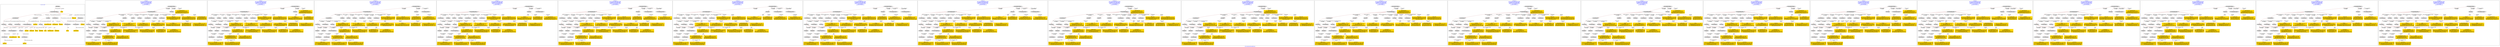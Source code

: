 digraph n0 {
fontcolor="blue"
remincross="true"
label="s23-s-national-portrait-gallery.json"
subgraph cluster_0 {
label="1-correct model"
n2[style="filled",color="white",fillcolor="lightgray",label="E12_Production1"];
n3[style="filled",color="white",fillcolor="lightgray",label="E21_Person1"];
n4[style="filled",color="white",fillcolor="lightgray",label="E55_Type2"];
n5[style="filled",color="white",fillcolor="lightgray",label="E52_Time-Span3"];
n6[style="filled",color="white",fillcolor="lightgray",label="E69_Death1"];
n7[style="filled",color="white",fillcolor="lightgray",label="E82_Actor_Appellation1"];
n8[style="filled",color="white",fillcolor="lightgray",label="E67_Birth1"];
n9[shape="plaintext",style="filled",fillcolor="gold",label="Artist_URI"];
n10[style="filled",color="white",fillcolor="lightgray",label="E21_Person2"];
n11[style="filled",color="white",fillcolor="lightgray",label="E82_Actor_Appellation2"];
n12[shape="plaintext",style="filled",fillcolor="gold",label="Description"];
n13[style="filled",color="white",fillcolor="lightgray",label="E22_Man-Made_Object1"];
n14[style="filled",color="white",fillcolor="lightgray",label="E55_Type3"];
n15[style="filled",color="white",fillcolor="lightgray",label="E54_Dimension1"];
n16[style="filled",color="white",fillcolor="lightgray",label="E40_Legal_Body1"];
n17[shape="plaintext",style="filled",fillcolor="gold",label="Object_URI"];
n18[style="filled",color="white",fillcolor="lightgray",label="E38_Image1"];
n19[shape="plaintext",style="filled",fillcolor="gold",label="Image"];
n20[shape="plaintext",style="filled",fillcolor="gold",label="Owner"];
n21[style="filled",color="white",fillcolor="lightgray",label="E52_Time-Span1"];
n22[shape="plaintext",style="filled",fillcolor="gold",label="BornDate"];
n23[style="filled",color="white",fillcolor="lightgray",label="E52_Time-Span2"];
n24[shape="plaintext",style="filled",fillcolor="gold",label="deathDate"];
n25[shape="plaintext",style="filled",fillcolor="gold",label="DateOfWork"];
n26[style="filled",color="white",fillcolor="lightgray",label="E52_Time-Span4"];
n27[shape="plaintext",style="filled",fillcolor="gold",label="AquisitionDate"];
n28[shape="plaintext",style="filled",fillcolor="gold",label="Dimension"];
n29[style="filled",color="white",fillcolor="lightgray",label="E55_Type1"];
n30[shape="plaintext",style="filled",fillcolor="gold",label="Classification_URI"];
n31[shape="plaintext",style="filled",fillcolor="gold",label="Classification"];
n32[shape="plaintext",style="filled",fillcolor="gold",label="Medium_URI"];
n33[shape="plaintext",style="filled",fillcolor="gold",label="Medium"];
n34[shape="plaintext",style="filled",fillcolor="gold",label="Subclassification_URI"];
n35[shape="plaintext",style="filled",fillcolor="gold",label="Subclassification"];
n36[shape="plaintext",style="filled",fillcolor="gold",label="Artist_Appellation_URI"];
n37[shape="plaintext",style="filled",fillcolor="gold",label="Artist"];
n38[shape="plaintext",style="filled",fillcolor="gold",label="values"];
n39[style="filled",color="white",fillcolor="lightgray",label="E8_Acquisition1"];
n40[shape="plaintext",style="filled",fillcolor="gold",label="CreditLine"];
}
subgraph cluster_1 {
label="candidate 0\nlink coherence:0.8108108108108109\nnode coherence:0.8571428571428571\nconfidence:0.5854138610410582\nmapping score:0.522518906061305\ncost:36.99936\n-precision:0.59-recall:0.56"
n42[style="filled",color="white",fillcolor="lightgray",label="E12_Production1"];
n43[style="filled",color="white",fillcolor="lightgray",label="E21_Person1"];
n44[style="filled",color="white",fillcolor="lightgray",label="E52_Time-Span2"];
n45[style="filled",color="white",fillcolor="lightgray",label="E55_Type1"];
n46[style="filled",color="white",fillcolor="lightgray",label="E67_Birth1"];
n47[style="filled",color="white",fillcolor="lightgray",label="E69_Death1"];
n48[style="filled",color="white",fillcolor="lightgray",label="E82_Actor_Appellation1"];
n49[style="filled",color="white",fillcolor="lightgray",label="E22_Man-Made_Object1"];
n50[style="filled",color="white",fillcolor="lightgray",label="E30_Right1"];
n51[style="filled",color="white",fillcolor="lightgray",label="E35_Title1"];
n52[style="filled",color="white",fillcolor="lightgray",label="E38_Image1"];
n53[style="filled",color="white",fillcolor="lightgray",label="E54_Dimension1"];
n54[style="filled",color="white",fillcolor="lightgray",label="E55_Type2"];
n55[style="filled",color="white",fillcolor="lightgray",label="E8_Acquisition1"];
n56[style="filled",color="white",fillcolor="lightgray",label="E33_Linguistic_Object1"];
n57[style="filled",color="white",fillcolor="lightgray",label="E55_Type3"];
n58[style="filled",color="white",fillcolor="lightgray",label="E52_Time-Span1"];
n59[style="filled",color="white",fillcolor="lightgray",label="E52_Time-Span3"];
n60[shape="plaintext",style="filled",fillcolor="gold",label="Medium\n[E55_Type,label,0.507]\n[E29_Design_or_Procedure,P3_has_note,0.446]\n[E33_Linguistic_Object,P3_has_note,0.023]\n[E73_Information_Object,P3_has_note,0.023]"];
n61[shape="plaintext",style="filled",fillcolor="gold",label="AquisitionDate\n[E52_Time-Span,P82b_end_of_the_end,0.454]\n[E52_Time-Span,P82_at_some_time_within,0.371]\n[E52_Time-Span,label,0.098]\n[E52_Time-Span,P82a_begin_of_the_begin,0.077]"];
n62[shape="plaintext",style="filled",fillcolor="gold",label="Dimension\n[E54_Dimension,P3_has_note,0.915]\n[E73_Information_Object,P3_has_note,0.03]\n[E22_Man-Made_Object,P3_has_note,0.029]\n[E38_Image,classLink,0.025]"];
n63[shape="plaintext",style="filled",fillcolor="gold",label="Description\n[E73_Information_Object,P3_has_note,0.392]\n[E22_Man-Made_Object,P3_has_note,0.355]\n[E33_Linguistic_Object,P3_has_note,0.194]\n[E35_Title,label,0.06]"];
n64[shape="plaintext",style="filled",fillcolor="gold",label="values\n[E82_Actor_Appellation,label,0.441]\n[E35_Title,label,0.279]\n[E8_Acquisition,P3_has_note,0.153]\n[E73_Information_Object,P3_has_note,0.128]"];
n65[shape="plaintext",style="filled",fillcolor="gold",label="Owner\n[E8_Acquisition,P3_has_note,0.709]\n[E73_Information_Object,P3_has_note,0.098]\n[E30_Right,P3_has_note,0.097]\n[E22_Man-Made_Object,P3_has_note,0.096]"];
n66[shape="plaintext",style="filled",fillcolor="gold",label="Object_URI\n[E22_Man-Made_Object,classLink,0.951]\n[E73_Information_Object,P3_has_note,0.019]\n[E22_Man-Made_Object,P3_has_note,0.018]\n[E33_Linguistic_Object,P3_has_note,0.012]"];
n67[shape="plaintext",style="filled",fillcolor="gold",label="Subclassification_URI\n[E55_Type,classLink,0.61]\n[E57_Material,classLink,0.19]\n[E74_Group,classLink,0.186]\n[E30_Right,P3_has_note,0.014]"];
n68[shape="plaintext",style="filled",fillcolor="gold",label="Classification_URI\n[E55_Type,classLink,0.708]\n[E57_Material,classLink,0.138]\n[E74_Group,classLink,0.134]\n[E55_Type,label,0.02]"];
n69[shape="plaintext",style="filled",fillcolor="gold",label="Image\n[E38_Image,classLink,0.8]\n[E22_Man-Made_Object,classLink,0.079]\n[E21_Person,classLink,0.071]\n[E82_Actor_Appellation,classLink,0.05]"];
n70[shape="plaintext",style="filled",fillcolor="gold",label="Classification\n[E55_Type,label,0.445]\n[E55_Type,classLink,0.334]\n[E33_Linguistic_Object,P3_has_note,0.127]\n[E73_Information_Object,P3_has_note,0.094]"];
n71[shape="plaintext",style="filled",fillcolor="gold",label="CreditLine\n[E8_Acquisition,P3_has_note,0.645]\n[E30_Right,P3_has_note,0.164]\n[E73_Information_Object,P3_has_note,0.103]\n[E22_Man-Made_Object,P3_has_note,0.089]"];
n72[shape="plaintext",style="filled",fillcolor="gold",label="Artist_Appellation_URI\n[E82_Actor_Appellation,classLink,0.917]\n[E21_Person,classLink,0.079]\n[E30_Right,P3_has_note,0.003]\n[E8_Acquisition,P3_has_note,0.002]"];
n73[shape="plaintext",style="filled",fillcolor="gold",label="DateOfWork\n[E52_Time-Span,P82_at_some_time_within,0.628]\n[E52_Time-Span,P82a_begin_of_the_begin,0.202]\n[E52_Time-Span,P82b_end_of_the_end,0.101]\n[E73_Information_Object,P3_has_note,0.069]"];
n74[shape="plaintext",style="filled",fillcolor="gold",label="Medium_URI\n[E57_Material,classLink,0.444]\n[E55_Type,classLink,0.419]\n[E74_Group,classLink,0.137]\n[E31_Document,classLink,0.0]"];
n75[shape="plaintext",style="filled",fillcolor="gold",label="Subclassification\n[E30_Right,P3_has_note,0.451]\n[E8_Acquisition,P3_has_note,0.322]\n[E33_Linguistic_Object,P3_has_note,0.116]\n[E22_Man-Made_Object,classLink,0.11]"];
n76[shape="plaintext",style="filled",fillcolor="gold",label="BornDate\n[E52_Time-Span,P82_at_some_time_within,0.762]\n[E52_Time-Span,P82a_begin_of_the_begin,0.144]\n[E54_Dimension,P3_has_note,0.051]\n[E73_Information_Object,P3_has_note,0.044]"];
n77[shape="plaintext",style="filled",fillcolor="gold",label="Artist_URI\n[E21_Person,classLink,0.563]\n[E82_Actor_Appellation,classLink,0.41]\n[E30_Right,P3_has_note,0.016]\n[E8_Acquisition,P3_has_note,0.01]"];
n78[shape="plaintext",style="filled",fillcolor="gold",label="deathDate\n[E52_Time-Span,P82_at_some_time_within,0.721]\n[E52_Time-Span,P82b_end_of_the_end,0.143]\n[E52_Time-Span,P82a_begin_of_the_begin,0.074]\n[E54_Dimension,P3_has_note,0.062]"];
n79[shape="plaintext",style="filled",fillcolor="gold",label="Artist\n[E82_Actor_Appellation,label,0.686]\n[E8_Acquisition,P3_has_note,0.112]\n[E22_Man-Made_Object,classLink,0.101]\n[E73_Information_Object,P3_has_note,0.1]"];
}
subgraph cluster_2 {
label="candidate 1\nlink coherence:0.8108108108108109\nnode coherence:0.8571428571428571\nconfidence:0.5854138610410582\nmapping score:0.522518906061305\ncost:36.99937\n-precision:0.62-recall:0.59"
n81[style="filled",color="white",fillcolor="lightgray",label="E12_Production1"];
n82[style="filled",color="white",fillcolor="lightgray",label="E21_Person1"];
n83[style="filled",color="white",fillcolor="lightgray",label="E52_Time-Span2"];
n84[style="filled",color="white",fillcolor="lightgray",label="E55_Type1"];
n85[style="filled",color="white",fillcolor="lightgray",label="E67_Birth1"];
n86[style="filled",color="white",fillcolor="lightgray",label="E69_Death1"];
n87[style="filled",color="white",fillcolor="lightgray",label="E82_Actor_Appellation1"];
n88[style="filled",color="white",fillcolor="lightgray",label="E22_Man-Made_Object1"];
n89[style="filled",color="white",fillcolor="lightgray",label="E30_Right1"];
n90[style="filled",color="white",fillcolor="lightgray",label="E35_Title1"];
n91[style="filled",color="white",fillcolor="lightgray",label="E38_Image1"];
n92[style="filled",color="white",fillcolor="lightgray",label="E54_Dimension1"];
n93[style="filled",color="white",fillcolor="lightgray",label="E55_Type3"];
n94[style="filled",color="white",fillcolor="lightgray",label="E8_Acquisition1"];
n95[style="filled",color="white",fillcolor="lightgray",label="E33_Linguistic_Object2"];
n96[style="filled",color="white",fillcolor="lightgray",label="E55_Type2"];
n97[style="filled",color="white",fillcolor="lightgray",label="E52_Time-Span1"];
n98[style="filled",color="white",fillcolor="lightgray",label="E52_Time-Span3"];
n99[shape="plaintext",style="filled",fillcolor="gold",label="Medium\n[E55_Type,label,0.507]\n[E29_Design_or_Procedure,P3_has_note,0.446]\n[E33_Linguistic_Object,P3_has_note,0.023]\n[E73_Information_Object,P3_has_note,0.023]"];
n100[shape="plaintext",style="filled",fillcolor="gold",label="AquisitionDate\n[E52_Time-Span,P82b_end_of_the_end,0.454]\n[E52_Time-Span,P82_at_some_time_within,0.371]\n[E52_Time-Span,label,0.098]\n[E52_Time-Span,P82a_begin_of_the_begin,0.077]"];
n101[shape="plaintext",style="filled",fillcolor="gold",label="Dimension\n[E54_Dimension,P3_has_note,0.915]\n[E73_Information_Object,P3_has_note,0.03]\n[E22_Man-Made_Object,P3_has_note,0.029]\n[E38_Image,classLink,0.025]"];
n102[shape="plaintext",style="filled",fillcolor="gold",label="Description\n[E73_Information_Object,P3_has_note,0.392]\n[E22_Man-Made_Object,P3_has_note,0.355]\n[E33_Linguistic_Object,P3_has_note,0.194]\n[E35_Title,label,0.06]"];
n103[shape="plaintext",style="filled",fillcolor="gold",label="values\n[E82_Actor_Appellation,label,0.441]\n[E35_Title,label,0.279]\n[E8_Acquisition,P3_has_note,0.153]\n[E73_Information_Object,P3_has_note,0.128]"];
n104[shape="plaintext",style="filled",fillcolor="gold",label="Owner\n[E8_Acquisition,P3_has_note,0.709]\n[E73_Information_Object,P3_has_note,0.098]\n[E30_Right,P3_has_note,0.097]\n[E22_Man-Made_Object,P3_has_note,0.096]"];
n105[shape="plaintext",style="filled",fillcolor="gold",label="Object_URI\n[E22_Man-Made_Object,classLink,0.951]\n[E73_Information_Object,P3_has_note,0.019]\n[E22_Man-Made_Object,P3_has_note,0.018]\n[E33_Linguistic_Object,P3_has_note,0.012]"];
n106[shape="plaintext",style="filled",fillcolor="gold",label="Subclassification_URI\n[E55_Type,classLink,0.61]\n[E57_Material,classLink,0.19]\n[E74_Group,classLink,0.186]\n[E30_Right,P3_has_note,0.014]"];
n107[shape="plaintext",style="filled",fillcolor="gold",label="Classification_URI\n[E55_Type,classLink,0.708]\n[E57_Material,classLink,0.138]\n[E74_Group,classLink,0.134]\n[E55_Type,label,0.02]"];
n108[shape="plaintext",style="filled",fillcolor="gold",label="Subclassification\n[E30_Right,P3_has_note,0.451]\n[E8_Acquisition,P3_has_note,0.322]\n[E33_Linguistic_Object,P3_has_note,0.116]\n[E22_Man-Made_Object,classLink,0.11]"];
n109[shape="plaintext",style="filled",fillcolor="gold",label="Image\n[E38_Image,classLink,0.8]\n[E22_Man-Made_Object,classLink,0.079]\n[E21_Person,classLink,0.071]\n[E82_Actor_Appellation,classLink,0.05]"];
n110[shape="plaintext",style="filled",fillcolor="gold",label="Classification\n[E55_Type,label,0.445]\n[E55_Type,classLink,0.334]\n[E33_Linguistic_Object,P3_has_note,0.127]\n[E73_Information_Object,P3_has_note,0.094]"];
n111[shape="plaintext",style="filled",fillcolor="gold",label="CreditLine\n[E8_Acquisition,P3_has_note,0.645]\n[E30_Right,P3_has_note,0.164]\n[E73_Information_Object,P3_has_note,0.103]\n[E22_Man-Made_Object,P3_has_note,0.089]"];
n112[shape="plaintext",style="filled",fillcolor="gold",label="Artist_Appellation_URI\n[E82_Actor_Appellation,classLink,0.917]\n[E21_Person,classLink,0.079]\n[E30_Right,P3_has_note,0.003]\n[E8_Acquisition,P3_has_note,0.002]"];
n113[shape="plaintext",style="filled",fillcolor="gold",label="DateOfWork\n[E52_Time-Span,P82_at_some_time_within,0.628]\n[E52_Time-Span,P82a_begin_of_the_begin,0.202]\n[E52_Time-Span,P82b_end_of_the_end,0.101]\n[E73_Information_Object,P3_has_note,0.069]"];
n114[shape="plaintext",style="filled",fillcolor="gold",label="Medium_URI\n[E57_Material,classLink,0.444]\n[E55_Type,classLink,0.419]\n[E74_Group,classLink,0.137]\n[E31_Document,classLink,0.0]"];
n115[shape="plaintext",style="filled",fillcolor="gold",label="BornDate\n[E52_Time-Span,P82_at_some_time_within,0.762]\n[E52_Time-Span,P82a_begin_of_the_begin,0.144]\n[E54_Dimension,P3_has_note,0.051]\n[E73_Information_Object,P3_has_note,0.044]"];
n116[shape="plaintext",style="filled",fillcolor="gold",label="Artist_URI\n[E21_Person,classLink,0.563]\n[E82_Actor_Appellation,classLink,0.41]\n[E30_Right,P3_has_note,0.016]\n[E8_Acquisition,P3_has_note,0.01]"];
n117[shape="plaintext",style="filled",fillcolor="gold",label="deathDate\n[E52_Time-Span,P82_at_some_time_within,0.721]\n[E52_Time-Span,P82b_end_of_the_end,0.143]\n[E52_Time-Span,P82a_begin_of_the_begin,0.074]\n[E54_Dimension,P3_has_note,0.062]"];
n118[shape="plaintext",style="filled",fillcolor="gold",label="Artist\n[E82_Actor_Appellation,label,0.686]\n[E8_Acquisition,P3_has_note,0.112]\n[E22_Man-Made_Object,classLink,0.101]\n[E73_Information_Object,P3_has_note,0.1]"];
}
subgraph cluster_3 {
label="candidate 10\nlink coherence:0.7894736842105263\nnode coherence:0.8571428571428571\nconfidence:0.5854138610410582\nmapping score:0.522518906061305\ncost:235.99936\n-precision:0.58-recall:0.56"
n120[style="filled",color="white",fillcolor="lightgray",label="E12_Production1"];
n121[style="filled",color="white",fillcolor="lightgray",label="E21_Person1"];
n122[style="filled",color="white",fillcolor="lightgray",label="E52_Time-Span2"];
n123[style="filled",color="white",fillcolor="lightgray",label="E55_Type1"];
n124[style="filled",color="white",fillcolor="lightgray",label="E67_Birth1"];
n125[style="filled",color="white",fillcolor="lightgray",label="E69_Death1"];
n126[style="filled",color="white",fillcolor="lightgray",label="E82_Actor_Appellation1"];
n127[style="filled",color="white",fillcolor="lightgray",label="E22_Man-Made_Object1"];
n128[style="filled",color="white",fillcolor="lightgray",label="E30_Right1"];
n129[style="filled",color="white",fillcolor="lightgray",label="E35_Title1"];
n130[style="filled",color="white",fillcolor="lightgray",label="E38_Image1"];
n131[style="filled",color="white",fillcolor="lightgray",label="E54_Dimension1"];
n132[style="filled",color="white",fillcolor="lightgray",label="E55_Type2"];
n133[style="filled",color="white",fillcolor="lightgray",label="E8_Acquisition1"];
n134[style="filled",color="white",fillcolor="lightgray",label="E33_Linguistic_Object1"];
n135[style="filled",color="white",fillcolor="lightgray",label="E55_Type3"];
n136[style="filled",color="white",fillcolor="lightgray",label="E52_Time-Span1"];
n137[style="filled",color="white",fillcolor="lightgray",label="E52_Time-Span3"];
n138[style="filled",color="white",fillcolor="lightgray",label="E33_Linguistic_Object2"];
n139[shape="plaintext",style="filled",fillcolor="gold",label="Medium\n[E55_Type,label,0.507]\n[E29_Design_or_Procedure,P3_has_note,0.446]\n[E33_Linguistic_Object,P3_has_note,0.023]\n[E73_Information_Object,P3_has_note,0.023]"];
n140[shape="plaintext",style="filled",fillcolor="gold",label="Dimension\n[E54_Dimension,P3_has_note,0.915]\n[E73_Information_Object,P3_has_note,0.03]\n[E22_Man-Made_Object,P3_has_note,0.029]\n[E38_Image,classLink,0.025]"];
n141[shape="plaintext",style="filled",fillcolor="gold",label="Description\n[E73_Information_Object,P3_has_note,0.392]\n[E22_Man-Made_Object,P3_has_note,0.355]\n[E33_Linguistic_Object,P3_has_note,0.194]\n[E35_Title,label,0.06]"];
n142[shape="plaintext",style="filled",fillcolor="gold",label="values\n[E82_Actor_Appellation,label,0.441]\n[E35_Title,label,0.279]\n[E8_Acquisition,P3_has_note,0.153]\n[E73_Information_Object,P3_has_note,0.128]"];
n143[shape="plaintext",style="filled",fillcolor="gold",label="Owner\n[E8_Acquisition,P3_has_note,0.709]\n[E73_Information_Object,P3_has_note,0.098]\n[E30_Right,P3_has_note,0.097]\n[E22_Man-Made_Object,P3_has_note,0.096]"];
n144[shape="plaintext",style="filled",fillcolor="gold",label="Object_URI\n[E22_Man-Made_Object,classLink,0.951]\n[E73_Information_Object,P3_has_note,0.019]\n[E22_Man-Made_Object,P3_has_note,0.018]\n[E33_Linguistic_Object,P3_has_note,0.012]"];
n145[shape="plaintext",style="filled",fillcolor="gold",label="Subclassification_URI\n[E55_Type,classLink,0.61]\n[E57_Material,classLink,0.19]\n[E74_Group,classLink,0.186]\n[E30_Right,P3_has_note,0.014]"];
n146[shape="plaintext",style="filled",fillcolor="gold",label="AquisitionDate\n[E52_Time-Span,P82b_end_of_the_end,0.454]\n[E52_Time-Span,P82_at_some_time_within,0.371]\n[E52_Time-Span,label,0.098]\n[E52_Time-Span,P82a_begin_of_the_begin,0.077]"];
n147[shape="plaintext",style="filled",fillcolor="gold",label="Classification_URI\n[E55_Type,classLink,0.708]\n[E57_Material,classLink,0.138]\n[E74_Group,classLink,0.134]\n[E55_Type,label,0.02]"];
n148[shape="plaintext",style="filled",fillcolor="gold",label="Subclassification\n[E30_Right,P3_has_note,0.451]\n[E8_Acquisition,P3_has_note,0.322]\n[E33_Linguistic_Object,P3_has_note,0.116]\n[E22_Man-Made_Object,classLink,0.11]"];
n149[shape="plaintext",style="filled",fillcolor="gold",label="Image\n[E38_Image,classLink,0.8]\n[E22_Man-Made_Object,classLink,0.079]\n[E21_Person,classLink,0.071]\n[E82_Actor_Appellation,classLink,0.05]"];
n150[shape="plaintext",style="filled",fillcolor="gold",label="Classification\n[E55_Type,label,0.445]\n[E55_Type,classLink,0.334]\n[E33_Linguistic_Object,P3_has_note,0.127]\n[E73_Information_Object,P3_has_note,0.094]"];
n151[shape="plaintext",style="filled",fillcolor="gold",label="CreditLine\n[E8_Acquisition,P3_has_note,0.645]\n[E30_Right,P3_has_note,0.164]\n[E73_Information_Object,P3_has_note,0.103]\n[E22_Man-Made_Object,P3_has_note,0.089]"];
n152[shape="plaintext",style="filled",fillcolor="gold",label="Artist_Appellation_URI\n[E82_Actor_Appellation,classLink,0.917]\n[E21_Person,classLink,0.079]\n[E30_Right,P3_has_note,0.003]\n[E8_Acquisition,P3_has_note,0.002]"];
n153[shape="plaintext",style="filled",fillcolor="gold",label="DateOfWork\n[E52_Time-Span,P82_at_some_time_within,0.628]\n[E52_Time-Span,P82a_begin_of_the_begin,0.202]\n[E52_Time-Span,P82b_end_of_the_end,0.101]\n[E73_Information_Object,P3_has_note,0.069]"];
n154[shape="plaintext",style="filled",fillcolor="gold",label="Medium_URI\n[E57_Material,classLink,0.444]\n[E55_Type,classLink,0.419]\n[E74_Group,classLink,0.137]\n[E31_Document,classLink,0.0]"];
n155[shape="plaintext",style="filled",fillcolor="gold",label="BornDate\n[E52_Time-Span,P82_at_some_time_within,0.762]\n[E52_Time-Span,P82a_begin_of_the_begin,0.144]\n[E54_Dimension,P3_has_note,0.051]\n[E73_Information_Object,P3_has_note,0.044]"];
n156[shape="plaintext",style="filled",fillcolor="gold",label="Artist_URI\n[E21_Person,classLink,0.563]\n[E82_Actor_Appellation,classLink,0.41]\n[E30_Right,P3_has_note,0.016]\n[E8_Acquisition,P3_has_note,0.01]"];
n157[shape="plaintext",style="filled",fillcolor="gold",label="deathDate\n[E52_Time-Span,P82_at_some_time_within,0.721]\n[E52_Time-Span,P82b_end_of_the_end,0.143]\n[E52_Time-Span,P82a_begin_of_the_begin,0.074]\n[E54_Dimension,P3_has_note,0.062]"];
n158[shape="plaintext",style="filled",fillcolor="gold",label="Artist\n[E82_Actor_Appellation,label,0.686]\n[E8_Acquisition,P3_has_note,0.112]\n[E22_Man-Made_Object,classLink,0.101]\n[E73_Information_Object,P3_has_note,0.1]"];
}
subgraph cluster_4 {
label="candidate 11\nlink coherence:0.7894736842105263\nnode coherence:0.8571428571428571\nconfidence:0.5854138610410582\nmapping score:0.522518906061305\ncost:235.99937\n-precision:0.61-recall:0.59"
n160[style="filled",color="white",fillcolor="lightgray",label="E12_Production1"];
n161[style="filled",color="white",fillcolor="lightgray",label="E21_Person1"];
n162[style="filled",color="white",fillcolor="lightgray",label="E52_Time-Span2"];
n163[style="filled",color="white",fillcolor="lightgray",label="E55_Type1"];
n164[style="filled",color="white",fillcolor="lightgray",label="E67_Birth1"];
n165[style="filled",color="white",fillcolor="lightgray",label="E69_Death1"];
n166[style="filled",color="white",fillcolor="lightgray",label="E82_Actor_Appellation1"];
n167[style="filled",color="white",fillcolor="lightgray",label="E22_Man-Made_Object1"];
n168[style="filled",color="white",fillcolor="lightgray",label="E30_Right1"];
n169[style="filled",color="white",fillcolor="lightgray",label="E35_Title1"];
n170[style="filled",color="white",fillcolor="lightgray",label="E38_Image1"];
n171[style="filled",color="white",fillcolor="lightgray",label="E54_Dimension1"];
n172[style="filled",color="white",fillcolor="lightgray",label="E55_Type3"];
n173[style="filled",color="white",fillcolor="lightgray",label="E8_Acquisition1"];
n174[style="filled",color="white",fillcolor="lightgray",label="E33_Linguistic_Object2"];
n175[style="filled",color="white",fillcolor="lightgray",label="E55_Type2"];
n176[style="filled",color="white",fillcolor="lightgray",label="E52_Time-Span1"];
n177[style="filled",color="white",fillcolor="lightgray",label="E52_Time-Span3"];
n178[style="filled",color="white",fillcolor="lightgray",label="E33_Linguistic_Object1"];
n179[shape="plaintext",style="filled",fillcolor="gold",label="Medium\n[E55_Type,label,0.507]\n[E29_Design_or_Procedure,P3_has_note,0.446]\n[E33_Linguistic_Object,P3_has_note,0.023]\n[E73_Information_Object,P3_has_note,0.023]"];
n180[shape="plaintext",style="filled",fillcolor="gold",label="Dimension\n[E54_Dimension,P3_has_note,0.915]\n[E73_Information_Object,P3_has_note,0.03]\n[E22_Man-Made_Object,P3_has_note,0.029]\n[E38_Image,classLink,0.025]"];
n181[shape="plaintext",style="filled",fillcolor="gold",label="Description\n[E73_Information_Object,P3_has_note,0.392]\n[E22_Man-Made_Object,P3_has_note,0.355]\n[E33_Linguistic_Object,P3_has_note,0.194]\n[E35_Title,label,0.06]"];
n182[shape="plaintext",style="filled",fillcolor="gold",label="values\n[E82_Actor_Appellation,label,0.441]\n[E35_Title,label,0.279]\n[E8_Acquisition,P3_has_note,0.153]\n[E73_Information_Object,P3_has_note,0.128]"];
n183[shape="plaintext",style="filled",fillcolor="gold",label="Owner\n[E8_Acquisition,P3_has_note,0.709]\n[E73_Information_Object,P3_has_note,0.098]\n[E30_Right,P3_has_note,0.097]\n[E22_Man-Made_Object,P3_has_note,0.096]"];
n184[shape="plaintext",style="filled",fillcolor="gold",label="Object_URI\n[E22_Man-Made_Object,classLink,0.951]\n[E73_Information_Object,P3_has_note,0.019]\n[E22_Man-Made_Object,P3_has_note,0.018]\n[E33_Linguistic_Object,P3_has_note,0.012]"];
n185[shape="plaintext",style="filled",fillcolor="gold",label="Subclassification_URI\n[E55_Type,classLink,0.61]\n[E57_Material,classLink,0.19]\n[E74_Group,classLink,0.186]\n[E30_Right,P3_has_note,0.014]"];
n186[shape="plaintext",style="filled",fillcolor="gold",label="AquisitionDate\n[E52_Time-Span,P82b_end_of_the_end,0.454]\n[E52_Time-Span,P82_at_some_time_within,0.371]\n[E52_Time-Span,label,0.098]\n[E52_Time-Span,P82a_begin_of_the_begin,0.077]"];
n187[shape="plaintext",style="filled",fillcolor="gold",label="Classification_URI\n[E55_Type,classLink,0.708]\n[E57_Material,classLink,0.138]\n[E74_Group,classLink,0.134]\n[E55_Type,label,0.02]"];
n188[shape="plaintext",style="filled",fillcolor="gold",label="Image\n[E38_Image,classLink,0.8]\n[E22_Man-Made_Object,classLink,0.079]\n[E21_Person,classLink,0.071]\n[E82_Actor_Appellation,classLink,0.05]"];
n189[shape="plaintext",style="filled",fillcolor="gold",label="Classification\n[E55_Type,label,0.445]\n[E55_Type,classLink,0.334]\n[E33_Linguistic_Object,P3_has_note,0.127]\n[E73_Information_Object,P3_has_note,0.094]"];
n190[shape="plaintext",style="filled",fillcolor="gold",label="CreditLine\n[E8_Acquisition,P3_has_note,0.645]\n[E30_Right,P3_has_note,0.164]\n[E73_Information_Object,P3_has_note,0.103]\n[E22_Man-Made_Object,P3_has_note,0.089]"];
n191[shape="plaintext",style="filled",fillcolor="gold",label="Artist_Appellation_URI\n[E82_Actor_Appellation,classLink,0.917]\n[E21_Person,classLink,0.079]\n[E30_Right,P3_has_note,0.003]\n[E8_Acquisition,P3_has_note,0.002]"];
n192[shape="plaintext",style="filled",fillcolor="gold",label="DateOfWork\n[E52_Time-Span,P82_at_some_time_within,0.628]\n[E52_Time-Span,P82a_begin_of_the_begin,0.202]\n[E52_Time-Span,P82b_end_of_the_end,0.101]\n[E73_Information_Object,P3_has_note,0.069]"];
n193[shape="plaintext",style="filled",fillcolor="gold",label="Medium_URI\n[E57_Material,classLink,0.444]\n[E55_Type,classLink,0.419]\n[E74_Group,classLink,0.137]\n[E31_Document,classLink,0.0]"];
n194[shape="plaintext",style="filled",fillcolor="gold",label="Subclassification\n[E30_Right,P3_has_note,0.451]\n[E8_Acquisition,P3_has_note,0.322]\n[E33_Linguistic_Object,P3_has_note,0.116]\n[E22_Man-Made_Object,classLink,0.11]"];
n195[shape="plaintext",style="filled",fillcolor="gold",label="BornDate\n[E52_Time-Span,P82_at_some_time_within,0.762]\n[E52_Time-Span,P82a_begin_of_the_begin,0.144]\n[E54_Dimension,P3_has_note,0.051]\n[E73_Information_Object,P3_has_note,0.044]"];
n196[shape="plaintext",style="filled",fillcolor="gold",label="Artist_URI\n[E21_Person,classLink,0.563]\n[E82_Actor_Appellation,classLink,0.41]\n[E30_Right,P3_has_note,0.016]\n[E8_Acquisition,P3_has_note,0.01]"];
n197[shape="plaintext",style="filled",fillcolor="gold",label="deathDate\n[E52_Time-Span,P82_at_some_time_within,0.721]\n[E52_Time-Span,P82b_end_of_the_end,0.143]\n[E52_Time-Span,P82a_begin_of_the_begin,0.074]\n[E54_Dimension,P3_has_note,0.062]"];
n198[shape="plaintext",style="filled",fillcolor="gold",label="Artist\n[E82_Actor_Appellation,label,0.686]\n[E8_Acquisition,P3_has_note,0.112]\n[E22_Man-Made_Object,classLink,0.101]\n[E73_Information_Object,P3_has_note,0.1]"];
}
subgraph cluster_5 {
label="candidate 12\nlink coherence:0.7894736842105263\nnode coherence:0.8571428571428571\nconfidence:0.5823602458147629\nmapping score:0.5215010343192067\ncost:335.009362\n-precision:0.58-recall:0.56"
n200[style="filled",color="white",fillcolor="lightgray",label="E12_Production1"];
n201[style="filled",color="white",fillcolor="lightgray",label="E21_Person1"];
n202[style="filled",color="white",fillcolor="lightgray",label="E52_Time-Span2"];
n203[style="filled",color="white",fillcolor="lightgray",label="E55_Type1"];
n204[style="filled",color="white",fillcolor="lightgray",label="E67_Birth1"];
n205[style="filled",color="white",fillcolor="lightgray",label="E69_Death1"];
n206[style="filled",color="white",fillcolor="lightgray",label="E82_Actor_Appellation1"];
n207[style="filled",color="white",fillcolor="lightgray",label="E22_Man-Made_Object1"];
n208[style="filled",color="white",fillcolor="lightgray",label="E35_Title1"];
n209[style="filled",color="white",fillcolor="lightgray",label="E38_Image1"];
n210[style="filled",color="white",fillcolor="lightgray",label="E54_Dimension1"];
n211[style="filled",color="white",fillcolor="lightgray",label="E55_Type2"];
n212[style="filled",color="white",fillcolor="lightgray",label="E8_Acquisition1"];
n213[style="filled",color="white",fillcolor="lightgray",label="E33_Linguistic_Object1"];
n214[style="filled",color="white",fillcolor="lightgray",label="E55_Type3"];
n215[style="filled",color="white",fillcolor="lightgray",label="E52_Time-Span1"];
n216[style="filled",color="white",fillcolor="lightgray",label="E52_Time-Span3"];
n217[style="filled",color="white",fillcolor="lightgray",label="E33_Linguistic_Object2"];
n218[style="filled",color="white",fillcolor="lightgray",label="E73_Information_Object1"];
n219[shape="plaintext",style="filled",fillcolor="gold",label="Medium\n[E55_Type,label,0.507]\n[E29_Design_or_Procedure,P3_has_note,0.446]\n[E33_Linguistic_Object,P3_has_note,0.023]\n[E73_Information_Object,P3_has_note,0.023]"];
n220[shape="plaintext",style="filled",fillcolor="gold",label="AquisitionDate\n[E52_Time-Span,P82b_end_of_the_end,0.454]\n[E52_Time-Span,P82_at_some_time_within,0.371]\n[E52_Time-Span,label,0.098]\n[E52_Time-Span,P82a_begin_of_the_begin,0.077]"];
n221[shape="plaintext",style="filled",fillcolor="gold",label="Dimension\n[E54_Dimension,P3_has_note,0.915]\n[E73_Information_Object,P3_has_note,0.03]\n[E22_Man-Made_Object,P3_has_note,0.029]\n[E38_Image,classLink,0.025]"];
n222[shape="plaintext",style="filled",fillcolor="gold",label="Description\n[E73_Information_Object,P3_has_note,0.392]\n[E22_Man-Made_Object,P3_has_note,0.355]\n[E33_Linguistic_Object,P3_has_note,0.194]\n[E35_Title,label,0.06]"];
n223[shape="plaintext",style="filled",fillcolor="gold",label="values\n[E82_Actor_Appellation,label,0.441]\n[E35_Title,label,0.279]\n[E8_Acquisition,P3_has_note,0.153]\n[E73_Information_Object,P3_has_note,0.128]"];
n224[shape="plaintext",style="filled",fillcolor="gold",label="CreditLine\n[E8_Acquisition,P3_has_note,0.645]\n[E30_Right,P3_has_note,0.164]\n[E73_Information_Object,P3_has_note,0.103]\n[E22_Man-Made_Object,P3_has_note,0.089]"];
n225[shape="plaintext",style="filled",fillcolor="gold",label="Owner\n[E8_Acquisition,P3_has_note,0.709]\n[E73_Information_Object,P3_has_note,0.098]\n[E30_Right,P3_has_note,0.097]\n[E22_Man-Made_Object,P3_has_note,0.096]"];
n226[shape="plaintext",style="filled",fillcolor="gold",label="Object_URI\n[E22_Man-Made_Object,classLink,0.951]\n[E73_Information_Object,P3_has_note,0.019]\n[E22_Man-Made_Object,P3_has_note,0.018]\n[E33_Linguistic_Object,P3_has_note,0.012]"];
n227[shape="plaintext",style="filled",fillcolor="gold",label="Subclassification_URI\n[E55_Type,classLink,0.61]\n[E57_Material,classLink,0.19]\n[E74_Group,classLink,0.186]\n[E30_Right,P3_has_note,0.014]"];
n228[shape="plaintext",style="filled",fillcolor="gold",label="Classification_URI\n[E55_Type,classLink,0.708]\n[E57_Material,classLink,0.138]\n[E74_Group,classLink,0.134]\n[E55_Type,label,0.02]"];
n229[shape="plaintext",style="filled",fillcolor="gold",label="Subclassification\n[E30_Right,P3_has_note,0.451]\n[E8_Acquisition,P3_has_note,0.322]\n[E33_Linguistic_Object,P3_has_note,0.116]\n[E22_Man-Made_Object,classLink,0.11]"];
n230[shape="plaintext",style="filled",fillcolor="gold",label="Image\n[E38_Image,classLink,0.8]\n[E22_Man-Made_Object,classLink,0.079]\n[E21_Person,classLink,0.071]\n[E82_Actor_Appellation,classLink,0.05]"];
n231[shape="plaintext",style="filled",fillcolor="gold",label="Classification\n[E55_Type,label,0.445]\n[E55_Type,classLink,0.334]\n[E33_Linguistic_Object,P3_has_note,0.127]\n[E73_Information_Object,P3_has_note,0.094]"];
n232[shape="plaintext",style="filled",fillcolor="gold",label="Artist_Appellation_URI\n[E82_Actor_Appellation,classLink,0.917]\n[E21_Person,classLink,0.079]\n[E30_Right,P3_has_note,0.003]\n[E8_Acquisition,P3_has_note,0.002]"];
n233[shape="plaintext",style="filled",fillcolor="gold",label="DateOfWork\n[E52_Time-Span,P82_at_some_time_within,0.628]\n[E52_Time-Span,P82a_begin_of_the_begin,0.202]\n[E52_Time-Span,P82b_end_of_the_end,0.101]\n[E73_Information_Object,P3_has_note,0.069]"];
n234[shape="plaintext",style="filled",fillcolor="gold",label="Medium_URI\n[E57_Material,classLink,0.444]\n[E55_Type,classLink,0.419]\n[E74_Group,classLink,0.137]\n[E31_Document,classLink,0.0]"];
n235[shape="plaintext",style="filled",fillcolor="gold",label="BornDate\n[E52_Time-Span,P82_at_some_time_within,0.762]\n[E52_Time-Span,P82a_begin_of_the_begin,0.144]\n[E54_Dimension,P3_has_note,0.051]\n[E73_Information_Object,P3_has_note,0.044]"];
n236[shape="plaintext",style="filled",fillcolor="gold",label="Artist_URI\n[E21_Person,classLink,0.563]\n[E82_Actor_Appellation,classLink,0.41]\n[E30_Right,P3_has_note,0.016]\n[E8_Acquisition,P3_has_note,0.01]"];
n237[shape="plaintext",style="filled",fillcolor="gold",label="deathDate\n[E52_Time-Span,P82_at_some_time_within,0.721]\n[E52_Time-Span,P82b_end_of_the_end,0.143]\n[E52_Time-Span,P82a_begin_of_the_begin,0.074]\n[E54_Dimension,P3_has_note,0.062]"];
n238[shape="plaintext",style="filled",fillcolor="gold",label="Artist\n[E82_Actor_Appellation,label,0.686]\n[E8_Acquisition,P3_has_note,0.112]\n[E22_Man-Made_Object,classLink,0.101]\n[E73_Information_Object,P3_has_note,0.1]"];
}
subgraph cluster_6 {
label="candidate 13\nlink coherence:0.7894736842105263\nnode coherence:0.8571428571428571\nconfidence:0.5823602458147629\nmapping score:0.5215010343192067\ncost:335.009372\n-precision:0.61-recall:0.59"
n240[style="filled",color="white",fillcolor="lightgray",label="E12_Production1"];
n241[style="filled",color="white",fillcolor="lightgray",label="E21_Person1"];
n242[style="filled",color="white",fillcolor="lightgray",label="E52_Time-Span2"];
n243[style="filled",color="white",fillcolor="lightgray",label="E55_Type1"];
n244[style="filled",color="white",fillcolor="lightgray",label="E67_Birth1"];
n245[style="filled",color="white",fillcolor="lightgray",label="E69_Death1"];
n246[style="filled",color="white",fillcolor="lightgray",label="E82_Actor_Appellation1"];
n247[style="filled",color="white",fillcolor="lightgray",label="E22_Man-Made_Object1"];
n248[style="filled",color="white",fillcolor="lightgray",label="E35_Title1"];
n249[style="filled",color="white",fillcolor="lightgray",label="E38_Image1"];
n250[style="filled",color="white",fillcolor="lightgray",label="E54_Dimension1"];
n251[style="filled",color="white",fillcolor="lightgray",label="E55_Type3"];
n252[style="filled",color="white",fillcolor="lightgray",label="E8_Acquisition1"];
n253[style="filled",color="white",fillcolor="lightgray",label="E33_Linguistic_Object2"];
n254[style="filled",color="white",fillcolor="lightgray",label="E55_Type2"];
n255[style="filled",color="white",fillcolor="lightgray",label="E52_Time-Span1"];
n256[style="filled",color="white",fillcolor="lightgray",label="E52_Time-Span3"];
n257[style="filled",color="white",fillcolor="lightgray",label="E33_Linguistic_Object1"];
n258[style="filled",color="white",fillcolor="lightgray",label="E73_Information_Object1"];
n259[shape="plaintext",style="filled",fillcolor="gold",label="Medium\n[E55_Type,label,0.507]\n[E29_Design_or_Procedure,P3_has_note,0.446]\n[E33_Linguistic_Object,P3_has_note,0.023]\n[E73_Information_Object,P3_has_note,0.023]"];
n260[shape="plaintext",style="filled",fillcolor="gold",label="AquisitionDate\n[E52_Time-Span,P82b_end_of_the_end,0.454]\n[E52_Time-Span,P82_at_some_time_within,0.371]\n[E52_Time-Span,label,0.098]\n[E52_Time-Span,P82a_begin_of_the_begin,0.077]"];
n261[shape="plaintext",style="filled",fillcolor="gold",label="Dimension\n[E54_Dimension,P3_has_note,0.915]\n[E73_Information_Object,P3_has_note,0.03]\n[E22_Man-Made_Object,P3_has_note,0.029]\n[E38_Image,classLink,0.025]"];
n262[shape="plaintext",style="filled",fillcolor="gold",label="Description\n[E73_Information_Object,P3_has_note,0.392]\n[E22_Man-Made_Object,P3_has_note,0.355]\n[E33_Linguistic_Object,P3_has_note,0.194]\n[E35_Title,label,0.06]"];
n263[shape="plaintext",style="filled",fillcolor="gold",label="values\n[E82_Actor_Appellation,label,0.441]\n[E35_Title,label,0.279]\n[E8_Acquisition,P3_has_note,0.153]\n[E73_Information_Object,P3_has_note,0.128]"];
n264[shape="plaintext",style="filled",fillcolor="gold",label="CreditLine\n[E8_Acquisition,P3_has_note,0.645]\n[E30_Right,P3_has_note,0.164]\n[E73_Information_Object,P3_has_note,0.103]\n[E22_Man-Made_Object,P3_has_note,0.089]"];
n265[shape="plaintext",style="filled",fillcolor="gold",label="Owner\n[E8_Acquisition,P3_has_note,0.709]\n[E73_Information_Object,P3_has_note,0.098]\n[E30_Right,P3_has_note,0.097]\n[E22_Man-Made_Object,P3_has_note,0.096]"];
n266[shape="plaintext",style="filled",fillcolor="gold",label="Object_URI\n[E22_Man-Made_Object,classLink,0.951]\n[E73_Information_Object,P3_has_note,0.019]\n[E22_Man-Made_Object,P3_has_note,0.018]\n[E33_Linguistic_Object,P3_has_note,0.012]"];
n267[shape="plaintext",style="filled",fillcolor="gold",label="Subclassification_URI\n[E55_Type,classLink,0.61]\n[E57_Material,classLink,0.19]\n[E74_Group,classLink,0.186]\n[E30_Right,P3_has_note,0.014]"];
n268[shape="plaintext",style="filled",fillcolor="gold",label="Classification_URI\n[E55_Type,classLink,0.708]\n[E57_Material,classLink,0.138]\n[E74_Group,classLink,0.134]\n[E55_Type,label,0.02]"];
n269[shape="plaintext",style="filled",fillcolor="gold",label="Image\n[E38_Image,classLink,0.8]\n[E22_Man-Made_Object,classLink,0.079]\n[E21_Person,classLink,0.071]\n[E82_Actor_Appellation,classLink,0.05]"];
n270[shape="plaintext",style="filled",fillcolor="gold",label="Classification\n[E55_Type,label,0.445]\n[E55_Type,classLink,0.334]\n[E33_Linguistic_Object,P3_has_note,0.127]\n[E73_Information_Object,P3_has_note,0.094]"];
n271[shape="plaintext",style="filled",fillcolor="gold",label="Artist_Appellation_URI\n[E82_Actor_Appellation,classLink,0.917]\n[E21_Person,classLink,0.079]\n[E30_Right,P3_has_note,0.003]\n[E8_Acquisition,P3_has_note,0.002]"];
n272[shape="plaintext",style="filled",fillcolor="gold",label="DateOfWork\n[E52_Time-Span,P82_at_some_time_within,0.628]\n[E52_Time-Span,P82a_begin_of_the_begin,0.202]\n[E52_Time-Span,P82b_end_of_the_end,0.101]\n[E73_Information_Object,P3_has_note,0.069]"];
n273[shape="plaintext",style="filled",fillcolor="gold",label="Medium_URI\n[E57_Material,classLink,0.444]\n[E55_Type,classLink,0.419]\n[E74_Group,classLink,0.137]\n[E31_Document,classLink,0.0]"];
n274[shape="plaintext",style="filled",fillcolor="gold",label="Subclassification\n[E30_Right,P3_has_note,0.451]\n[E8_Acquisition,P3_has_note,0.322]\n[E33_Linguistic_Object,P3_has_note,0.116]\n[E22_Man-Made_Object,classLink,0.11]"];
n275[shape="plaintext",style="filled",fillcolor="gold",label="BornDate\n[E52_Time-Span,P82_at_some_time_within,0.762]\n[E52_Time-Span,P82a_begin_of_the_begin,0.144]\n[E54_Dimension,P3_has_note,0.051]\n[E73_Information_Object,P3_has_note,0.044]"];
n276[shape="plaintext",style="filled",fillcolor="gold",label="Artist_URI\n[E21_Person,classLink,0.563]\n[E82_Actor_Appellation,classLink,0.41]\n[E30_Right,P3_has_note,0.016]\n[E8_Acquisition,P3_has_note,0.01]"];
n277[shape="plaintext",style="filled",fillcolor="gold",label="deathDate\n[E52_Time-Span,P82_at_some_time_within,0.721]\n[E52_Time-Span,P82b_end_of_the_end,0.143]\n[E52_Time-Span,P82a_begin_of_the_begin,0.074]\n[E54_Dimension,P3_has_note,0.062]"];
n278[shape="plaintext",style="filled",fillcolor="gold",label="Artist\n[E82_Actor_Appellation,label,0.686]\n[E8_Acquisition,P3_has_note,0.112]\n[E22_Man-Made_Object,classLink,0.101]\n[E73_Information_Object,P3_has_note,0.1]"];
}
subgraph cluster_7 {
label="candidate 14\nlink coherence:0.7894736842105263\nnode coherence:0.8571428571428571\nconfidence:0.5823602458147629\nmapping score:0.5215010343192067\ncost:434.009362\n-precision:0.58-recall:0.56"
n280[style="filled",color="white",fillcolor="lightgray",label="E12_Production1"];
n281[style="filled",color="white",fillcolor="lightgray",label="E21_Person1"];
n282[style="filled",color="white",fillcolor="lightgray",label="E52_Time-Span2"];
n283[style="filled",color="white",fillcolor="lightgray",label="E55_Type1"];
n284[style="filled",color="white",fillcolor="lightgray",label="E67_Birth1"];
n285[style="filled",color="white",fillcolor="lightgray",label="E69_Death1"];
n286[style="filled",color="white",fillcolor="lightgray",label="E82_Actor_Appellation1"];
n287[style="filled",color="white",fillcolor="lightgray",label="E22_Man-Made_Object1"];
n288[style="filled",color="white",fillcolor="lightgray",label="E35_Title1"];
n289[style="filled",color="white",fillcolor="lightgray",label="E38_Image1"];
n290[style="filled",color="white",fillcolor="lightgray",label="E54_Dimension1"];
n291[style="filled",color="white",fillcolor="lightgray",label="E55_Type2"];
n292[style="filled",color="white",fillcolor="lightgray",label="E8_Acquisition1"];
n293[style="filled",color="white",fillcolor="lightgray",label="E33_Linguistic_Object1"];
n294[style="filled",color="white",fillcolor="lightgray",label="E55_Type3"];
n295[style="filled",color="white",fillcolor="lightgray",label="E52_Time-Span1"];
n296[style="filled",color="white",fillcolor="lightgray",label="E52_Time-Span3"];
n297[style="filled",color="white",fillcolor="lightgray",label="E33_Linguistic_Object2"];
n298[style="filled",color="white",fillcolor="lightgray",label="E73_Information_Object1"];
n299[shape="plaintext",style="filled",fillcolor="gold",label="Medium\n[E55_Type,label,0.507]\n[E29_Design_or_Procedure,P3_has_note,0.446]\n[E33_Linguistic_Object,P3_has_note,0.023]\n[E73_Information_Object,P3_has_note,0.023]"];
n300[shape="plaintext",style="filled",fillcolor="gold",label="Dimension\n[E54_Dimension,P3_has_note,0.915]\n[E73_Information_Object,P3_has_note,0.03]\n[E22_Man-Made_Object,P3_has_note,0.029]\n[E38_Image,classLink,0.025]"];
n301[shape="plaintext",style="filled",fillcolor="gold",label="Description\n[E73_Information_Object,P3_has_note,0.392]\n[E22_Man-Made_Object,P3_has_note,0.355]\n[E33_Linguistic_Object,P3_has_note,0.194]\n[E35_Title,label,0.06]"];
n302[shape="plaintext",style="filled",fillcolor="gold",label="values\n[E82_Actor_Appellation,label,0.441]\n[E35_Title,label,0.279]\n[E8_Acquisition,P3_has_note,0.153]\n[E73_Information_Object,P3_has_note,0.128]"];
n303[shape="plaintext",style="filled",fillcolor="gold",label="CreditLine\n[E8_Acquisition,P3_has_note,0.645]\n[E30_Right,P3_has_note,0.164]\n[E73_Information_Object,P3_has_note,0.103]\n[E22_Man-Made_Object,P3_has_note,0.089]"];
n304[shape="plaintext",style="filled",fillcolor="gold",label="Owner\n[E8_Acquisition,P3_has_note,0.709]\n[E73_Information_Object,P3_has_note,0.098]\n[E30_Right,P3_has_note,0.097]\n[E22_Man-Made_Object,P3_has_note,0.096]"];
n305[shape="plaintext",style="filled",fillcolor="gold",label="Object_URI\n[E22_Man-Made_Object,classLink,0.951]\n[E73_Information_Object,P3_has_note,0.019]\n[E22_Man-Made_Object,P3_has_note,0.018]\n[E33_Linguistic_Object,P3_has_note,0.012]"];
n306[shape="plaintext",style="filled",fillcolor="gold",label="Subclassification_URI\n[E55_Type,classLink,0.61]\n[E57_Material,classLink,0.19]\n[E74_Group,classLink,0.186]\n[E30_Right,P3_has_note,0.014]"];
n307[shape="plaintext",style="filled",fillcolor="gold",label="AquisitionDate\n[E52_Time-Span,P82b_end_of_the_end,0.454]\n[E52_Time-Span,P82_at_some_time_within,0.371]\n[E52_Time-Span,label,0.098]\n[E52_Time-Span,P82a_begin_of_the_begin,0.077]"];
n308[shape="plaintext",style="filled",fillcolor="gold",label="Classification_URI\n[E55_Type,classLink,0.708]\n[E57_Material,classLink,0.138]\n[E74_Group,classLink,0.134]\n[E55_Type,label,0.02]"];
n309[shape="plaintext",style="filled",fillcolor="gold",label="Subclassification\n[E30_Right,P3_has_note,0.451]\n[E8_Acquisition,P3_has_note,0.322]\n[E33_Linguistic_Object,P3_has_note,0.116]\n[E22_Man-Made_Object,classLink,0.11]"];
n310[shape="plaintext",style="filled",fillcolor="gold",label="Image\n[E38_Image,classLink,0.8]\n[E22_Man-Made_Object,classLink,0.079]\n[E21_Person,classLink,0.071]\n[E82_Actor_Appellation,classLink,0.05]"];
n311[shape="plaintext",style="filled",fillcolor="gold",label="Classification\n[E55_Type,label,0.445]\n[E55_Type,classLink,0.334]\n[E33_Linguistic_Object,P3_has_note,0.127]\n[E73_Information_Object,P3_has_note,0.094]"];
n312[shape="plaintext",style="filled",fillcolor="gold",label="Artist_Appellation_URI\n[E82_Actor_Appellation,classLink,0.917]\n[E21_Person,classLink,0.079]\n[E30_Right,P3_has_note,0.003]\n[E8_Acquisition,P3_has_note,0.002]"];
n313[shape="plaintext",style="filled",fillcolor="gold",label="DateOfWork\n[E52_Time-Span,P82_at_some_time_within,0.628]\n[E52_Time-Span,P82a_begin_of_the_begin,0.202]\n[E52_Time-Span,P82b_end_of_the_end,0.101]\n[E73_Information_Object,P3_has_note,0.069]"];
n314[shape="plaintext",style="filled",fillcolor="gold",label="Medium_URI\n[E57_Material,classLink,0.444]\n[E55_Type,classLink,0.419]\n[E74_Group,classLink,0.137]\n[E31_Document,classLink,0.0]"];
n315[shape="plaintext",style="filled",fillcolor="gold",label="BornDate\n[E52_Time-Span,P82_at_some_time_within,0.762]\n[E52_Time-Span,P82a_begin_of_the_begin,0.144]\n[E54_Dimension,P3_has_note,0.051]\n[E73_Information_Object,P3_has_note,0.044]"];
n316[shape="plaintext",style="filled",fillcolor="gold",label="Artist_URI\n[E21_Person,classLink,0.563]\n[E82_Actor_Appellation,classLink,0.41]\n[E30_Right,P3_has_note,0.016]\n[E8_Acquisition,P3_has_note,0.01]"];
n317[shape="plaintext",style="filled",fillcolor="gold",label="deathDate\n[E52_Time-Span,P82_at_some_time_within,0.721]\n[E52_Time-Span,P82b_end_of_the_end,0.143]\n[E52_Time-Span,P82a_begin_of_the_begin,0.074]\n[E54_Dimension,P3_has_note,0.062]"];
n318[shape="plaintext",style="filled",fillcolor="gold",label="Artist\n[E82_Actor_Appellation,label,0.686]\n[E8_Acquisition,P3_has_note,0.112]\n[E22_Man-Made_Object,classLink,0.101]\n[E73_Information_Object,P3_has_note,0.1]"];
}
subgraph cluster_8 {
label="candidate 15\nlink coherence:0.7894736842105263\nnode coherence:0.8571428571428571\nconfidence:0.5823602458147629\nmapping score:0.5215010343192067\ncost:434.009372\n-precision:0.61-recall:0.59"
n320[style="filled",color="white",fillcolor="lightgray",label="E12_Production1"];
n321[style="filled",color="white",fillcolor="lightgray",label="E21_Person1"];
n322[style="filled",color="white",fillcolor="lightgray",label="E52_Time-Span2"];
n323[style="filled",color="white",fillcolor="lightgray",label="E55_Type1"];
n324[style="filled",color="white",fillcolor="lightgray",label="E67_Birth1"];
n325[style="filled",color="white",fillcolor="lightgray",label="E69_Death1"];
n326[style="filled",color="white",fillcolor="lightgray",label="E82_Actor_Appellation1"];
n327[style="filled",color="white",fillcolor="lightgray",label="E22_Man-Made_Object1"];
n328[style="filled",color="white",fillcolor="lightgray",label="E35_Title1"];
n329[style="filled",color="white",fillcolor="lightgray",label="E38_Image1"];
n330[style="filled",color="white",fillcolor="lightgray",label="E54_Dimension1"];
n331[style="filled",color="white",fillcolor="lightgray",label="E55_Type3"];
n332[style="filled",color="white",fillcolor="lightgray",label="E8_Acquisition1"];
n333[style="filled",color="white",fillcolor="lightgray",label="E33_Linguistic_Object2"];
n334[style="filled",color="white",fillcolor="lightgray",label="E55_Type2"];
n335[style="filled",color="white",fillcolor="lightgray",label="E52_Time-Span1"];
n336[style="filled",color="white",fillcolor="lightgray",label="E52_Time-Span3"];
n337[style="filled",color="white",fillcolor="lightgray",label="E33_Linguistic_Object1"];
n338[style="filled",color="white",fillcolor="lightgray",label="E73_Information_Object1"];
n339[shape="plaintext",style="filled",fillcolor="gold",label="Medium\n[E55_Type,label,0.507]\n[E29_Design_or_Procedure,P3_has_note,0.446]\n[E33_Linguistic_Object,P3_has_note,0.023]\n[E73_Information_Object,P3_has_note,0.023]"];
n340[shape="plaintext",style="filled",fillcolor="gold",label="Dimension\n[E54_Dimension,P3_has_note,0.915]\n[E73_Information_Object,P3_has_note,0.03]\n[E22_Man-Made_Object,P3_has_note,0.029]\n[E38_Image,classLink,0.025]"];
n341[shape="plaintext",style="filled",fillcolor="gold",label="Description\n[E73_Information_Object,P3_has_note,0.392]\n[E22_Man-Made_Object,P3_has_note,0.355]\n[E33_Linguistic_Object,P3_has_note,0.194]\n[E35_Title,label,0.06]"];
n342[shape="plaintext",style="filled",fillcolor="gold",label="values\n[E82_Actor_Appellation,label,0.441]\n[E35_Title,label,0.279]\n[E8_Acquisition,P3_has_note,0.153]\n[E73_Information_Object,P3_has_note,0.128]"];
n343[shape="plaintext",style="filled",fillcolor="gold",label="CreditLine\n[E8_Acquisition,P3_has_note,0.645]\n[E30_Right,P3_has_note,0.164]\n[E73_Information_Object,P3_has_note,0.103]\n[E22_Man-Made_Object,P3_has_note,0.089]"];
n344[shape="plaintext",style="filled",fillcolor="gold",label="Owner\n[E8_Acquisition,P3_has_note,0.709]\n[E73_Information_Object,P3_has_note,0.098]\n[E30_Right,P3_has_note,0.097]\n[E22_Man-Made_Object,P3_has_note,0.096]"];
n345[shape="plaintext",style="filled",fillcolor="gold",label="Object_URI\n[E22_Man-Made_Object,classLink,0.951]\n[E73_Information_Object,P3_has_note,0.019]\n[E22_Man-Made_Object,P3_has_note,0.018]\n[E33_Linguistic_Object,P3_has_note,0.012]"];
n346[shape="plaintext",style="filled",fillcolor="gold",label="Subclassification_URI\n[E55_Type,classLink,0.61]\n[E57_Material,classLink,0.19]\n[E74_Group,classLink,0.186]\n[E30_Right,P3_has_note,0.014]"];
n347[shape="plaintext",style="filled",fillcolor="gold",label="AquisitionDate\n[E52_Time-Span,P82b_end_of_the_end,0.454]\n[E52_Time-Span,P82_at_some_time_within,0.371]\n[E52_Time-Span,label,0.098]\n[E52_Time-Span,P82a_begin_of_the_begin,0.077]"];
n348[shape="plaintext",style="filled",fillcolor="gold",label="Classification_URI\n[E55_Type,classLink,0.708]\n[E57_Material,classLink,0.138]\n[E74_Group,classLink,0.134]\n[E55_Type,label,0.02]"];
n349[shape="plaintext",style="filled",fillcolor="gold",label="Image\n[E38_Image,classLink,0.8]\n[E22_Man-Made_Object,classLink,0.079]\n[E21_Person,classLink,0.071]\n[E82_Actor_Appellation,classLink,0.05]"];
n350[shape="plaintext",style="filled",fillcolor="gold",label="Classification\n[E55_Type,label,0.445]\n[E55_Type,classLink,0.334]\n[E33_Linguistic_Object,P3_has_note,0.127]\n[E73_Information_Object,P3_has_note,0.094]"];
n351[shape="plaintext",style="filled",fillcolor="gold",label="Artist_Appellation_URI\n[E82_Actor_Appellation,classLink,0.917]\n[E21_Person,classLink,0.079]\n[E30_Right,P3_has_note,0.003]\n[E8_Acquisition,P3_has_note,0.002]"];
n352[shape="plaintext",style="filled",fillcolor="gold",label="DateOfWork\n[E52_Time-Span,P82_at_some_time_within,0.628]\n[E52_Time-Span,P82a_begin_of_the_begin,0.202]\n[E52_Time-Span,P82b_end_of_the_end,0.101]\n[E73_Information_Object,P3_has_note,0.069]"];
n353[shape="plaintext",style="filled",fillcolor="gold",label="Medium_URI\n[E57_Material,classLink,0.444]\n[E55_Type,classLink,0.419]\n[E74_Group,classLink,0.137]\n[E31_Document,classLink,0.0]"];
n354[shape="plaintext",style="filled",fillcolor="gold",label="Subclassification\n[E30_Right,P3_has_note,0.451]\n[E8_Acquisition,P3_has_note,0.322]\n[E33_Linguistic_Object,P3_has_note,0.116]\n[E22_Man-Made_Object,classLink,0.11]"];
n355[shape="plaintext",style="filled",fillcolor="gold",label="BornDate\n[E52_Time-Span,P82_at_some_time_within,0.762]\n[E52_Time-Span,P82a_begin_of_the_begin,0.144]\n[E54_Dimension,P3_has_note,0.051]\n[E73_Information_Object,P3_has_note,0.044]"];
n356[shape="plaintext",style="filled",fillcolor="gold",label="Artist_URI\n[E21_Person,classLink,0.563]\n[E82_Actor_Appellation,classLink,0.41]\n[E30_Right,P3_has_note,0.016]\n[E8_Acquisition,P3_has_note,0.01]"];
n357[shape="plaintext",style="filled",fillcolor="gold",label="deathDate\n[E52_Time-Span,P82_at_some_time_within,0.721]\n[E52_Time-Span,P82b_end_of_the_end,0.143]\n[E52_Time-Span,P82a_begin_of_the_begin,0.074]\n[E54_Dimension,P3_has_note,0.062]"];
n358[shape="plaintext",style="filled",fillcolor="gold",label="Artist\n[E82_Actor_Appellation,label,0.686]\n[E8_Acquisition,P3_has_note,0.112]\n[E22_Man-Made_Object,classLink,0.101]\n[E73_Information_Object,P3_has_note,0.1]"];
}
subgraph cluster_9 {
label="candidate 16\nlink coherence:0.7837837837837838\nnode coherence:0.8571428571428571\nconfidence:0.5854138610410582\nmapping score:0.522518906061305\ncost:36.99936\n-precision:0.62-recall:0.59"
n360[style="filled",color="white",fillcolor="lightgray",label="E12_Production1"];
n361[style="filled",color="white",fillcolor="lightgray",label="E21_Person1"];
n362[style="filled",color="white",fillcolor="lightgray",label="E52_Time-Span2"];
n363[style="filled",color="white",fillcolor="lightgray",label="E55_Type1"];
n364[style="filled",color="white",fillcolor="lightgray",label="E67_Birth1"];
n365[style="filled",color="white",fillcolor="lightgray",label="E69_Death1"];
n366[style="filled",color="white",fillcolor="lightgray",label="E82_Actor_Appellation1"];
n367[style="filled",color="white",fillcolor="lightgray",label="E22_Man-Made_Object1"];
n368[style="filled",color="white",fillcolor="lightgray",label="E30_Right1"];
n369[style="filled",color="white",fillcolor="lightgray",label="E35_Title1"];
n370[style="filled",color="white",fillcolor="lightgray",label="E38_Image1"];
n371[style="filled",color="white",fillcolor="lightgray",label="E54_Dimension1"];
n372[style="filled",color="white",fillcolor="lightgray",label="E55_Type2"];
n373[style="filled",color="white",fillcolor="lightgray",label="E55_Type3"];
n374[style="filled",color="white",fillcolor="lightgray",label="E8_Acquisition1"];
n375[style="filled",color="white",fillcolor="lightgray",label="E33_Linguistic_Object2"];
n376[style="filled",color="white",fillcolor="lightgray",label="E52_Time-Span1"];
n377[style="filled",color="white",fillcolor="lightgray",label="E52_Time-Span3"];
n378[shape="plaintext",style="filled",fillcolor="gold",label="Medium\n[E55_Type,label,0.507]\n[E29_Design_or_Procedure,P3_has_note,0.446]\n[E33_Linguistic_Object,P3_has_note,0.023]\n[E73_Information_Object,P3_has_note,0.023]"];
n379[shape="plaintext",style="filled",fillcolor="gold",label="AquisitionDate\n[E52_Time-Span,P82b_end_of_the_end,0.454]\n[E52_Time-Span,P82_at_some_time_within,0.371]\n[E52_Time-Span,label,0.098]\n[E52_Time-Span,P82a_begin_of_the_begin,0.077]"];
n380[shape="plaintext",style="filled",fillcolor="gold",label="Dimension\n[E54_Dimension,P3_has_note,0.915]\n[E73_Information_Object,P3_has_note,0.03]\n[E22_Man-Made_Object,P3_has_note,0.029]\n[E38_Image,classLink,0.025]"];
n381[shape="plaintext",style="filled",fillcolor="gold",label="Description\n[E73_Information_Object,P3_has_note,0.392]\n[E22_Man-Made_Object,P3_has_note,0.355]\n[E33_Linguistic_Object,P3_has_note,0.194]\n[E35_Title,label,0.06]"];
n382[shape="plaintext",style="filled",fillcolor="gold",label="values\n[E82_Actor_Appellation,label,0.441]\n[E35_Title,label,0.279]\n[E8_Acquisition,P3_has_note,0.153]\n[E73_Information_Object,P3_has_note,0.128]"];
n383[shape="plaintext",style="filled",fillcolor="gold",label="Owner\n[E8_Acquisition,P3_has_note,0.709]\n[E73_Information_Object,P3_has_note,0.098]\n[E30_Right,P3_has_note,0.097]\n[E22_Man-Made_Object,P3_has_note,0.096]"];
n384[shape="plaintext",style="filled",fillcolor="gold",label="Object_URI\n[E22_Man-Made_Object,classLink,0.951]\n[E73_Information_Object,P3_has_note,0.019]\n[E22_Man-Made_Object,P3_has_note,0.018]\n[E33_Linguistic_Object,P3_has_note,0.012]"];
n385[shape="plaintext",style="filled",fillcolor="gold",label="Subclassification_URI\n[E55_Type,classLink,0.61]\n[E57_Material,classLink,0.19]\n[E74_Group,classLink,0.186]\n[E30_Right,P3_has_note,0.014]"];
n386[shape="plaintext",style="filled",fillcolor="gold",label="Classification_URI\n[E55_Type,classLink,0.708]\n[E57_Material,classLink,0.138]\n[E74_Group,classLink,0.134]\n[E55_Type,label,0.02]"];
n387[shape="plaintext",style="filled",fillcolor="gold",label="Subclassification\n[E30_Right,P3_has_note,0.451]\n[E8_Acquisition,P3_has_note,0.322]\n[E33_Linguistic_Object,P3_has_note,0.116]\n[E22_Man-Made_Object,classLink,0.11]"];
n388[shape="plaintext",style="filled",fillcolor="gold",label="Image\n[E38_Image,classLink,0.8]\n[E22_Man-Made_Object,classLink,0.079]\n[E21_Person,classLink,0.071]\n[E82_Actor_Appellation,classLink,0.05]"];
n389[shape="plaintext",style="filled",fillcolor="gold",label="Classification\n[E55_Type,label,0.445]\n[E55_Type,classLink,0.334]\n[E33_Linguistic_Object,P3_has_note,0.127]\n[E73_Information_Object,P3_has_note,0.094]"];
n390[shape="plaintext",style="filled",fillcolor="gold",label="CreditLine\n[E8_Acquisition,P3_has_note,0.645]\n[E30_Right,P3_has_note,0.164]\n[E73_Information_Object,P3_has_note,0.103]\n[E22_Man-Made_Object,P3_has_note,0.089]"];
n391[shape="plaintext",style="filled",fillcolor="gold",label="Artist_Appellation_URI\n[E82_Actor_Appellation,classLink,0.917]\n[E21_Person,classLink,0.079]\n[E30_Right,P3_has_note,0.003]\n[E8_Acquisition,P3_has_note,0.002]"];
n392[shape="plaintext",style="filled",fillcolor="gold",label="DateOfWork\n[E52_Time-Span,P82_at_some_time_within,0.628]\n[E52_Time-Span,P82a_begin_of_the_begin,0.202]\n[E52_Time-Span,P82b_end_of_the_end,0.101]\n[E73_Information_Object,P3_has_note,0.069]"];
n393[shape="plaintext",style="filled",fillcolor="gold",label="Medium_URI\n[E57_Material,classLink,0.444]\n[E55_Type,classLink,0.419]\n[E74_Group,classLink,0.137]\n[E31_Document,classLink,0.0]"];
n394[shape="plaintext",style="filled",fillcolor="gold",label="BornDate\n[E52_Time-Span,P82_at_some_time_within,0.762]\n[E52_Time-Span,P82a_begin_of_the_begin,0.144]\n[E54_Dimension,P3_has_note,0.051]\n[E73_Information_Object,P3_has_note,0.044]"];
n395[shape="plaintext",style="filled",fillcolor="gold",label="Artist_URI\n[E21_Person,classLink,0.563]\n[E82_Actor_Appellation,classLink,0.41]\n[E30_Right,P3_has_note,0.016]\n[E8_Acquisition,P3_has_note,0.01]"];
n396[shape="plaintext",style="filled",fillcolor="gold",label="deathDate\n[E52_Time-Span,P82_at_some_time_within,0.721]\n[E52_Time-Span,P82b_end_of_the_end,0.143]\n[E52_Time-Span,P82a_begin_of_the_begin,0.074]\n[E54_Dimension,P3_has_note,0.062]"];
n397[shape="plaintext",style="filled",fillcolor="gold",label="Artist\n[E82_Actor_Appellation,label,0.686]\n[E8_Acquisition,P3_has_note,0.112]\n[E22_Man-Made_Object,classLink,0.101]\n[E73_Information_Object,P3_has_note,0.1]"];
}
subgraph cluster_10 {
label="candidate 17\nlink coherence:0.7837837837837838\nnode coherence:0.8571428571428571\nconfidence:0.5854138610410582\nmapping score:0.522518906061305\ncost:36.99937\n-precision:0.62-recall:0.59"
n399[style="filled",color="white",fillcolor="lightgray",label="E12_Production1"];
n400[style="filled",color="white",fillcolor="lightgray",label="E21_Person1"];
n401[style="filled",color="white",fillcolor="lightgray",label="E52_Time-Span2"];
n402[style="filled",color="white",fillcolor="lightgray",label="E55_Type1"];
n403[style="filled",color="white",fillcolor="lightgray",label="E67_Birth1"];
n404[style="filled",color="white",fillcolor="lightgray",label="E69_Death1"];
n405[style="filled",color="white",fillcolor="lightgray",label="E82_Actor_Appellation1"];
n406[style="filled",color="white",fillcolor="lightgray",label="E22_Man-Made_Object1"];
n407[style="filled",color="white",fillcolor="lightgray",label="E30_Right1"];
n408[style="filled",color="white",fillcolor="lightgray",label="E35_Title1"];
n409[style="filled",color="white",fillcolor="lightgray",label="E38_Image1"];
n410[style="filled",color="white",fillcolor="lightgray",label="E54_Dimension1"];
n411[style="filled",color="white",fillcolor="lightgray",label="E55_Type2"];
n412[style="filled",color="white",fillcolor="lightgray",label="E55_Type3"];
n413[style="filled",color="white",fillcolor="lightgray",label="E8_Acquisition1"];
n414[style="filled",color="white",fillcolor="lightgray",label="E33_Linguistic_Object1"];
n415[style="filled",color="white",fillcolor="lightgray",label="E52_Time-Span1"];
n416[style="filled",color="white",fillcolor="lightgray",label="E52_Time-Span3"];
n417[shape="plaintext",style="filled",fillcolor="gold",label="Medium\n[E55_Type,label,0.507]\n[E29_Design_or_Procedure,P3_has_note,0.446]\n[E33_Linguistic_Object,P3_has_note,0.023]\n[E73_Information_Object,P3_has_note,0.023]"];
n418[shape="plaintext",style="filled",fillcolor="gold",label="AquisitionDate\n[E52_Time-Span,P82b_end_of_the_end,0.454]\n[E52_Time-Span,P82_at_some_time_within,0.371]\n[E52_Time-Span,label,0.098]\n[E52_Time-Span,P82a_begin_of_the_begin,0.077]"];
n419[shape="plaintext",style="filled",fillcolor="gold",label="Dimension\n[E54_Dimension,P3_has_note,0.915]\n[E73_Information_Object,P3_has_note,0.03]\n[E22_Man-Made_Object,P3_has_note,0.029]\n[E38_Image,classLink,0.025]"];
n420[shape="plaintext",style="filled",fillcolor="gold",label="Description\n[E73_Information_Object,P3_has_note,0.392]\n[E22_Man-Made_Object,P3_has_note,0.355]\n[E33_Linguistic_Object,P3_has_note,0.194]\n[E35_Title,label,0.06]"];
n421[shape="plaintext",style="filled",fillcolor="gold",label="values\n[E82_Actor_Appellation,label,0.441]\n[E35_Title,label,0.279]\n[E8_Acquisition,P3_has_note,0.153]\n[E73_Information_Object,P3_has_note,0.128]"];
n422[shape="plaintext",style="filled",fillcolor="gold",label="Owner\n[E8_Acquisition,P3_has_note,0.709]\n[E73_Information_Object,P3_has_note,0.098]\n[E30_Right,P3_has_note,0.097]\n[E22_Man-Made_Object,P3_has_note,0.096]"];
n423[shape="plaintext",style="filled",fillcolor="gold",label="Object_URI\n[E22_Man-Made_Object,classLink,0.951]\n[E73_Information_Object,P3_has_note,0.019]\n[E22_Man-Made_Object,P3_has_note,0.018]\n[E33_Linguistic_Object,P3_has_note,0.012]"];
n424[shape="plaintext",style="filled",fillcolor="gold",label="Subclassification_URI\n[E55_Type,classLink,0.61]\n[E57_Material,classLink,0.19]\n[E74_Group,classLink,0.186]\n[E30_Right,P3_has_note,0.014]"];
n425[shape="plaintext",style="filled",fillcolor="gold",label="Classification_URI\n[E55_Type,classLink,0.708]\n[E57_Material,classLink,0.138]\n[E74_Group,classLink,0.134]\n[E55_Type,label,0.02]"];
n426[shape="plaintext",style="filled",fillcolor="gold",label="Image\n[E38_Image,classLink,0.8]\n[E22_Man-Made_Object,classLink,0.079]\n[E21_Person,classLink,0.071]\n[E82_Actor_Appellation,classLink,0.05]"];
n427[shape="plaintext",style="filled",fillcolor="gold",label="Classification\n[E55_Type,label,0.445]\n[E55_Type,classLink,0.334]\n[E33_Linguistic_Object,P3_has_note,0.127]\n[E73_Information_Object,P3_has_note,0.094]"];
n428[shape="plaintext",style="filled",fillcolor="gold",label="CreditLine\n[E8_Acquisition,P3_has_note,0.645]\n[E30_Right,P3_has_note,0.164]\n[E73_Information_Object,P3_has_note,0.103]\n[E22_Man-Made_Object,P3_has_note,0.089]"];
n429[shape="plaintext",style="filled",fillcolor="gold",label="Artist_Appellation_URI\n[E82_Actor_Appellation,classLink,0.917]\n[E21_Person,classLink,0.079]\n[E30_Right,P3_has_note,0.003]\n[E8_Acquisition,P3_has_note,0.002]"];
n430[shape="plaintext",style="filled",fillcolor="gold",label="DateOfWork\n[E52_Time-Span,P82_at_some_time_within,0.628]\n[E52_Time-Span,P82a_begin_of_the_begin,0.202]\n[E52_Time-Span,P82b_end_of_the_end,0.101]\n[E73_Information_Object,P3_has_note,0.069]"];
n431[shape="plaintext",style="filled",fillcolor="gold",label="Medium_URI\n[E57_Material,classLink,0.444]\n[E55_Type,classLink,0.419]\n[E74_Group,classLink,0.137]\n[E31_Document,classLink,0.0]"];
n432[shape="plaintext",style="filled",fillcolor="gold",label="Subclassification\n[E30_Right,P3_has_note,0.451]\n[E8_Acquisition,P3_has_note,0.322]\n[E33_Linguistic_Object,P3_has_note,0.116]\n[E22_Man-Made_Object,classLink,0.11]"];
n433[shape="plaintext",style="filled",fillcolor="gold",label="BornDate\n[E52_Time-Span,P82_at_some_time_within,0.762]\n[E52_Time-Span,P82a_begin_of_the_begin,0.144]\n[E54_Dimension,P3_has_note,0.051]\n[E73_Information_Object,P3_has_note,0.044]"];
n434[shape="plaintext",style="filled",fillcolor="gold",label="Artist_URI\n[E21_Person,classLink,0.563]\n[E82_Actor_Appellation,classLink,0.41]\n[E30_Right,P3_has_note,0.016]\n[E8_Acquisition,P3_has_note,0.01]"];
n435[shape="plaintext",style="filled",fillcolor="gold",label="deathDate\n[E52_Time-Span,P82_at_some_time_within,0.721]\n[E52_Time-Span,P82b_end_of_the_end,0.143]\n[E52_Time-Span,P82a_begin_of_the_begin,0.074]\n[E54_Dimension,P3_has_note,0.062]"];
n436[shape="plaintext",style="filled",fillcolor="gold",label="Artist\n[E82_Actor_Appellation,label,0.686]\n[E8_Acquisition,P3_has_note,0.112]\n[E22_Man-Made_Object,classLink,0.101]\n[E73_Information_Object,P3_has_note,0.1]"];
}
subgraph cluster_11 {
label="candidate 18\nlink coherence:0.7837837837837838\nnode coherence:0.8571428571428571\nconfidence:0.5854138610410582\nmapping score:0.522518906061305\ncost:135.99936\n-precision:0.62-recall:0.59"
n438[style="filled",color="white",fillcolor="lightgray",label="E12_Production1"];
n439[style="filled",color="white",fillcolor="lightgray",label="E21_Person1"];
n440[style="filled",color="white",fillcolor="lightgray",label="E52_Time-Span2"];
n441[style="filled",color="white",fillcolor="lightgray",label="E55_Type1"];
n442[style="filled",color="white",fillcolor="lightgray",label="E67_Birth1"];
n443[style="filled",color="white",fillcolor="lightgray",label="E69_Death1"];
n444[style="filled",color="white",fillcolor="lightgray",label="E82_Actor_Appellation1"];
n445[style="filled",color="white",fillcolor="lightgray",label="E22_Man-Made_Object1"];
n446[style="filled",color="white",fillcolor="lightgray",label="E30_Right1"];
n447[style="filled",color="white",fillcolor="lightgray",label="E35_Title1"];
n448[style="filled",color="white",fillcolor="lightgray",label="E38_Image1"];
n449[style="filled",color="white",fillcolor="lightgray",label="E54_Dimension1"];
n450[style="filled",color="white",fillcolor="lightgray",label="E55_Type2"];
n451[style="filled",color="white",fillcolor="lightgray",label="E55_Type3"];
n452[style="filled",color="white",fillcolor="lightgray",label="E8_Acquisition1"];
n453[style="filled",color="white",fillcolor="lightgray",label="E33_Linguistic_Object2"];
n454[style="filled",color="white",fillcolor="lightgray",label="E52_Time-Span1"];
n455[style="filled",color="white",fillcolor="lightgray",label="E52_Time-Span3"];
n456[shape="plaintext",style="filled",fillcolor="gold",label="Medium\n[E55_Type,label,0.507]\n[E29_Design_or_Procedure,P3_has_note,0.446]\n[E33_Linguistic_Object,P3_has_note,0.023]\n[E73_Information_Object,P3_has_note,0.023]"];
n457[shape="plaintext",style="filled",fillcolor="gold",label="Dimension\n[E54_Dimension,P3_has_note,0.915]\n[E73_Information_Object,P3_has_note,0.03]\n[E22_Man-Made_Object,P3_has_note,0.029]\n[E38_Image,classLink,0.025]"];
n458[shape="plaintext",style="filled",fillcolor="gold",label="Description\n[E73_Information_Object,P3_has_note,0.392]\n[E22_Man-Made_Object,P3_has_note,0.355]\n[E33_Linguistic_Object,P3_has_note,0.194]\n[E35_Title,label,0.06]"];
n459[shape="plaintext",style="filled",fillcolor="gold",label="values\n[E82_Actor_Appellation,label,0.441]\n[E35_Title,label,0.279]\n[E8_Acquisition,P3_has_note,0.153]\n[E73_Information_Object,P3_has_note,0.128]"];
n460[shape="plaintext",style="filled",fillcolor="gold",label="Owner\n[E8_Acquisition,P3_has_note,0.709]\n[E73_Information_Object,P3_has_note,0.098]\n[E30_Right,P3_has_note,0.097]\n[E22_Man-Made_Object,P3_has_note,0.096]"];
n461[shape="plaintext",style="filled",fillcolor="gold",label="Object_URI\n[E22_Man-Made_Object,classLink,0.951]\n[E73_Information_Object,P3_has_note,0.019]\n[E22_Man-Made_Object,P3_has_note,0.018]\n[E33_Linguistic_Object,P3_has_note,0.012]"];
n462[shape="plaintext",style="filled",fillcolor="gold",label="Subclassification_URI\n[E55_Type,classLink,0.61]\n[E57_Material,classLink,0.19]\n[E74_Group,classLink,0.186]\n[E30_Right,P3_has_note,0.014]"];
n463[shape="plaintext",style="filled",fillcolor="gold",label="AquisitionDate\n[E52_Time-Span,P82b_end_of_the_end,0.454]\n[E52_Time-Span,P82_at_some_time_within,0.371]\n[E52_Time-Span,label,0.098]\n[E52_Time-Span,P82a_begin_of_the_begin,0.077]"];
n464[shape="plaintext",style="filled",fillcolor="gold",label="Classification_URI\n[E55_Type,classLink,0.708]\n[E57_Material,classLink,0.138]\n[E74_Group,classLink,0.134]\n[E55_Type,label,0.02]"];
n465[shape="plaintext",style="filled",fillcolor="gold",label="Subclassification\n[E30_Right,P3_has_note,0.451]\n[E8_Acquisition,P3_has_note,0.322]\n[E33_Linguistic_Object,P3_has_note,0.116]\n[E22_Man-Made_Object,classLink,0.11]"];
n466[shape="plaintext",style="filled",fillcolor="gold",label="Image\n[E38_Image,classLink,0.8]\n[E22_Man-Made_Object,classLink,0.079]\n[E21_Person,classLink,0.071]\n[E82_Actor_Appellation,classLink,0.05]"];
n467[shape="plaintext",style="filled",fillcolor="gold",label="Classification\n[E55_Type,label,0.445]\n[E55_Type,classLink,0.334]\n[E33_Linguistic_Object,P3_has_note,0.127]\n[E73_Information_Object,P3_has_note,0.094]"];
n468[shape="plaintext",style="filled",fillcolor="gold",label="CreditLine\n[E8_Acquisition,P3_has_note,0.645]\n[E30_Right,P3_has_note,0.164]\n[E73_Information_Object,P3_has_note,0.103]\n[E22_Man-Made_Object,P3_has_note,0.089]"];
n469[shape="plaintext",style="filled",fillcolor="gold",label="Artist_Appellation_URI\n[E82_Actor_Appellation,classLink,0.917]\n[E21_Person,classLink,0.079]\n[E30_Right,P3_has_note,0.003]\n[E8_Acquisition,P3_has_note,0.002]"];
n470[shape="plaintext",style="filled",fillcolor="gold",label="DateOfWork\n[E52_Time-Span,P82_at_some_time_within,0.628]\n[E52_Time-Span,P82a_begin_of_the_begin,0.202]\n[E52_Time-Span,P82b_end_of_the_end,0.101]\n[E73_Information_Object,P3_has_note,0.069]"];
n471[shape="plaintext",style="filled",fillcolor="gold",label="Medium_URI\n[E57_Material,classLink,0.444]\n[E55_Type,classLink,0.419]\n[E74_Group,classLink,0.137]\n[E31_Document,classLink,0.0]"];
n472[shape="plaintext",style="filled",fillcolor="gold",label="BornDate\n[E52_Time-Span,P82_at_some_time_within,0.762]\n[E52_Time-Span,P82a_begin_of_the_begin,0.144]\n[E54_Dimension,P3_has_note,0.051]\n[E73_Information_Object,P3_has_note,0.044]"];
n473[shape="plaintext",style="filled",fillcolor="gold",label="Artist_URI\n[E21_Person,classLink,0.563]\n[E82_Actor_Appellation,classLink,0.41]\n[E30_Right,P3_has_note,0.016]\n[E8_Acquisition,P3_has_note,0.01]"];
n474[shape="plaintext",style="filled",fillcolor="gold",label="deathDate\n[E52_Time-Span,P82_at_some_time_within,0.721]\n[E52_Time-Span,P82b_end_of_the_end,0.143]\n[E52_Time-Span,P82a_begin_of_the_begin,0.074]\n[E54_Dimension,P3_has_note,0.062]"];
n475[shape="plaintext",style="filled",fillcolor="gold",label="Artist\n[E82_Actor_Appellation,label,0.686]\n[E8_Acquisition,P3_has_note,0.112]\n[E22_Man-Made_Object,classLink,0.101]\n[E73_Information_Object,P3_has_note,0.1]"];
}
subgraph cluster_12 {
label="candidate 19\nlink coherence:0.7837837837837838\nnode coherence:0.8571428571428571\nconfidence:0.5854138610410582\nmapping score:0.522518906061305\ncost:135.99937\n-precision:0.62-recall:0.59"
n477[style="filled",color="white",fillcolor="lightgray",label="E12_Production1"];
n478[style="filled",color="white",fillcolor="lightgray",label="E21_Person1"];
n479[style="filled",color="white",fillcolor="lightgray",label="E52_Time-Span2"];
n480[style="filled",color="white",fillcolor="lightgray",label="E55_Type1"];
n481[style="filled",color="white",fillcolor="lightgray",label="E67_Birth1"];
n482[style="filled",color="white",fillcolor="lightgray",label="E69_Death1"];
n483[style="filled",color="white",fillcolor="lightgray",label="E82_Actor_Appellation1"];
n484[style="filled",color="white",fillcolor="lightgray",label="E22_Man-Made_Object1"];
n485[style="filled",color="white",fillcolor="lightgray",label="E30_Right1"];
n486[style="filled",color="white",fillcolor="lightgray",label="E35_Title1"];
n487[style="filled",color="white",fillcolor="lightgray",label="E38_Image1"];
n488[style="filled",color="white",fillcolor="lightgray",label="E54_Dimension1"];
n489[style="filled",color="white",fillcolor="lightgray",label="E55_Type2"];
n490[style="filled",color="white",fillcolor="lightgray",label="E55_Type3"];
n491[style="filled",color="white",fillcolor="lightgray",label="E8_Acquisition1"];
n492[style="filled",color="white",fillcolor="lightgray",label="E33_Linguistic_Object1"];
n493[style="filled",color="white",fillcolor="lightgray",label="E52_Time-Span1"];
n494[style="filled",color="white",fillcolor="lightgray",label="E52_Time-Span3"];
n495[shape="plaintext",style="filled",fillcolor="gold",label="Medium\n[E55_Type,label,0.507]\n[E29_Design_or_Procedure,P3_has_note,0.446]\n[E33_Linguistic_Object,P3_has_note,0.023]\n[E73_Information_Object,P3_has_note,0.023]"];
n496[shape="plaintext",style="filled",fillcolor="gold",label="Dimension\n[E54_Dimension,P3_has_note,0.915]\n[E73_Information_Object,P3_has_note,0.03]\n[E22_Man-Made_Object,P3_has_note,0.029]\n[E38_Image,classLink,0.025]"];
n497[shape="plaintext",style="filled",fillcolor="gold",label="Description\n[E73_Information_Object,P3_has_note,0.392]\n[E22_Man-Made_Object,P3_has_note,0.355]\n[E33_Linguistic_Object,P3_has_note,0.194]\n[E35_Title,label,0.06]"];
n498[shape="plaintext",style="filled",fillcolor="gold",label="values\n[E82_Actor_Appellation,label,0.441]\n[E35_Title,label,0.279]\n[E8_Acquisition,P3_has_note,0.153]\n[E73_Information_Object,P3_has_note,0.128]"];
n499[shape="plaintext",style="filled",fillcolor="gold",label="Owner\n[E8_Acquisition,P3_has_note,0.709]\n[E73_Information_Object,P3_has_note,0.098]\n[E30_Right,P3_has_note,0.097]\n[E22_Man-Made_Object,P3_has_note,0.096]"];
n500[shape="plaintext",style="filled",fillcolor="gold",label="Object_URI\n[E22_Man-Made_Object,classLink,0.951]\n[E73_Information_Object,P3_has_note,0.019]\n[E22_Man-Made_Object,P3_has_note,0.018]\n[E33_Linguistic_Object,P3_has_note,0.012]"];
n501[shape="plaintext",style="filled",fillcolor="gold",label="Subclassification_URI\n[E55_Type,classLink,0.61]\n[E57_Material,classLink,0.19]\n[E74_Group,classLink,0.186]\n[E30_Right,P3_has_note,0.014]"];
n502[shape="plaintext",style="filled",fillcolor="gold",label="AquisitionDate\n[E52_Time-Span,P82b_end_of_the_end,0.454]\n[E52_Time-Span,P82_at_some_time_within,0.371]\n[E52_Time-Span,label,0.098]\n[E52_Time-Span,P82a_begin_of_the_begin,0.077]"];
n503[shape="plaintext",style="filled",fillcolor="gold",label="Classification_URI\n[E55_Type,classLink,0.708]\n[E57_Material,classLink,0.138]\n[E74_Group,classLink,0.134]\n[E55_Type,label,0.02]"];
n504[shape="plaintext",style="filled",fillcolor="gold",label="Image\n[E38_Image,classLink,0.8]\n[E22_Man-Made_Object,classLink,0.079]\n[E21_Person,classLink,0.071]\n[E82_Actor_Appellation,classLink,0.05]"];
n505[shape="plaintext",style="filled",fillcolor="gold",label="Classification\n[E55_Type,label,0.445]\n[E55_Type,classLink,0.334]\n[E33_Linguistic_Object,P3_has_note,0.127]\n[E73_Information_Object,P3_has_note,0.094]"];
n506[shape="plaintext",style="filled",fillcolor="gold",label="CreditLine\n[E8_Acquisition,P3_has_note,0.645]\n[E30_Right,P3_has_note,0.164]\n[E73_Information_Object,P3_has_note,0.103]\n[E22_Man-Made_Object,P3_has_note,0.089]"];
n507[shape="plaintext",style="filled",fillcolor="gold",label="Artist_Appellation_URI\n[E82_Actor_Appellation,classLink,0.917]\n[E21_Person,classLink,0.079]\n[E30_Right,P3_has_note,0.003]\n[E8_Acquisition,P3_has_note,0.002]"];
n508[shape="plaintext",style="filled",fillcolor="gold",label="DateOfWork\n[E52_Time-Span,P82_at_some_time_within,0.628]\n[E52_Time-Span,P82a_begin_of_the_begin,0.202]\n[E52_Time-Span,P82b_end_of_the_end,0.101]\n[E73_Information_Object,P3_has_note,0.069]"];
n509[shape="plaintext",style="filled",fillcolor="gold",label="Medium_URI\n[E57_Material,classLink,0.444]\n[E55_Type,classLink,0.419]\n[E74_Group,classLink,0.137]\n[E31_Document,classLink,0.0]"];
n510[shape="plaintext",style="filled",fillcolor="gold",label="Subclassification\n[E30_Right,P3_has_note,0.451]\n[E8_Acquisition,P3_has_note,0.322]\n[E33_Linguistic_Object,P3_has_note,0.116]\n[E22_Man-Made_Object,classLink,0.11]"];
n511[shape="plaintext",style="filled",fillcolor="gold",label="BornDate\n[E52_Time-Span,P82_at_some_time_within,0.762]\n[E52_Time-Span,P82a_begin_of_the_begin,0.144]\n[E54_Dimension,P3_has_note,0.051]\n[E73_Information_Object,P3_has_note,0.044]"];
n512[shape="plaintext",style="filled",fillcolor="gold",label="Artist_URI\n[E21_Person,classLink,0.563]\n[E82_Actor_Appellation,classLink,0.41]\n[E30_Right,P3_has_note,0.016]\n[E8_Acquisition,P3_has_note,0.01]"];
n513[shape="plaintext",style="filled",fillcolor="gold",label="deathDate\n[E52_Time-Span,P82_at_some_time_within,0.721]\n[E52_Time-Span,P82b_end_of_the_end,0.143]\n[E52_Time-Span,P82a_begin_of_the_begin,0.074]\n[E54_Dimension,P3_has_note,0.062]"];
n514[shape="plaintext",style="filled",fillcolor="gold",label="Artist\n[E82_Actor_Appellation,label,0.686]\n[E8_Acquisition,P3_has_note,0.112]\n[E22_Man-Made_Object,classLink,0.101]\n[E73_Information_Object,P3_has_note,0.1]"];
}
subgraph cluster_13 {
label="candidate 2\nlink coherence:0.8108108108108109\nnode coherence:0.8571428571428571\nconfidence:0.5854138610410582\nmapping score:0.522518906061305\ncost:135.99936\n-precision:0.59-recall:0.56"
n516[style="filled",color="white",fillcolor="lightgray",label="E12_Production1"];
n517[style="filled",color="white",fillcolor="lightgray",label="E21_Person1"];
n518[style="filled",color="white",fillcolor="lightgray",label="E52_Time-Span2"];
n519[style="filled",color="white",fillcolor="lightgray",label="E55_Type1"];
n520[style="filled",color="white",fillcolor="lightgray",label="E67_Birth1"];
n521[style="filled",color="white",fillcolor="lightgray",label="E69_Death1"];
n522[style="filled",color="white",fillcolor="lightgray",label="E82_Actor_Appellation1"];
n523[style="filled",color="white",fillcolor="lightgray",label="E22_Man-Made_Object1"];
n524[style="filled",color="white",fillcolor="lightgray",label="E30_Right1"];
n525[style="filled",color="white",fillcolor="lightgray",label="E35_Title1"];
n526[style="filled",color="white",fillcolor="lightgray",label="E38_Image1"];
n527[style="filled",color="white",fillcolor="lightgray",label="E54_Dimension1"];
n528[style="filled",color="white",fillcolor="lightgray",label="E55_Type2"];
n529[style="filled",color="white",fillcolor="lightgray",label="E8_Acquisition1"];
n530[style="filled",color="white",fillcolor="lightgray",label="E33_Linguistic_Object1"];
n531[style="filled",color="white",fillcolor="lightgray",label="E55_Type3"];
n532[style="filled",color="white",fillcolor="lightgray",label="E52_Time-Span1"];
n533[style="filled",color="white",fillcolor="lightgray",label="E52_Time-Span3"];
n534[shape="plaintext",style="filled",fillcolor="gold",label="Medium\n[E55_Type,label,0.507]\n[E29_Design_or_Procedure,P3_has_note,0.446]\n[E33_Linguistic_Object,P3_has_note,0.023]\n[E73_Information_Object,P3_has_note,0.023]"];
n535[shape="plaintext",style="filled",fillcolor="gold",label="Dimension\n[E54_Dimension,P3_has_note,0.915]\n[E73_Information_Object,P3_has_note,0.03]\n[E22_Man-Made_Object,P3_has_note,0.029]\n[E38_Image,classLink,0.025]"];
n536[shape="plaintext",style="filled",fillcolor="gold",label="Description\n[E73_Information_Object,P3_has_note,0.392]\n[E22_Man-Made_Object,P3_has_note,0.355]\n[E33_Linguistic_Object,P3_has_note,0.194]\n[E35_Title,label,0.06]"];
n537[shape="plaintext",style="filled",fillcolor="gold",label="values\n[E82_Actor_Appellation,label,0.441]\n[E35_Title,label,0.279]\n[E8_Acquisition,P3_has_note,0.153]\n[E73_Information_Object,P3_has_note,0.128]"];
n538[shape="plaintext",style="filled",fillcolor="gold",label="Owner\n[E8_Acquisition,P3_has_note,0.709]\n[E73_Information_Object,P3_has_note,0.098]\n[E30_Right,P3_has_note,0.097]\n[E22_Man-Made_Object,P3_has_note,0.096]"];
n539[shape="plaintext",style="filled",fillcolor="gold",label="Object_URI\n[E22_Man-Made_Object,classLink,0.951]\n[E73_Information_Object,P3_has_note,0.019]\n[E22_Man-Made_Object,P3_has_note,0.018]\n[E33_Linguistic_Object,P3_has_note,0.012]"];
n540[shape="plaintext",style="filled",fillcolor="gold",label="Subclassification_URI\n[E55_Type,classLink,0.61]\n[E57_Material,classLink,0.19]\n[E74_Group,classLink,0.186]\n[E30_Right,P3_has_note,0.014]"];
n541[shape="plaintext",style="filled",fillcolor="gold",label="AquisitionDate\n[E52_Time-Span,P82b_end_of_the_end,0.454]\n[E52_Time-Span,P82_at_some_time_within,0.371]\n[E52_Time-Span,label,0.098]\n[E52_Time-Span,P82a_begin_of_the_begin,0.077]"];
n542[shape="plaintext",style="filled",fillcolor="gold",label="Classification_URI\n[E55_Type,classLink,0.708]\n[E57_Material,classLink,0.138]\n[E74_Group,classLink,0.134]\n[E55_Type,label,0.02]"];
n543[shape="plaintext",style="filled",fillcolor="gold",label="Image\n[E38_Image,classLink,0.8]\n[E22_Man-Made_Object,classLink,0.079]\n[E21_Person,classLink,0.071]\n[E82_Actor_Appellation,classLink,0.05]"];
n544[shape="plaintext",style="filled",fillcolor="gold",label="Classification\n[E55_Type,label,0.445]\n[E55_Type,classLink,0.334]\n[E33_Linguistic_Object,P3_has_note,0.127]\n[E73_Information_Object,P3_has_note,0.094]"];
n545[shape="plaintext",style="filled",fillcolor="gold",label="CreditLine\n[E8_Acquisition,P3_has_note,0.645]\n[E30_Right,P3_has_note,0.164]\n[E73_Information_Object,P3_has_note,0.103]\n[E22_Man-Made_Object,P3_has_note,0.089]"];
n546[shape="plaintext",style="filled",fillcolor="gold",label="Artist_Appellation_URI\n[E82_Actor_Appellation,classLink,0.917]\n[E21_Person,classLink,0.079]\n[E30_Right,P3_has_note,0.003]\n[E8_Acquisition,P3_has_note,0.002]"];
n547[shape="plaintext",style="filled",fillcolor="gold",label="DateOfWork\n[E52_Time-Span,P82_at_some_time_within,0.628]\n[E52_Time-Span,P82a_begin_of_the_begin,0.202]\n[E52_Time-Span,P82b_end_of_the_end,0.101]\n[E73_Information_Object,P3_has_note,0.069]"];
n548[shape="plaintext",style="filled",fillcolor="gold",label="Medium_URI\n[E57_Material,classLink,0.444]\n[E55_Type,classLink,0.419]\n[E74_Group,classLink,0.137]\n[E31_Document,classLink,0.0]"];
n549[shape="plaintext",style="filled",fillcolor="gold",label="Subclassification\n[E30_Right,P3_has_note,0.451]\n[E8_Acquisition,P3_has_note,0.322]\n[E33_Linguistic_Object,P3_has_note,0.116]\n[E22_Man-Made_Object,classLink,0.11]"];
n550[shape="plaintext",style="filled",fillcolor="gold",label="BornDate\n[E52_Time-Span,P82_at_some_time_within,0.762]\n[E52_Time-Span,P82a_begin_of_the_begin,0.144]\n[E54_Dimension,P3_has_note,0.051]\n[E73_Information_Object,P3_has_note,0.044]"];
n551[shape="plaintext",style="filled",fillcolor="gold",label="Artist_URI\n[E21_Person,classLink,0.563]\n[E82_Actor_Appellation,classLink,0.41]\n[E30_Right,P3_has_note,0.016]\n[E8_Acquisition,P3_has_note,0.01]"];
n552[shape="plaintext",style="filled",fillcolor="gold",label="deathDate\n[E52_Time-Span,P82_at_some_time_within,0.721]\n[E52_Time-Span,P82b_end_of_the_end,0.143]\n[E52_Time-Span,P82a_begin_of_the_begin,0.074]\n[E54_Dimension,P3_has_note,0.062]"];
n553[shape="plaintext",style="filled",fillcolor="gold",label="Artist\n[E82_Actor_Appellation,label,0.686]\n[E8_Acquisition,P3_has_note,0.112]\n[E22_Man-Made_Object,classLink,0.101]\n[E73_Information_Object,P3_has_note,0.1]"];
}
subgraph cluster_14 {
label="candidate 3\nlink coherence:0.8108108108108109\nnode coherence:0.8571428571428571\nconfidence:0.5854138610410582\nmapping score:0.522518906061305\ncost:135.99937\n-precision:0.62-recall:0.59"
n555[style="filled",color="white",fillcolor="lightgray",label="E12_Production1"];
n556[style="filled",color="white",fillcolor="lightgray",label="E21_Person1"];
n557[style="filled",color="white",fillcolor="lightgray",label="E52_Time-Span2"];
n558[style="filled",color="white",fillcolor="lightgray",label="E55_Type1"];
n559[style="filled",color="white",fillcolor="lightgray",label="E67_Birth1"];
n560[style="filled",color="white",fillcolor="lightgray",label="E69_Death1"];
n561[style="filled",color="white",fillcolor="lightgray",label="E82_Actor_Appellation1"];
n562[style="filled",color="white",fillcolor="lightgray",label="E22_Man-Made_Object1"];
n563[style="filled",color="white",fillcolor="lightgray",label="E30_Right1"];
n564[style="filled",color="white",fillcolor="lightgray",label="E35_Title1"];
n565[style="filled",color="white",fillcolor="lightgray",label="E38_Image1"];
n566[style="filled",color="white",fillcolor="lightgray",label="E54_Dimension1"];
n567[style="filled",color="white",fillcolor="lightgray",label="E55_Type3"];
n568[style="filled",color="white",fillcolor="lightgray",label="E8_Acquisition1"];
n569[style="filled",color="white",fillcolor="lightgray",label="E33_Linguistic_Object2"];
n570[style="filled",color="white",fillcolor="lightgray",label="E55_Type2"];
n571[style="filled",color="white",fillcolor="lightgray",label="E52_Time-Span1"];
n572[style="filled",color="white",fillcolor="lightgray",label="E52_Time-Span3"];
n573[shape="plaintext",style="filled",fillcolor="gold",label="Medium\n[E55_Type,label,0.507]\n[E29_Design_or_Procedure,P3_has_note,0.446]\n[E33_Linguistic_Object,P3_has_note,0.023]\n[E73_Information_Object,P3_has_note,0.023]"];
n574[shape="plaintext",style="filled",fillcolor="gold",label="Dimension\n[E54_Dimension,P3_has_note,0.915]\n[E73_Information_Object,P3_has_note,0.03]\n[E22_Man-Made_Object,P3_has_note,0.029]\n[E38_Image,classLink,0.025]"];
n575[shape="plaintext",style="filled",fillcolor="gold",label="Description\n[E73_Information_Object,P3_has_note,0.392]\n[E22_Man-Made_Object,P3_has_note,0.355]\n[E33_Linguistic_Object,P3_has_note,0.194]\n[E35_Title,label,0.06]"];
n576[shape="plaintext",style="filled",fillcolor="gold",label="values\n[E82_Actor_Appellation,label,0.441]\n[E35_Title,label,0.279]\n[E8_Acquisition,P3_has_note,0.153]\n[E73_Information_Object,P3_has_note,0.128]"];
n577[shape="plaintext",style="filled",fillcolor="gold",label="Owner\n[E8_Acquisition,P3_has_note,0.709]\n[E73_Information_Object,P3_has_note,0.098]\n[E30_Right,P3_has_note,0.097]\n[E22_Man-Made_Object,P3_has_note,0.096]"];
n578[shape="plaintext",style="filled",fillcolor="gold",label="Object_URI\n[E22_Man-Made_Object,classLink,0.951]\n[E73_Information_Object,P3_has_note,0.019]\n[E22_Man-Made_Object,P3_has_note,0.018]\n[E33_Linguistic_Object,P3_has_note,0.012]"];
n579[shape="plaintext",style="filled",fillcolor="gold",label="Subclassification_URI\n[E55_Type,classLink,0.61]\n[E57_Material,classLink,0.19]\n[E74_Group,classLink,0.186]\n[E30_Right,P3_has_note,0.014]"];
n580[shape="plaintext",style="filled",fillcolor="gold",label="AquisitionDate\n[E52_Time-Span,P82b_end_of_the_end,0.454]\n[E52_Time-Span,P82_at_some_time_within,0.371]\n[E52_Time-Span,label,0.098]\n[E52_Time-Span,P82a_begin_of_the_begin,0.077]"];
n581[shape="plaintext",style="filled",fillcolor="gold",label="Classification_URI\n[E55_Type,classLink,0.708]\n[E57_Material,classLink,0.138]\n[E74_Group,classLink,0.134]\n[E55_Type,label,0.02]"];
n582[shape="plaintext",style="filled",fillcolor="gold",label="Subclassification\n[E30_Right,P3_has_note,0.451]\n[E8_Acquisition,P3_has_note,0.322]\n[E33_Linguistic_Object,P3_has_note,0.116]\n[E22_Man-Made_Object,classLink,0.11]"];
n583[shape="plaintext",style="filled",fillcolor="gold",label="Image\n[E38_Image,classLink,0.8]\n[E22_Man-Made_Object,classLink,0.079]\n[E21_Person,classLink,0.071]\n[E82_Actor_Appellation,classLink,0.05]"];
n584[shape="plaintext",style="filled",fillcolor="gold",label="Classification\n[E55_Type,label,0.445]\n[E55_Type,classLink,0.334]\n[E33_Linguistic_Object,P3_has_note,0.127]\n[E73_Information_Object,P3_has_note,0.094]"];
n585[shape="plaintext",style="filled",fillcolor="gold",label="CreditLine\n[E8_Acquisition,P3_has_note,0.645]\n[E30_Right,P3_has_note,0.164]\n[E73_Information_Object,P3_has_note,0.103]\n[E22_Man-Made_Object,P3_has_note,0.089]"];
n586[shape="plaintext",style="filled",fillcolor="gold",label="Artist_Appellation_URI\n[E82_Actor_Appellation,classLink,0.917]\n[E21_Person,classLink,0.079]\n[E30_Right,P3_has_note,0.003]\n[E8_Acquisition,P3_has_note,0.002]"];
n587[shape="plaintext",style="filled",fillcolor="gold",label="DateOfWork\n[E52_Time-Span,P82_at_some_time_within,0.628]\n[E52_Time-Span,P82a_begin_of_the_begin,0.202]\n[E52_Time-Span,P82b_end_of_the_end,0.101]\n[E73_Information_Object,P3_has_note,0.069]"];
n588[shape="plaintext",style="filled",fillcolor="gold",label="Medium_URI\n[E57_Material,classLink,0.444]\n[E55_Type,classLink,0.419]\n[E74_Group,classLink,0.137]\n[E31_Document,classLink,0.0]"];
n589[shape="plaintext",style="filled",fillcolor="gold",label="BornDate\n[E52_Time-Span,P82_at_some_time_within,0.762]\n[E52_Time-Span,P82a_begin_of_the_begin,0.144]\n[E54_Dimension,P3_has_note,0.051]\n[E73_Information_Object,P3_has_note,0.044]"];
n590[shape="plaintext",style="filled",fillcolor="gold",label="Artist_URI\n[E21_Person,classLink,0.563]\n[E82_Actor_Appellation,classLink,0.41]\n[E30_Right,P3_has_note,0.016]\n[E8_Acquisition,P3_has_note,0.01]"];
n591[shape="plaintext",style="filled",fillcolor="gold",label="deathDate\n[E52_Time-Span,P82_at_some_time_within,0.721]\n[E52_Time-Span,P82b_end_of_the_end,0.143]\n[E52_Time-Span,P82a_begin_of_the_begin,0.074]\n[E54_Dimension,P3_has_note,0.062]"];
n592[shape="plaintext",style="filled",fillcolor="gold",label="Artist\n[E82_Actor_Appellation,label,0.686]\n[E8_Acquisition,P3_has_note,0.112]\n[E22_Man-Made_Object,classLink,0.101]\n[E73_Information_Object,P3_has_note,0.1]"];
}
subgraph cluster_15 {
label="candidate 4\nlink coherence:0.8108108108108109\nnode coherence:0.8571428571428571\nconfidence:0.5823602458147629\nmapping score:0.5215010343192067\ncost:235.009362\n-precision:0.59-recall:0.56"
n594[style="filled",color="white",fillcolor="lightgray",label="E12_Production1"];
n595[style="filled",color="white",fillcolor="lightgray",label="E21_Person1"];
n596[style="filled",color="white",fillcolor="lightgray",label="E52_Time-Span2"];
n597[style="filled",color="white",fillcolor="lightgray",label="E55_Type1"];
n598[style="filled",color="white",fillcolor="lightgray",label="E67_Birth1"];
n599[style="filled",color="white",fillcolor="lightgray",label="E69_Death1"];
n600[style="filled",color="white",fillcolor="lightgray",label="E82_Actor_Appellation1"];
n601[style="filled",color="white",fillcolor="lightgray",label="E22_Man-Made_Object1"];
n602[style="filled",color="white",fillcolor="lightgray",label="E35_Title1"];
n603[style="filled",color="white",fillcolor="lightgray",label="E38_Image1"];
n604[style="filled",color="white",fillcolor="lightgray",label="E54_Dimension1"];
n605[style="filled",color="white",fillcolor="lightgray",label="E55_Type2"];
n606[style="filled",color="white",fillcolor="lightgray",label="E8_Acquisition1"];
n607[style="filled",color="white",fillcolor="lightgray",label="E33_Linguistic_Object1"];
n608[style="filled",color="white",fillcolor="lightgray",label="E55_Type3"];
n609[style="filled",color="white",fillcolor="lightgray",label="E52_Time-Span1"];
n610[style="filled",color="white",fillcolor="lightgray",label="E52_Time-Span3"];
n611[style="filled",color="white",fillcolor="lightgray",label="E73_Information_Object1"];
n612[shape="plaintext",style="filled",fillcolor="gold",label="Medium\n[E55_Type,label,0.507]\n[E29_Design_or_Procedure,P3_has_note,0.446]\n[E33_Linguistic_Object,P3_has_note,0.023]\n[E73_Information_Object,P3_has_note,0.023]"];
n613[shape="plaintext",style="filled",fillcolor="gold",label="AquisitionDate\n[E52_Time-Span,P82b_end_of_the_end,0.454]\n[E52_Time-Span,P82_at_some_time_within,0.371]\n[E52_Time-Span,label,0.098]\n[E52_Time-Span,P82a_begin_of_the_begin,0.077]"];
n614[shape="plaintext",style="filled",fillcolor="gold",label="Dimension\n[E54_Dimension,P3_has_note,0.915]\n[E73_Information_Object,P3_has_note,0.03]\n[E22_Man-Made_Object,P3_has_note,0.029]\n[E38_Image,classLink,0.025]"];
n615[shape="plaintext",style="filled",fillcolor="gold",label="Description\n[E73_Information_Object,P3_has_note,0.392]\n[E22_Man-Made_Object,P3_has_note,0.355]\n[E33_Linguistic_Object,P3_has_note,0.194]\n[E35_Title,label,0.06]"];
n616[shape="plaintext",style="filled",fillcolor="gold",label="values\n[E82_Actor_Appellation,label,0.441]\n[E35_Title,label,0.279]\n[E8_Acquisition,P3_has_note,0.153]\n[E73_Information_Object,P3_has_note,0.128]"];
n617[shape="plaintext",style="filled",fillcolor="gold",label="CreditLine\n[E8_Acquisition,P3_has_note,0.645]\n[E30_Right,P3_has_note,0.164]\n[E73_Information_Object,P3_has_note,0.103]\n[E22_Man-Made_Object,P3_has_note,0.089]"];
n618[shape="plaintext",style="filled",fillcolor="gold",label="Owner\n[E8_Acquisition,P3_has_note,0.709]\n[E73_Information_Object,P3_has_note,0.098]\n[E30_Right,P3_has_note,0.097]\n[E22_Man-Made_Object,P3_has_note,0.096]"];
n619[shape="plaintext",style="filled",fillcolor="gold",label="Object_URI\n[E22_Man-Made_Object,classLink,0.951]\n[E73_Information_Object,P3_has_note,0.019]\n[E22_Man-Made_Object,P3_has_note,0.018]\n[E33_Linguistic_Object,P3_has_note,0.012]"];
n620[shape="plaintext",style="filled",fillcolor="gold",label="Subclassification_URI\n[E55_Type,classLink,0.61]\n[E57_Material,classLink,0.19]\n[E74_Group,classLink,0.186]\n[E30_Right,P3_has_note,0.014]"];
n621[shape="plaintext",style="filled",fillcolor="gold",label="Classification_URI\n[E55_Type,classLink,0.708]\n[E57_Material,classLink,0.138]\n[E74_Group,classLink,0.134]\n[E55_Type,label,0.02]"];
n622[shape="plaintext",style="filled",fillcolor="gold",label="Image\n[E38_Image,classLink,0.8]\n[E22_Man-Made_Object,classLink,0.079]\n[E21_Person,classLink,0.071]\n[E82_Actor_Appellation,classLink,0.05]"];
n623[shape="plaintext",style="filled",fillcolor="gold",label="Classification\n[E55_Type,label,0.445]\n[E55_Type,classLink,0.334]\n[E33_Linguistic_Object,P3_has_note,0.127]\n[E73_Information_Object,P3_has_note,0.094]"];
n624[shape="plaintext",style="filled",fillcolor="gold",label="Artist_Appellation_URI\n[E82_Actor_Appellation,classLink,0.917]\n[E21_Person,classLink,0.079]\n[E30_Right,P3_has_note,0.003]\n[E8_Acquisition,P3_has_note,0.002]"];
n625[shape="plaintext",style="filled",fillcolor="gold",label="DateOfWork\n[E52_Time-Span,P82_at_some_time_within,0.628]\n[E52_Time-Span,P82a_begin_of_the_begin,0.202]\n[E52_Time-Span,P82b_end_of_the_end,0.101]\n[E73_Information_Object,P3_has_note,0.069]"];
n626[shape="plaintext",style="filled",fillcolor="gold",label="Medium_URI\n[E57_Material,classLink,0.444]\n[E55_Type,classLink,0.419]\n[E74_Group,classLink,0.137]\n[E31_Document,classLink,0.0]"];
n627[shape="plaintext",style="filled",fillcolor="gold",label="Subclassification\n[E30_Right,P3_has_note,0.451]\n[E8_Acquisition,P3_has_note,0.322]\n[E33_Linguistic_Object,P3_has_note,0.116]\n[E22_Man-Made_Object,classLink,0.11]"];
n628[shape="plaintext",style="filled",fillcolor="gold",label="BornDate\n[E52_Time-Span,P82_at_some_time_within,0.762]\n[E52_Time-Span,P82a_begin_of_the_begin,0.144]\n[E54_Dimension,P3_has_note,0.051]\n[E73_Information_Object,P3_has_note,0.044]"];
n629[shape="plaintext",style="filled",fillcolor="gold",label="Artist_URI\n[E21_Person,classLink,0.563]\n[E82_Actor_Appellation,classLink,0.41]\n[E30_Right,P3_has_note,0.016]\n[E8_Acquisition,P3_has_note,0.01]"];
n630[shape="plaintext",style="filled",fillcolor="gold",label="deathDate\n[E52_Time-Span,P82_at_some_time_within,0.721]\n[E52_Time-Span,P82b_end_of_the_end,0.143]\n[E52_Time-Span,P82a_begin_of_the_begin,0.074]\n[E54_Dimension,P3_has_note,0.062]"];
n631[shape="plaintext",style="filled",fillcolor="gold",label="Artist\n[E82_Actor_Appellation,label,0.686]\n[E8_Acquisition,P3_has_note,0.112]\n[E22_Man-Made_Object,classLink,0.101]\n[E73_Information_Object,P3_has_note,0.1]"];
}
subgraph cluster_16 {
label="candidate 5\nlink coherence:0.8108108108108109\nnode coherence:0.8571428571428571\nconfidence:0.5823602458147629\nmapping score:0.5215010343192067\ncost:235.009372\n-precision:0.62-recall:0.59"
n633[style="filled",color="white",fillcolor="lightgray",label="E12_Production1"];
n634[style="filled",color="white",fillcolor="lightgray",label="E21_Person1"];
n635[style="filled",color="white",fillcolor="lightgray",label="E52_Time-Span2"];
n636[style="filled",color="white",fillcolor="lightgray",label="E55_Type1"];
n637[style="filled",color="white",fillcolor="lightgray",label="E67_Birth1"];
n638[style="filled",color="white",fillcolor="lightgray",label="E69_Death1"];
n639[style="filled",color="white",fillcolor="lightgray",label="E82_Actor_Appellation1"];
n640[style="filled",color="white",fillcolor="lightgray",label="E22_Man-Made_Object1"];
n641[style="filled",color="white",fillcolor="lightgray",label="E35_Title1"];
n642[style="filled",color="white",fillcolor="lightgray",label="E38_Image1"];
n643[style="filled",color="white",fillcolor="lightgray",label="E54_Dimension1"];
n644[style="filled",color="white",fillcolor="lightgray",label="E55_Type3"];
n645[style="filled",color="white",fillcolor="lightgray",label="E8_Acquisition1"];
n646[style="filled",color="white",fillcolor="lightgray",label="E33_Linguistic_Object2"];
n647[style="filled",color="white",fillcolor="lightgray",label="E55_Type2"];
n648[style="filled",color="white",fillcolor="lightgray",label="E52_Time-Span1"];
n649[style="filled",color="white",fillcolor="lightgray",label="E52_Time-Span3"];
n650[style="filled",color="white",fillcolor="lightgray",label="E73_Information_Object1"];
n651[shape="plaintext",style="filled",fillcolor="gold",label="Medium\n[E55_Type,label,0.507]\n[E29_Design_or_Procedure,P3_has_note,0.446]\n[E33_Linguistic_Object,P3_has_note,0.023]\n[E73_Information_Object,P3_has_note,0.023]"];
n652[shape="plaintext",style="filled",fillcolor="gold",label="AquisitionDate\n[E52_Time-Span,P82b_end_of_the_end,0.454]\n[E52_Time-Span,P82_at_some_time_within,0.371]\n[E52_Time-Span,label,0.098]\n[E52_Time-Span,P82a_begin_of_the_begin,0.077]"];
n653[shape="plaintext",style="filled",fillcolor="gold",label="Dimension\n[E54_Dimension,P3_has_note,0.915]\n[E73_Information_Object,P3_has_note,0.03]\n[E22_Man-Made_Object,P3_has_note,0.029]\n[E38_Image,classLink,0.025]"];
n654[shape="plaintext",style="filled",fillcolor="gold",label="Description\n[E73_Information_Object,P3_has_note,0.392]\n[E22_Man-Made_Object,P3_has_note,0.355]\n[E33_Linguistic_Object,P3_has_note,0.194]\n[E35_Title,label,0.06]"];
n655[shape="plaintext",style="filled",fillcolor="gold",label="values\n[E82_Actor_Appellation,label,0.441]\n[E35_Title,label,0.279]\n[E8_Acquisition,P3_has_note,0.153]\n[E73_Information_Object,P3_has_note,0.128]"];
n656[shape="plaintext",style="filled",fillcolor="gold",label="CreditLine\n[E8_Acquisition,P3_has_note,0.645]\n[E30_Right,P3_has_note,0.164]\n[E73_Information_Object,P3_has_note,0.103]\n[E22_Man-Made_Object,P3_has_note,0.089]"];
n657[shape="plaintext",style="filled",fillcolor="gold",label="Owner\n[E8_Acquisition,P3_has_note,0.709]\n[E73_Information_Object,P3_has_note,0.098]\n[E30_Right,P3_has_note,0.097]\n[E22_Man-Made_Object,P3_has_note,0.096]"];
n658[shape="plaintext",style="filled",fillcolor="gold",label="Object_URI\n[E22_Man-Made_Object,classLink,0.951]\n[E73_Information_Object,P3_has_note,0.019]\n[E22_Man-Made_Object,P3_has_note,0.018]\n[E33_Linguistic_Object,P3_has_note,0.012]"];
n659[shape="plaintext",style="filled",fillcolor="gold",label="Subclassification_URI\n[E55_Type,classLink,0.61]\n[E57_Material,classLink,0.19]\n[E74_Group,classLink,0.186]\n[E30_Right,P3_has_note,0.014]"];
n660[shape="plaintext",style="filled",fillcolor="gold",label="Classification_URI\n[E55_Type,classLink,0.708]\n[E57_Material,classLink,0.138]\n[E74_Group,classLink,0.134]\n[E55_Type,label,0.02]"];
n661[shape="plaintext",style="filled",fillcolor="gold",label="Subclassification\n[E30_Right,P3_has_note,0.451]\n[E8_Acquisition,P3_has_note,0.322]\n[E33_Linguistic_Object,P3_has_note,0.116]\n[E22_Man-Made_Object,classLink,0.11]"];
n662[shape="plaintext",style="filled",fillcolor="gold",label="Image\n[E38_Image,classLink,0.8]\n[E22_Man-Made_Object,classLink,0.079]\n[E21_Person,classLink,0.071]\n[E82_Actor_Appellation,classLink,0.05]"];
n663[shape="plaintext",style="filled",fillcolor="gold",label="Classification\n[E55_Type,label,0.445]\n[E55_Type,classLink,0.334]\n[E33_Linguistic_Object,P3_has_note,0.127]\n[E73_Information_Object,P3_has_note,0.094]"];
n664[shape="plaintext",style="filled",fillcolor="gold",label="Artist_Appellation_URI\n[E82_Actor_Appellation,classLink,0.917]\n[E21_Person,classLink,0.079]\n[E30_Right,P3_has_note,0.003]\n[E8_Acquisition,P3_has_note,0.002]"];
n665[shape="plaintext",style="filled",fillcolor="gold",label="DateOfWork\n[E52_Time-Span,P82_at_some_time_within,0.628]\n[E52_Time-Span,P82a_begin_of_the_begin,0.202]\n[E52_Time-Span,P82b_end_of_the_end,0.101]\n[E73_Information_Object,P3_has_note,0.069]"];
n666[shape="plaintext",style="filled",fillcolor="gold",label="Medium_URI\n[E57_Material,classLink,0.444]\n[E55_Type,classLink,0.419]\n[E74_Group,classLink,0.137]\n[E31_Document,classLink,0.0]"];
n667[shape="plaintext",style="filled",fillcolor="gold",label="BornDate\n[E52_Time-Span,P82_at_some_time_within,0.762]\n[E52_Time-Span,P82a_begin_of_the_begin,0.144]\n[E54_Dimension,P3_has_note,0.051]\n[E73_Information_Object,P3_has_note,0.044]"];
n668[shape="plaintext",style="filled",fillcolor="gold",label="Artist_URI\n[E21_Person,classLink,0.563]\n[E82_Actor_Appellation,classLink,0.41]\n[E30_Right,P3_has_note,0.016]\n[E8_Acquisition,P3_has_note,0.01]"];
n669[shape="plaintext",style="filled",fillcolor="gold",label="deathDate\n[E52_Time-Span,P82_at_some_time_within,0.721]\n[E52_Time-Span,P82b_end_of_the_end,0.143]\n[E52_Time-Span,P82a_begin_of_the_begin,0.074]\n[E54_Dimension,P3_has_note,0.062]"];
n670[shape="plaintext",style="filled",fillcolor="gold",label="Artist\n[E82_Actor_Appellation,label,0.686]\n[E8_Acquisition,P3_has_note,0.112]\n[E22_Man-Made_Object,classLink,0.101]\n[E73_Information_Object,P3_has_note,0.1]"];
}
subgraph cluster_17 {
label="candidate 6\nlink coherence:0.8108108108108109\nnode coherence:0.8571428571428571\nconfidence:0.5823602458147629\nmapping score:0.5215010343192067\ncost:334.009362\n-precision:0.59-recall:0.56"
n672[style="filled",color="white",fillcolor="lightgray",label="E12_Production1"];
n673[style="filled",color="white",fillcolor="lightgray",label="E21_Person1"];
n674[style="filled",color="white",fillcolor="lightgray",label="E52_Time-Span2"];
n675[style="filled",color="white",fillcolor="lightgray",label="E55_Type1"];
n676[style="filled",color="white",fillcolor="lightgray",label="E67_Birth1"];
n677[style="filled",color="white",fillcolor="lightgray",label="E69_Death1"];
n678[style="filled",color="white",fillcolor="lightgray",label="E82_Actor_Appellation1"];
n679[style="filled",color="white",fillcolor="lightgray",label="E22_Man-Made_Object1"];
n680[style="filled",color="white",fillcolor="lightgray",label="E35_Title1"];
n681[style="filled",color="white",fillcolor="lightgray",label="E38_Image1"];
n682[style="filled",color="white",fillcolor="lightgray",label="E54_Dimension1"];
n683[style="filled",color="white",fillcolor="lightgray",label="E55_Type2"];
n684[style="filled",color="white",fillcolor="lightgray",label="E8_Acquisition1"];
n685[style="filled",color="white",fillcolor="lightgray",label="E33_Linguistic_Object1"];
n686[style="filled",color="white",fillcolor="lightgray",label="E55_Type3"];
n687[style="filled",color="white",fillcolor="lightgray",label="E52_Time-Span1"];
n688[style="filled",color="white",fillcolor="lightgray",label="E52_Time-Span3"];
n689[style="filled",color="white",fillcolor="lightgray",label="E73_Information_Object1"];
n690[shape="plaintext",style="filled",fillcolor="gold",label="Medium\n[E55_Type,label,0.507]\n[E29_Design_or_Procedure,P3_has_note,0.446]\n[E33_Linguistic_Object,P3_has_note,0.023]\n[E73_Information_Object,P3_has_note,0.023]"];
n691[shape="plaintext",style="filled",fillcolor="gold",label="Dimension\n[E54_Dimension,P3_has_note,0.915]\n[E73_Information_Object,P3_has_note,0.03]\n[E22_Man-Made_Object,P3_has_note,0.029]\n[E38_Image,classLink,0.025]"];
n692[shape="plaintext",style="filled",fillcolor="gold",label="Description\n[E73_Information_Object,P3_has_note,0.392]\n[E22_Man-Made_Object,P3_has_note,0.355]\n[E33_Linguistic_Object,P3_has_note,0.194]\n[E35_Title,label,0.06]"];
n693[shape="plaintext",style="filled",fillcolor="gold",label="values\n[E82_Actor_Appellation,label,0.441]\n[E35_Title,label,0.279]\n[E8_Acquisition,P3_has_note,0.153]\n[E73_Information_Object,P3_has_note,0.128]"];
n694[shape="plaintext",style="filled",fillcolor="gold",label="CreditLine\n[E8_Acquisition,P3_has_note,0.645]\n[E30_Right,P3_has_note,0.164]\n[E73_Information_Object,P3_has_note,0.103]\n[E22_Man-Made_Object,P3_has_note,0.089]"];
n695[shape="plaintext",style="filled",fillcolor="gold",label="Owner\n[E8_Acquisition,P3_has_note,0.709]\n[E73_Information_Object,P3_has_note,0.098]\n[E30_Right,P3_has_note,0.097]\n[E22_Man-Made_Object,P3_has_note,0.096]"];
n696[shape="plaintext",style="filled",fillcolor="gold",label="Object_URI\n[E22_Man-Made_Object,classLink,0.951]\n[E73_Information_Object,P3_has_note,0.019]\n[E22_Man-Made_Object,P3_has_note,0.018]\n[E33_Linguistic_Object,P3_has_note,0.012]"];
n697[shape="plaintext",style="filled",fillcolor="gold",label="Subclassification_URI\n[E55_Type,classLink,0.61]\n[E57_Material,classLink,0.19]\n[E74_Group,classLink,0.186]\n[E30_Right,P3_has_note,0.014]"];
n698[shape="plaintext",style="filled",fillcolor="gold",label="AquisitionDate\n[E52_Time-Span,P82b_end_of_the_end,0.454]\n[E52_Time-Span,P82_at_some_time_within,0.371]\n[E52_Time-Span,label,0.098]\n[E52_Time-Span,P82a_begin_of_the_begin,0.077]"];
n699[shape="plaintext",style="filled",fillcolor="gold",label="Classification_URI\n[E55_Type,classLink,0.708]\n[E57_Material,classLink,0.138]\n[E74_Group,classLink,0.134]\n[E55_Type,label,0.02]"];
n700[shape="plaintext",style="filled",fillcolor="gold",label="Image\n[E38_Image,classLink,0.8]\n[E22_Man-Made_Object,classLink,0.079]\n[E21_Person,classLink,0.071]\n[E82_Actor_Appellation,classLink,0.05]"];
n701[shape="plaintext",style="filled",fillcolor="gold",label="Classification\n[E55_Type,label,0.445]\n[E55_Type,classLink,0.334]\n[E33_Linguistic_Object,P3_has_note,0.127]\n[E73_Information_Object,P3_has_note,0.094]"];
n702[shape="plaintext",style="filled",fillcolor="gold",label="Artist_Appellation_URI\n[E82_Actor_Appellation,classLink,0.917]\n[E21_Person,classLink,0.079]\n[E30_Right,P3_has_note,0.003]\n[E8_Acquisition,P3_has_note,0.002]"];
n703[shape="plaintext",style="filled",fillcolor="gold",label="DateOfWork\n[E52_Time-Span,P82_at_some_time_within,0.628]\n[E52_Time-Span,P82a_begin_of_the_begin,0.202]\n[E52_Time-Span,P82b_end_of_the_end,0.101]\n[E73_Information_Object,P3_has_note,0.069]"];
n704[shape="plaintext",style="filled",fillcolor="gold",label="Medium_URI\n[E57_Material,classLink,0.444]\n[E55_Type,classLink,0.419]\n[E74_Group,classLink,0.137]\n[E31_Document,classLink,0.0]"];
n705[shape="plaintext",style="filled",fillcolor="gold",label="Subclassification\n[E30_Right,P3_has_note,0.451]\n[E8_Acquisition,P3_has_note,0.322]\n[E33_Linguistic_Object,P3_has_note,0.116]\n[E22_Man-Made_Object,classLink,0.11]"];
n706[shape="plaintext",style="filled",fillcolor="gold",label="BornDate\n[E52_Time-Span,P82_at_some_time_within,0.762]\n[E52_Time-Span,P82a_begin_of_the_begin,0.144]\n[E54_Dimension,P3_has_note,0.051]\n[E73_Information_Object,P3_has_note,0.044]"];
n707[shape="plaintext",style="filled",fillcolor="gold",label="Artist_URI\n[E21_Person,classLink,0.563]\n[E82_Actor_Appellation,classLink,0.41]\n[E30_Right,P3_has_note,0.016]\n[E8_Acquisition,P3_has_note,0.01]"];
n708[shape="plaintext",style="filled",fillcolor="gold",label="deathDate\n[E52_Time-Span,P82_at_some_time_within,0.721]\n[E52_Time-Span,P82b_end_of_the_end,0.143]\n[E52_Time-Span,P82a_begin_of_the_begin,0.074]\n[E54_Dimension,P3_has_note,0.062]"];
n709[shape="plaintext",style="filled",fillcolor="gold",label="Artist\n[E82_Actor_Appellation,label,0.686]\n[E8_Acquisition,P3_has_note,0.112]\n[E22_Man-Made_Object,classLink,0.101]\n[E73_Information_Object,P3_has_note,0.1]"];
}
subgraph cluster_18 {
label="candidate 7\nlink coherence:0.8108108108108109\nnode coherence:0.8571428571428571\nconfidence:0.5823602458147629\nmapping score:0.5215010343192067\ncost:334.009372\n-precision:0.62-recall:0.59"
n711[style="filled",color="white",fillcolor="lightgray",label="E12_Production1"];
n712[style="filled",color="white",fillcolor="lightgray",label="E21_Person1"];
n713[style="filled",color="white",fillcolor="lightgray",label="E52_Time-Span2"];
n714[style="filled",color="white",fillcolor="lightgray",label="E55_Type1"];
n715[style="filled",color="white",fillcolor="lightgray",label="E67_Birth1"];
n716[style="filled",color="white",fillcolor="lightgray",label="E69_Death1"];
n717[style="filled",color="white",fillcolor="lightgray",label="E82_Actor_Appellation1"];
n718[style="filled",color="white",fillcolor="lightgray",label="E22_Man-Made_Object1"];
n719[style="filled",color="white",fillcolor="lightgray",label="E35_Title1"];
n720[style="filled",color="white",fillcolor="lightgray",label="E38_Image1"];
n721[style="filled",color="white",fillcolor="lightgray",label="E54_Dimension1"];
n722[style="filled",color="white",fillcolor="lightgray",label="E55_Type3"];
n723[style="filled",color="white",fillcolor="lightgray",label="E8_Acquisition1"];
n724[style="filled",color="white",fillcolor="lightgray",label="E33_Linguistic_Object2"];
n725[style="filled",color="white",fillcolor="lightgray",label="E55_Type2"];
n726[style="filled",color="white",fillcolor="lightgray",label="E52_Time-Span1"];
n727[style="filled",color="white",fillcolor="lightgray",label="E52_Time-Span3"];
n728[style="filled",color="white",fillcolor="lightgray",label="E73_Information_Object1"];
n729[shape="plaintext",style="filled",fillcolor="gold",label="Medium\n[E55_Type,label,0.507]\n[E29_Design_or_Procedure,P3_has_note,0.446]\n[E33_Linguistic_Object,P3_has_note,0.023]\n[E73_Information_Object,P3_has_note,0.023]"];
n730[shape="plaintext",style="filled",fillcolor="gold",label="Dimension\n[E54_Dimension,P3_has_note,0.915]\n[E73_Information_Object,P3_has_note,0.03]\n[E22_Man-Made_Object,P3_has_note,0.029]\n[E38_Image,classLink,0.025]"];
n731[shape="plaintext",style="filled",fillcolor="gold",label="Description\n[E73_Information_Object,P3_has_note,0.392]\n[E22_Man-Made_Object,P3_has_note,0.355]\n[E33_Linguistic_Object,P3_has_note,0.194]\n[E35_Title,label,0.06]"];
n732[shape="plaintext",style="filled",fillcolor="gold",label="values\n[E82_Actor_Appellation,label,0.441]\n[E35_Title,label,0.279]\n[E8_Acquisition,P3_has_note,0.153]\n[E73_Information_Object,P3_has_note,0.128]"];
n733[shape="plaintext",style="filled",fillcolor="gold",label="CreditLine\n[E8_Acquisition,P3_has_note,0.645]\n[E30_Right,P3_has_note,0.164]\n[E73_Information_Object,P3_has_note,0.103]\n[E22_Man-Made_Object,P3_has_note,0.089]"];
n734[shape="plaintext",style="filled",fillcolor="gold",label="Owner\n[E8_Acquisition,P3_has_note,0.709]\n[E73_Information_Object,P3_has_note,0.098]\n[E30_Right,P3_has_note,0.097]\n[E22_Man-Made_Object,P3_has_note,0.096]"];
n735[shape="plaintext",style="filled",fillcolor="gold",label="Object_URI\n[E22_Man-Made_Object,classLink,0.951]\n[E73_Information_Object,P3_has_note,0.019]\n[E22_Man-Made_Object,P3_has_note,0.018]\n[E33_Linguistic_Object,P3_has_note,0.012]"];
n736[shape="plaintext",style="filled",fillcolor="gold",label="Subclassification_URI\n[E55_Type,classLink,0.61]\n[E57_Material,classLink,0.19]\n[E74_Group,classLink,0.186]\n[E30_Right,P3_has_note,0.014]"];
n737[shape="plaintext",style="filled",fillcolor="gold",label="AquisitionDate\n[E52_Time-Span,P82b_end_of_the_end,0.454]\n[E52_Time-Span,P82_at_some_time_within,0.371]\n[E52_Time-Span,label,0.098]\n[E52_Time-Span,P82a_begin_of_the_begin,0.077]"];
n738[shape="plaintext",style="filled",fillcolor="gold",label="Classification_URI\n[E55_Type,classLink,0.708]\n[E57_Material,classLink,0.138]\n[E74_Group,classLink,0.134]\n[E55_Type,label,0.02]"];
n739[shape="plaintext",style="filled",fillcolor="gold",label="Subclassification\n[E30_Right,P3_has_note,0.451]\n[E8_Acquisition,P3_has_note,0.322]\n[E33_Linguistic_Object,P3_has_note,0.116]\n[E22_Man-Made_Object,classLink,0.11]"];
n740[shape="plaintext",style="filled",fillcolor="gold",label="Image\n[E38_Image,classLink,0.8]\n[E22_Man-Made_Object,classLink,0.079]\n[E21_Person,classLink,0.071]\n[E82_Actor_Appellation,classLink,0.05]"];
n741[shape="plaintext",style="filled",fillcolor="gold",label="Classification\n[E55_Type,label,0.445]\n[E55_Type,classLink,0.334]\n[E33_Linguistic_Object,P3_has_note,0.127]\n[E73_Information_Object,P3_has_note,0.094]"];
n742[shape="plaintext",style="filled",fillcolor="gold",label="Artist_Appellation_URI\n[E82_Actor_Appellation,classLink,0.917]\n[E21_Person,classLink,0.079]\n[E30_Right,P3_has_note,0.003]\n[E8_Acquisition,P3_has_note,0.002]"];
n743[shape="plaintext",style="filled",fillcolor="gold",label="DateOfWork\n[E52_Time-Span,P82_at_some_time_within,0.628]\n[E52_Time-Span,P82a_begin_of_the_begin,0.202]\n[E52_Time-Span,P82b_end_of_the_end,0.101]\n[E73_Information_Object,P3_has_note,0.069]"];
n744[shape="plaintext",style="filled",fillcolor="gold",label="Medium_URI\n[E57_Material,classLink,0.444]\n[E55_Type,classLink,0.419]\n[E74_Group,classLink,0.137]\n[E31_Document,classLink,0.0]"];
n745[shape="plaintext",style="filled",fillcolor="gold",label="BornDate\n[E52_Time-Span,P82_at_some_time_within,0.762]\n[E52_Time-Span,P82a_begin_of_the_begin,0.144]\n[E54_Dimension,P3_has_note,0.051]\n[E73_Information_Object,P3_has_note,0.044]"];
n746[shape="plaintext",style="filled",fillcolor="gold",label="Artist_URI\n[E21_Person,classLink,0.563]\n[E82_Actor_Appellation,classLink,0.41]\n[E30_Right,P3_has_note,0.016]\n[E8_Acquisition,P3_has_note,0.01]"];
n747[shape="plaintext",style="filled",fillcolor="gold",label="deathDate\n[E52_Time-Span,P82_at_some_time_within,0.721]\n[E52_Time-Span,P82b_end_of_the_end,0.143]\n[E52_Time-Span,P82a_begin_of_the_begin,0.074]\n[E54_Dimension,P3_has_note,0.062]"];
n748[shape="plaintext",style="filled",fillcolor="gold",label="Artist\n[E82_Actor_Appellation,label,0.686]\n[E8_Acquisition,P3_has_note,0.112]\n[E22_Man-Made_Object,classLink,0.101]\n[E73_Information_Object,P3_has_note,0.1]"];
}
subgraph cluster_19 {
label="candidate 8\nlink coherence:0.7894736842105263\nnode coherence:0.8571428571428571\nconfidence:0.5854138610410582\nmapping score:0.522518906061305\ncost:136.99936\n-precision:0.58-recall:0.56"
n750[style="filled",color="white",fillcolor="lightgray",label="E12_Production1"];
n751[style="filled",color="white",fillcolor="lightgray",label="E21_Person1"];
n752[style="filled",color="white",fillcolor="lightgray",label="E52_Time-Span2"];
n753[style="filled",color="white",fillcolor="lightgray",label="E55_Type1"];
n754[style="filled",color="white",fillcolor="lightgray",label="E67_Birth1"];
n755[style="filled",color="white",fillcolor="lightgray",label="E69_Death1"];
n756[style="filled",color="white",fillcolor="lightgray",label="E82_Actor_Appellation1"];
n757[style="filled",color="white",fillcolor="lightgray",label="E22_Man-Made_Object1"];
n758[style="filled",color="white",fillcolor="lightgray",label="E30_Right1"];
n759[style="filled",color="white",fillcolor="lightgray",label="E35_Title1"];
n760[style="filled",color="white",fillcolor="lightgray",label="E38_Image1"];
n761[style="filled",color="white",fillcolor="lightgray",label="E54_Dimension1"];
n762[style="filled",color="white",fillcolor="lightgray",label="E55_Type2"];
n763[style="filled",color="white",fillcolor="lightgray",label="E8_Acquisition1"];
n764[style="filled",color="white",fillcolor="lightgray",label="E33_Linguistic_Object1"];
n765[style="filled",color="white",fillcolor="lightgray",label="E55_Type3"];
n766[style="filled",color="white",fillcolor="lightgray",label="E52_Time-Span1"];
n767[style="filled",color="white",fillcolor="lightgray",label="E52_Time-Span3"];
n768[style="filled",color="white",fillcolor="lightgray",label="E33_Linguistic_Object2"];
n769[shape="plaintext",style="filled",fillcolor="gold",label="Medium\n[E55_Type,label,0.507]\n[E29_Design_or_Procedure,P3_has_note,0.446]\n[E33_Linguistic_Object,P3_has_note,0.023]\n[E73_Information_Object,P3_has_note,0.023]"];
n770[shape="plaintext",style="filled",fillcolor="gold",label="AquisitionDate\n[E52_Time-Span,P82b_end_of_the_end,0.454]\n[E52_Time-Span,P82_at_some_time_within,0.371]\n[E52_Time-Span,label,0.098]\n[E52_Time-Span,P82a_begin_of_the_begin,0.077]"];
n771[shape="plaintext",style="filled",fillcolor="gold",label="Dimension\n[E54_Dimension,P3_has_note,0.915]\n[E73_Information_Object,P3_has_note,0.03]\n[E22_Man-Made_Object,P3_has_note,0.029]\n[E38_Image,classLink,0.025]"];
n772[shape="plaintext",style="filled",fillcolor="gold",label="Description\n[E73_Information_Object,P3_has_note,0.392]\n[E22_Man-Made_Object,P3_has_note,0.355]\n[E33_Linguistic_Object,P3_has_note,0.194]\n[E35_Title,label,0.06]"];
n773[shape="plaintext",style="filled",fillcolor="gold",label="values\n[E82_Actor_Appellation,label,0.441]\n[E35_Title,label,0.279]\n[E8_Acquisition,P3_has_note,0.153]\n[E73_Information_Object,P3_has_note,0.128]"];
n774[shape="plaintext",style="filled",fillcolor="gold",label="Owner\n[E8_Acquisition,P3_has_note,0.709]\n[E73_Information_Object,P3_has_note,0.098]\n[E30_Right,P3_has_note,0.097]\n[E22_Man-Made_Object,P3_has_note,0.096]"];
n775[shape="plaintext",style="filled",fillcolor="gold",label="Object_URI\n[E22_Man-Made_Object,classLink,0.951]\n[E73_Information_Object,P3_has_note,0.019]\n[E22_Man-Made_Object,P3_has_note,0.018]\n[E33_Linguistic_Object,P3_has_note,0.012]"];
n776[shape="plaintext",style="filled",fillcolor="gold",label="Subclassification_URI\n[E55_Type,classLink,0.61]\n[E57_Material,classLink,0.19]\n[E74_Group,classLink,0.186]\n[E30_Right,P3_has_note,0.014]"];
n777[shape="plaintext",style="filled",fillcolor="gold",label="Classification_URI\n[E55_Type,classLink,0.708]\n[E57_Material,classLink,0.138]\n[E74_Group,classLink,0.134]\n[E55_Type,label,0.02]"];
n778[shape="plaintext",style="filled",fillcolor="gold",label="Subclassification\n[E30_Right,P3_has_note,0.451]\n[E8_Acquisition,P3_has_note,0.322]\n[E33_Linguistic_Object,P3_has_note,0.116]\n[E22_Man-Made_Object,classLink,0.11]"];
n779[shape="plaintext",style="filled",fillcolor="gold",label="Image\n[E38_Image,classLink,0.8]\n[E22_Man-Made_Object,classLink,0.079]\n[E21_Person,classLink,0.071]\n[E82_Actor_Appellation,classLink,0.05]"];
n780[shape="plaintext",style="filled",fillcolor="gold",label="Classification\n[E55_Type,label,0.445]\n[E55_Type,classLink,0.334]\n[E33_Linguistic_Object,P3_has_note,0.127]\n[E73_Information_Object,P3_has_note,0.094]"];
n781[shape="plaintext",style="filled",fillcolor="gold",label="CreditLine\n[E8_Acquisition,P3_has_note,0.645]\n[E30_Right,P3_has_note,0.164]\n[E73_Information_Object,P3_has_note,0.103]\n[E22_Man-Made_Object,P3_has_note,0.089]"];
n782[shape="plaintext",style="filled",fillcolor="gold",label="Artist_Appellation_URI\n[E82_Actor_Appellation,classLink,0.917]\n[E21_Person,classLink,0.079]\n[E30_Right,P3_has_note,0.003]\n[E8_Acquisition,P3_has_note,0.002]"];
n783[shape="plaintext",style="filled",fillcolor="gold",label="DateOfWork\n[E52_Time-Span,P82_at_some_time_within,0.628]\n[E52_Time-Span,P82a_begin_of_the_begin,0.202]\n[E52_Time-Span,P82b_end_of_the_end,0.101]\n[E73_Information_Object,P3_has_note,0.069]"];
n784[shape="plaintext",style="filled",fillcolor="gold",label="Medium_URI\n[E57_Material,classLink,0.444]\n[E55_Type,classLink,0.419]\n[E74_Group,classLink,0.137]\n[E31_Document,classLink,0.0]"];
n785[shape="plaintext",style="filled",fillcolor="gold",label="BornDate\n[E52_Time-Span,P82_at_some_time_within,0.762]\n[E52_Time-Span,P82a_begin_of_the_begin,0.144]\n[E54_Dimension,P3_has_note,0.051]\n[E73_Information_Object,P3_has_note,0.044]"];
n786[shape="plaintext",style="filled",fillcolor="gold",label="Artist_URI\n[E21_Person,classLink,0.563]\n[E82_Actor_Appellation,classLink,0.41]\n[E30_Right,P3_has_note,0.016]\n[E8_Acquisition,P3_has_note,0.01]"];
n787[shape="plaintext",style="filled",fillcolor="gold",label="deathDate\n[E52_Time-Span,P82_at_some_time_within,0.721]\n[E52_Time-Span,P82b_end_of_the_end,0.143]\n[E52_Time-Span,P82a_begin_of_the_begin,0.074]\n[E54_Dimension,P3_has_note,0.062]"];
n788[shape="plaintext",style="filled",fillcolor="gold",label="Artist\n[E82_Actor_Appellation,label,0.686]\n[E8_Acquisition,P3_has_note,0.112]\n[E22_Man-Made_Object,classLink,0.101]\n[E73_Information_Object,P3_has_note,0.1]"];
}
subgraph cluster_20 {
label="candidate 9\nlink coherence:0.7894736842105263\nnode coherence:0.8571428571428571\nconfidence:0.5854138610410582\nmapping score:0.522518906061305\ncost:136.99937\n-precision:0.61-recall:0.59"
n790[style="filled",color="white",fillcolor="lightgray",label="E12_Production1"];
n791[style="filled",color="white",fillcolor="lightgray",label="E21_Person1"];
n792[style="filled",color="white",fillcolor="lightgray",label="E52_Time-Span2"];
n793[style="filled",color="white",fillcolor="lightgray",label="E55_Type1"];
n794[style="filled",color="white",fillcolor="lightgray",label="E67_Birth1"];
n795[style="filled",color="white",fillcolor="lightgray",label="E69_Death1"];
n796[style="filled",color="white",fillcolor="lightgray",label="E82_Actor_Appellation1"];
n797[style="filled",color="white",fillcolor="lightgray",label="E22_Man-Made_Object1"];
n798[style="filled",color="white",fillcolor="lightgray",label="E30_Right1"];
n799[style="filled",color="white",fillcolor="lightgray",label="E35_Title1"];
n800[style="filled",color="white",fillcolor="lightgray",label="E38_Image1"];
n801[style="filled",color="white",fillcolor="lightgray",label="E54_Dimension1"];
n802[style="filled",color="white",fillcolor="lightgray",label="E55_Type3"];
n803[style="filled",color="white",fillcolor="lightgray",label="E8_Acquisition1"];
n804[style="filled",color="white",fillcolor="lightgray",label="E33_Linguistic_Object2"];
n805[style="filled",color="white",fillcolor="lightgray",label="E55_Type2"];
n806[style="filled",color="white",fillcolor="lightgray",label="E52_Time-Span1"];
n807[style="filled",color="white",fillcolor="lightgray",label="E52_Time-Span3"];
n808[style="filled",color="white",fillcolor="lightgray",label="E33_Linguistic_Object1"];
n809[shape="plaintext",style="filled",fillcolor="gold",label="Medium\n[E55_Type,label,0.507]\n[E29_Design_or_Procedure,P3_has_note,0.446]\n[E33_Linguistic_Object,P3_has_note,0.023]\n[E73_Information_Object,P3_has_note,0.023]"];
n810[shape="plaintext",style="filled",fillcolor="gold",label="AquisitionDate\n[E52_Time-Span,P82b_end_of_the_end,0.454]\n[E52_Time-Span,P82_at_some_time_within,0.371]\n[E52_Time-Span,label,0.098]\n[E52_Time-Span,P82a_begin_of_the_begin,0.077]"];
n811[shape="plaintext",style="filled",fillcolor="gold",label="Dimension\n[E54_Dimension,P3_has_note,0.915]\n[E73_Information_Object,P3_has_note,0.03]\n[E22_Man-Made_Object,P3_has_note,0.029]\n[E38_Image,classLink,0.025]"];
n812[shape="plaintext",style="filled",fillcolor="gold",label="Description\n[E73_Information_Object,P3_has_note,0.392]\n[E22_Man-Made_Object,P3_has_note,0.355]\n[E33_Linguistic_Object,P3_has_note,0.194]\n[E35_Title,label,0.06]"];
n813[shape="plaintext",style="filled",fillcolor="gold",label="values\n[E82_Actor_Appellation,label,0.441]\n[E35_Title,label,0.279]\n[E8_Acquisition,P3_has_note,0.153]\n[E73_Information_Object,P3_has_note,0.128]"];
n814[shape="plaintext",style="filled",fillcolor="gold",label="Owner\n[E8_Acquisition,P3_has_note,0.709]\n[E73_Information_Object,P3_has_note,0.098]\n[E30_Right,P3_has_note,0.097]\n[E22_Man-Made_Object,P3_has_note,0.096]"];
n815[shape="plaintext",style="filled",fillcolor="gold",label="Object_URI\n[E22_Man-Made_Object,classLink,0.951]\n[E73_Information_Object,P3_has_note,0.019]\n[E22_Man-Made_Object,P3_has_note,0.018]\n[E33_Linguistic_Object,P3_has_note,0.012]"];
n816[shape="plaintext",style="filled",fillcolor="gold",label="Subclassification_URI\n[E55_Type,classLink,0.61]\n[E57_Material,classLink,0.19]\n[E74_Group,classLink,0.186]\n[E30_Right,P3_has_note,0.014]"];
n817[shape="plaintext",style="filled",fillcolor="gold",label="Classification_URI\n[E55_Type,classLink,0.708]\n[E57_Material,classLink,0.138]\n[E74_Group,classLink,0.134]\n[E55_Type,label,0.02]"];
n818[shape="plaintext",style="filled",fillcolor="gold",label="Image\n[E38_Image,classLink,0.8]\n[E22_Man-Made_Object,classLink,0.079]\n[E21_Person,classLink,0.071]\n[E82_Actor_Appellation,classLink,0.05]"];
n819[shape="plaintext",style="filled",fillcolor="gold",label="Classification\n[E55_Type,label,0.445]\n[E55_Type,classLink,0.334]\n[E33_Linguistic_Object,P3_has_note,0.127]\n[E73_Information_Object,P3_has_note,0.094]"];
n820[shape="plaintext",style="filled",fillcolor="gold",label="CreditLine\n[E8_Acquisition,P3_has_note,0.645]\n[E30_Right,P3_has_note,0.164]\n[E73_Information_Object,P3_has_note,0.103]\n[E22_Man-Made_Object,P3_has_note,0.089]"];
n821[shape="plaintext",style="filled",fillcolor="gold",label="Artist_Appellation_URI\n[E82_Actor_Appellation,classLink,0.917]\n[E21_Person,classLink,0.079]\n[E30_Right,P3_has_note,0.003]\n[E8_Acquisition,P3_has_note,0.002]"];
n822[shape="plaintext",style="filled",fillcolor="gold",label="DateOfWork\n[E52_Time-Span,P82_at_some_time_within,0.628]\n[E52_Time-Span,P82a_begin_of_the_begin,0.202]\n[E52_Time-Span,P82b_end_of_the_end,0.101]\n[E73_Information_Object,P3_has_note,0.069]"];
n823[shape="plaintext",style="filled",fillcolor="gold",label="Medium_URI\n[E57_Material,classLink,0.444]\n[E55_Type,classLink,0.419]\n[E74_Group,classLink,0.137]\n[E31_Document,classLink,0.0]"];
n824[shape="plaintext",style="filled",fillcolor="gold",label="Subclassification\n[E30_Right,P3_has_note,0.451]\n[E8_Acquisition,P3_has_note,0.322]\n[E33_Linguistic_Object,P3_has_note,0.116]\n[E22_Man-Made_Object,classLink,0.11]"];
n825[shape="plaintext",style="filled",fillcolor="gold",label="BornDate\n[E52_Time-Span,P82_at_some_time_within,0.762]\n[E52_Time-Span,P82a_begin_of_the_begin,0.144]\n[E54_Dimension,P3_has_note,0.051]\n[E73_Information_Object,P3_has_note,0.044]"];
n826[shape="plaintext",style="filled",fillcolor="gold",label="Artist_URI\n[E21_Person,classLink,0.563]\n[E82_Actor_Appellation,classLink,0.41]\n[E30_Right,P3_has_note,0.016]\n[E8_Acquisition,P3_has_note,0.01]"];
n827[shape="plaintext",style="filled",fillcolor="gold",label="deathDate\n[E52_Time-Span,P82_at_some_time_within,0.721]\n[E52_Time-Span,P82b_end_of_the_end,0.143]\n[E52_Time-Span,P82a_begin_of_the_begin,0.074]\n[E54_Dimension,P3_has_note,0.062]"];
n828[shape="plaintext",style="filled",fillcolor="gold",label="Artist\n[E82_Actor_Appellation,label,0.686]\n[E8_Acquisition,P3_has_note,0.112]\n[E22_Man-Made_Object,classLink,0.101]\n[E73_Information_Object,P3_has_note,0.1]"];
}
n2 -> n3[color="brown",fontcolor="black",label="P14_carried_out_by"]
n2 -> n4[color="brown",fontcolor="black",label="P32_used_general_technique"]
n2 -> n5[color="brown",fontcolor="black",label="P4_has_time-span"]
n3 -> n6[color="brown",fontcolor="black",label="P100i_died_in"]
n3 -> n7[color="brown",fontcolor="black",label="P131_is_identified_by"]
n3 -> n8[color="brown",fontcolor="black",label="P98i_was_born"]
n3 -> n9[color="brown",fontcolor="black",label="classLink"]
n10 -> n11[color="brown",fontcolor="black",label="P131_is_identified_by"]
n10 -> n12[color="brown",fontcolor="black",label="P3_has_note"]
n13 -> n2[color="brown",fontcolor="black",label="P108i_was_produced_by"]
n13 -> n14[color="brown",fontcolor="black",label="P2_has_type"]
n13 -> n15[color="brown",fontcolor="black",label="P43_has_dimension"]
n13 -> n16[color="brown",fontcolor="black",label="P51_has_former_or_current_owner"]
n13 -> n10[color="brown",fontcolor="black",label="P62_depicts"]
n13 -> n17[color="brown",fontcolor="black",label="classLink"]
n18 -> n13[color="brown",fontcolor="black",label="P138_represents"]
n18 -> n19[color="brown",fontcolor="black",label="classLink"]
n16 -> n20[color="brown",fontcolor="black",label="label"]
n21 -> n22[color="brown",fontcolor="black",label="P82_at_some_time_within"]
n23 -> n24[color="brown",fontcolor="black",label="P82_at_some_time_within"]
n5 -> n25[color="brown",fontcolor="black",label="P82_at_some_time_within"]
n26 -> n27[color="brown",fontcolor="black",label="P82_at_some_time_within"]
n15 -> n28[color="brown",fontcolor="black",label="P3_has_note"]
n29 -> n30[color="brown",fontcolor="black",label="classLink"]
n29 -> n31[color="brown",fontcolor="black",label="label"]
n4 -> n32[color="brown",fontcolor="black",label="classLink"]
n4 -> n33[color="brown",fontcolor="black",label="label"]
n14 -> n29[color="brown",fontcolor="black",label="P127_has_broader_term"]
n14 -> n34[color="brown",fontcolor="black",label="classLink"]
n14 -> n35[color="brown",fontcolor="black",label="label"]
n8 -> n21[color="brown",fontcolor="black",label="P4_has_time-span"]
n6 -> n23[color="brown",fontcolor="black",label="P4_has_time-span"]
n7 -> n36[color="brown",fontcolor="black",label="classLink"]
n7 -> n37[color="brown",fontcolor="black",label="label"]
n11 -> n38[color="brown",fontcolor="black",label="label"]
n39 -> n16[color="brown",fontcolor="black",label="P22_transferred_title_to"]
n39 -> n40[color="brown",fontcolor="black",label="P3_has_note"]
n39 -> n26[color="brown",fontcolor="black",label="P4_has_time-span"]
n13 -> n39[color="brown",fontcolor="black",label="P24i_changed_ownership_through"]
n42 -> n43[color="brown",fontcolor="black",label="P14_carried_out_by\nw=0.99993"]
n42 -> n44[color="brown",fontcolor="black",label="P4_has_time-span\nw=0.99995"]
n42 -> n45[color="brown",fontcolor="black",label="P32_used_general_technique\nw=0.99995"]
n43 -> n46[color="brown",fontcolor="black",label="P98i_was_born\nw=0.99995"]
n43 -> n47[color="brown",fontcolor="black",label="P100i_died_in\nw=0.99995"]
n43 -> n48[color="brown",fontcolor="black",label="P131_is_identified_by\nw=0.99993"]
n49 -> n42[color="brown",fontcolor="black",label="P108i_was_produced_by\nw=0.99993"]
n49 -> n50[color="brown",fontcolor="black",label="P104_is_subject_to\nw=1.0"]
n49 -> n51[color="brown",fontcolor="black",label="P102_has_title\nw=0.99995"]
n49 -> n52[color="brown",fontcolor="black",label="P138i_has_representation\nw=1.0"]
n49 -> n53[color="brown",fontcolor="black",label="P43_has_dimension\nw=0.99995"]
n49 -> n54[color="brown",fontcolor="black",label="P2_has_type\nw=0.99998"]
n49 -> n55[color="brown",fontcolor="black",label="P24i_changed_ownership_through\nw=0.99997"]
n56 -> n49[color="brown",fontcolor="black",label="P129_is_about\nw=0.99999"]
n56 -> n57[color="brown",fontcolor="black",label="P2_has_type\nw=0.99999"]
n46 -> n58[color="brown",fontcolor="black",label="P4_has_time-span\nw=0.99997"]
n47 -> n59[color="brown",fontcolor="black",label="P4_has_time-span\nw=0.99997"]
n54 -> n60[color="brown",fontcolor="black",label="label\nw=1.0"]
n44 -> n61[color="brown",fontcolor="black",label="P82b_end_of_the_end\nw=1.0"]
n53 -> n62[color="brown",fontcolor="black",label="P3_has_note\nw=1.0"]
n49 -> n63[color="brown",fontcolor="black",label="P3_has_note\nw=1.0"]
n51 -> n64[color="brown",fontcolor="black",label="label\nw=1.0"]
n55 -> n65[color="brown",fontcolor="black",label="P3_has_note\nw=1.0"]
n49 -> n66[color="brown",fontcolor="black",label="classLink\nw=1.0"]
n57 -> n67[color="brown",fontcolor="black",label="classLink\nw=1.0"]
n45 -> n68[color="brown",fontcolor="black",label="classLink\nw=1.0"]
n52 -> n69[color="brown",fontcolor="black",label="classLink\nw=1.0"]
n45 -> n70[color="brown",fontcolor="black",label="label\nw=1.0"]
n50 -> n71[color="brown",fontcolor="black",label="P3_has_note\nw=1.0"]
n48 -> n72[color="brown",fontcolor="black",label="classLink\nw=1.0"]
n59 -> n73[color="brown",fontcolor="black",label="P82_at_some_time_within\nw=1.0"]
n54 -> n74[color="brown",fontcolor="black",label="classLink\nw=1.0"]
n56 -> n75[color="brown",fontcolor="black",label="P3_has_note\nw=1.0"]
n58 -> n76[color="brown",fontcolor="black",label="P82_at_some_time_within\nw=1.0"]
n43 -> n77[color="brown",fontcolor="black",label="classLink\nw=1.0"]
n44 -> n78[color="brown",fontcolor="black",label="P82_at_some_time_within\nw=1.0"]
n48 -> n79[color="brown",fontcolor="black",label="label\nw=1.0"]
n81 -> n82[color="brown",fontcolor="black",label="P14_carried_out_by\nw=0.99993"]
n81 -> n83[color="brown",fontcolor="black",label="P4_has_time-span\nw=0.99995"]
n81 -> n84[color="brown",fontcolor="black",label="P32_used_general_technique\nw=0.99995"]
n82 -> n85[color="brown",fontcolor="black",label="P98i_was_born\nw=0.99995"]
n82 -> n86[color="brown",fontcolor="black",label="P100i_died_in\nw=0.99995"]
n82 -> n87[color="brown",fontcolor="black",label="P131_is_identified_by\nw=0.99993"]
n88 -> n81[color="brown",fontcolor="black",label="P108i_was_produced_by\nw=0.99993"]
n88 -> n89[color="brown",fontcolor="black",label="P104_is_subject_to\nw=1.0"]
n88 -> n90[color="brown",fontcolor="black",label="P102_has_title\nw=0.99995"]
n88 -> n91[color="brown",fontcolor="black",label="P138i_has_representation\nw=1.0"]
n88 -> n92[color="brown",fontcolor="black",label="P43_has_dimension\nw=0.99995"]
n88 -> n93[color="brown",fontcolor="black",label="P2_has_type\nw=1.0"]
n88 -> n94[color="brown",fontcolor="black",label="P24i_changed_ownership_through\nw=0.99997"]
n95 -> n88[color="brown",fontcolor="black",label="P129_is_about\nw=0.99998"]
n95 -> n96[color="brown",fontcolor="black",label="P2_has_type\nw=0.99999"]
n85 -> n97[color="brown",fontcolor="black",label="P4_has_time-span\nw=0.99997"]
n86 -> n98[color="brown",fontcolor="black",label="P4_has_time-span\nw=0.99997"]
n96 -> n99[color="brown",fontcolor="black",label="label\nw=1.0"]
n83 -> n100[color="brown",fontcolor="black",label="P82b_end_of_the_end\nw=1.0"]
n92 -> n101[color="brown",fontcolor="black",label="P3_has_note\nw=1.0"]
n88 -> n102[color="brown",fontcolor="black",label="P3_has_note\nw=1.0"]
n90 -> n103[color="brown",fontcolor="black",label="label\nw=1.0"]
n94 -> n104[color="brown",fontcolor="black",label="P3_has_note\nw=1.0"]
n88 -> n105[color="brown",fontcolor="black",label="classLink\nw=1.0"]
n93 -> n106[color="brown",fontcolor="black",label="classLink\nw=1.0"]
n84 -> n107[color="brown",fontcolor="black",label="classLink\nw=1.0"]
n95 -> n108[color="brown",fontcolor="black",label="P3_has_note\nw=1.0"]
n91 -> n109[color="brown",fontcolor="black",label="classLink\nw=1.0"]
n84 -> n110[color="brown",fontcolor="black",label="label\nw=1.0"]
n89 -> n111[color="brown",fontcolor="black",label="P3_has_note\nw=1.0"]
n87 -> n112[color="brown",fontcolor="black",label="classLink\nw=1.0"]
n98 -> n113[color="brown",fontcolor="black",label="P82_at_some_time_within\nw=1.0"]
n96 -> n114[color="brown",fontcolor="black",label="classLink\nw=1.0"]
n97 -> n115[color="brown",fontcolor="black",label="P82_at_some_time_within\nw=1.0"]
n82 -> n116[color="brown",fontcolor="black",label="classLink\nw=1.0"]
n83 -> n117[color="brown",fontcolor="black",label="P82_at_some_time_within\nw=1.0"]
n87 -> n118[color="brown",fontcolor="black",label="label\nw=1.0"]
n120 -> n121[color="brown",fontcolor="black",label="P14_carried_out_by\nw=0.99993"]
n120 -> n122[color="brown",fontcolor="black",label="P4_has_time-span\nw=0.99995"]
n120 -> n123[color="brown",fontcolor="black",label="P32_used_general_technique\nw=0.99995"]
n121 -> n124[color="brown",fontcolor="black",label="P98i_was_born\nw=0.99995"]
n121 -> n125[color="brown",fontcolor="black",label="P100i_died_in\nw=0.99995"]
n121 -> n126[color="brown",fontcolor="black",label="P131_is_identified_by\nw=0.99993"]
n127 -> n120[color="brown",fontcolor="black",label="P108i_was_produced_by\nw=0.99993"]
n127 -> n128[color="brown",fontcolor="black",label="P104_is_subject_to\nw=1.0"]
n127 -> n129[color="brown",fontcolor="black",label="P102_has_title\nw=0.99995"]
n127 -> n130[color="brown",fontcolor="black",label="P138i_has_representation\nw=1.0"]
n127 -> n131[color="brown",fontcolor="black",label="P43_has_dimension\nw=0.99995"]
n127 -> n132[color="brown",fontcolor="black",label="P2_has_type\nw=0.99998"]
n127 -> n133[color="brown",fontcolor="black",label="P24i_changed_ownership_through\nw=0.99997"]
n134 -> n127[color="brown",fontcolor="black",label="P129_is_about\nw=0.99999"]
n134 -> n135[color="brown",fontcolor="black",label="P2_has_type\nw=0.99999"]
n124 -> n136[color="brown",fontcolor="black",label="P4_has_time-span\nw=0.99997"]
n125 -> n137[color="brown",fontcolor="black",label="P4_has_time-span\nw=0.99997"]
n134 -> n138[color="brown",fontcolor="black",label="P73_has_translation\nw=100.0"]
n132 -> n139[color="brown",fontcolor="black",label="label\nw=1.0"]
n131 -> n140[color="brown",fontcolor="black",label="P3_has_note\nw=1.0"]
n127 -> n141[color="brown",fontcolor="black",label="P3_has_note\nw=1.0"]
n129 -> n142[color="brown",fontcolor="black",label="label\nw=1.0"]
n133 -> n143[color="brown",fontcolor="black",label="P3_has_note\nw=1.0"]
n127 -> n144[color="brown",fontcolor="black",label="classLink\nw=1.0"]
n135 -> n145[color="brown",fontcolor="black",label="classLink\nw=1.0"]
n136 -> n146[color="brown",fontcolor="black",label="P82b_end_of_the_end\nw=100.0"]
n123 -> n147[color="brown",fontcolor="black",label="classLink\nw=1.0"]
n138 -> n148[color="brown",fontcolor="black",label="P3_has_note\nw=1.0"]
n130 -> n149[color="brown",fontcolor="black",label="classLink\nw=1.0"]
n123 -> n150[color="brown",fontcolor="black",label="label\nw=1.0"]
n128 -> n151[color="brown",fontcolor="black",label="P3_has_note\nw=1.0"]
n126 -> n152[color="brown",fontcolor="black",label="classLink\nw=1.0"]
n137 -> n153[color="brown",fontcolor="black",label="P82_at_some_time_within\nw=1.0"]
n132 -> n154[color="brown",fontcolor="black",label="classLink\nw=1.0"]
n136 -> n155[color="brown",fontcolor="black",label="P82_at_some_time_within\nw=1.0"]
n121 -> n156[color="brown",fontcolor="black",label="classLink\nw=1.0"]
n122 -> n157[color="brown",fontcolor="black",label="P82_at_some_time_within\nw=1.0"]
n126 -> n158[color="brown",fontcolor="black",label="label\nw=1.0"]
n160 -> n161[color="brown",fontcolor="black",label="P14_carried_out_by\nw=0.99993"]
n160 -> n162[color="brown",fontcolor="black",label="P4_has_time-span\nw=0.99995"]
n160 -> n163[color="brown",fontcolor="black",label="P32_used_general_technique\nw=0.99995"]
n161 -> n164[color="brown",fontcolor="black",label="P98i_was_born\nw=0.99995"]
n161 -> n165[color="brown",fontcolor="black",label="P100i_died_in\nw=0.99995"]
n161 -> n166[color="brown",fontcolor="black",label="P131_is_identified_by\nw=0.99993"]
n167 -> n160[color="brown",fontcolor="black",label="P108i_was_produced_by\nw=0.99993"]
n167 -> n168[color="brown",fontcolor="black",label="P104_is_subject_to\nw=1.0"]
n167 -> n169[color="brown",fontcolor="black",label="P102_has_title\nw=0.99995"]
n167 -> n170[color="brown",fontcolor="black",label="P138i_has_representation\nw=1.0"]
n167 -> n171[color="brown",fontcolor="black",label="P43_has_dimension\nw=0.99995"]
n167 -> n172[color="brown",fontcolor="black",label="P2_has_type\nw=1.0"]
n167 -> n173[color="brown",fontcolor="black",label="P24i_changed_ownership_through\nw=0.99997"]
n174 -> n167[color="brown",fontcolor="black",label="P129_is_about\nw=0.99998"]
n174 -> n175[color="brown",fontcolor="black",label="P2_has_type\nw=0.99999"]
n164 -> n176[color="brown",fontcolor="black",label="P4_has_time-span\nw=0.99997"]
n165 -> n177[color="brown",fontcolor="black",label="P4_has_time-span\nw=0.99997"]
n174 -> n178[color="brown",fontcolor="black",label="P73_has_translation\nw=100.0"]
n175 -> n179[color="brown",fontcolor="black",label="label\nw=1.0"]
n171 -> n180[color="brown",fontcolor="black",label="P3_has_note\nw=1.0"]
n167 -> n181[color="brown",fontcolor="black",label="P3_has_note\nw=1.0"]
n169 -> n182[color="brown",fontcolor="black",label="label\nw=1.0"]
n173 -> n183[color="brown",fontcolor="black",label="P3_has_note\nw=1.0"]
n167 -> n184[color="brown",fontcolor="black",label="classLink\nw=1.0"]
n172 -> n185[color="brown",fontcolor="black",label="classLink\nw=1.0"]
n176 -> n186[color="brown",fontcolor="black",label="P82b_end_of_the_end\nw=100.0"]
n163 -> n187[color="brown",fontcolor="black",label="classLink\nw=1.0"]
n170 -> n188[color="brown",fontcolor="black",label="classLink\nw=1.0"]
n163 -> n189[color="brown",fontcolor="black",label="label\nw=1.0"]
n168 -> n190[color="brown",fontcolor="black",label="P3_has_note\nw=1.0"]
n166 -> n191[color="brown",fontcolor="black",label="classLink\nw=1.0"]
n177 -> n192[color="brown",fontcolor="black",label="P82_at_some_time_within\nw=1.0"]
n175 -> n193[color="brown",fontcolor="black",label="classLink\nw=1.0"]
n178 -> n194[color="brown",fontcolor="black",label="P3_has_note\nw=1.0"]
n176 -> n195[color="brown",fontcolor="black",label="P82_at_some_time_within\nw=1.0"]
n161 -> n196[color="brown",fontcolor="black",label="classLink\nw=1.0"]
n162 -> n197[color="brown",fontcolor="black",label="P82_at_some_time_within\nw=1.0"]
n166 -> n198[color="brown",fontcolor="black",label="label\nw=1.0"]
n200 -> n201[color="brown",fontcolor="black",label="P14_carried_out_by\nw=0.99993"]
n200 -> n202[color="brown",fontcolor="black",label="P4_has_time-span\nw=0.99995"]
n200 -> n203[color="brown",fontcolor="black",label="P32_used_general_technique\nw=0.99995"]
n201 -> n204[color="brown",fontcolor="black",label="P98i_was_born\nw=0.99995"]
n201 -> n205[color="brown",fontcolor="black",label="P100i_died_in\nw=0.99995"]
n201 -> n206[color="brown",fontcolor="black",label="P131_is_identified_by\nw=0.99993"]
n207 -> n200[color="brown",fontcolor="black",label="P108i_was_produced_by\nw=0.99993"]
n207 -> n208[color="brown",fontcolor="black",label="P102_has_title\nw=0.99995"]
n207 -> n209[color="brown",fontcolor="black",label="P138i_has_representation\nw=1.0"]
n207 -> n210[color="brown",fontcolor="black",label="P43_has_dimension\nw=0.99995"]
n207 -> n211[color="brown",fontcolor="black",label="P2_has_type\nw=0.99998"]
n207 -> n212[color="brown",fontcolor="black",label="P24i_changed_ownership_through\nw=0.99997"]
n213 -> n207[color="brown",fontcolor="black",label="P129_is_about\nw=0.99999"]
n213 -> n214[color="brown",fontcolor="black",label="P2_has_type\nw=0.99999"]
n204 -> n215[color="brown",fontcolor="black",label="P4_has_time-span\nw=0.99997"]
n205 -> n216[color="brown",fontcolor="black",label="P4_has_time-span\nw=0.99997"]
n213 -> n217[color="brown",fontcolor="black",label="P73_has_translation\nw=100.0"]
n213 -> n218[color="brown",fontcolor="black",label="P129i_is_subject_of\nw=100.010002"]
n211 -> n219[color="brown",fontcolor="black",label="label\nw=1.0"]
n202 -> n220[color="brown",fontcolor="black",label="P82b_end_of_the_end\nw=1.0"]
n210 -> n221[color="brown",fontcolor="black",label="P3_has_note\nw=1.0"]
n207 -> n222[color="brown",fontcolor="black",label="P3_has_note\nw=1.0"]
n208 -> n223[color="brown",fontcolor="black",label="label\nw=1.0"]
n218 -> n224[color="brown",fontcolor="black",label="P3_has_note\nw=100.0"]
n212 -> n225[color="brown",fontcolor="black",label="P3_has_note\nw=1.0"]
n207 -> n226[color="brown",fontcolor="black",label="classLink\nw=1.0"]
n214 -> n227[color="brown",fontcolor="black",label="classLink\nw=1.0"]
n203 -> n228[color="brown",fontcolor="black",label="classLink\nw=1.0"]
n217 -> n229[color="brown",fontcolor="black",label="P3_has_note\nw=1.0"]
n209 -> n230[color="brown",fontcolor="black",label="classLink\nw=1.0"]
n203 -> n231[color="brown",fontcolor="black",label="label\nw=1.0"]
n206 -> n232[color="brown",fontcolor="black",label="classLink\nw=1.0"]
n216 -> n233[color="brown",fontcolor="black",label="P82_at_some_time_within\nw=1.0"]
n211 -> n234[color="brown",fontcolor="black",label="classLink\nw=1.0"]
n215 -> n235[color="brown",fontcolor="black",label="P82_at_some_time_within\nw=1.0"]
n201 -> n236[color="brown",fontcolor="black",label="classLink\nw=1.0"]
n202 -> n237[color="brown",fontcolor="black",label="P82_at_some_time_within\nw=1.0"]
n206 -> n238[color="brown",fontcolor="black",label="label\nw=1.0"]
n240 -> n241[color="brown",fontcolor="black",label="P14_carried_out_by\nw=0.99993"]
n240 -> n242[color="brown",fontcolor="black",label="P4_has_time-span\nw=0.99995"]
n240 -> n243[color="brown",fontcolor="black",label="P32_used_general_technique\nw=0.99995"]
n241 -> n244[color="brown",fontcolor="black",label="P98i_was_born\nw=0.99995"]
n241 -> n245[color="brown",fontcolor="black",label="P100i_died_in\nw=0.99995"]
n241 -> n246[color="brown",fontcolor="black",label="P131_is_identified_by\nw=0.99993"]
n247 -> n240[color="brown",fontcolor="black",label="P108i_was_produced_by\nw=0.99993"]
n247 -> n248[color="brown",fontcolor="black",label="P102_has_title\nw=0.99995"]
n247 -> n249[color="brown",fontcolor="black",label="P138i_has_representation\nw=1.0"]
n247 -> n250[color="brown",fontcolor="black",label="P43_has_dimension\nw=0.99995"]
n247 -> n251[color="brown",fontcolor="black",label="P2_has_type\nw=1.0"]
n247 -> n252[color="brown",fontcolor="black",label="P24i_changed_ownership_through\nw=0.99997"]
n253 -> n247[color="brown",fontcolor="black",label="P129_is_about\nw=0.99998"]
n253 -> n254[color="brown",fontcolor="black",label="P2_has_type\nw=0.99999"]
n244 -> n255[color="brown",fontcolor="black",label="P4_has_time-span\nw=0.99997"]
n245 -> n256[color="brown",fontcolor="black",label="P4_has_time-span\nw=0.99997"]
n253 -> n257[color="brown",fontcolor="black",label="P73_has_translation\nw=100.0"]
n253 -> n258[color="brown",fontcolor="black",label="P129i_is_subject_of\nw=100.010002"]
n254 -> n259[color="brown",fontcolor="black",label="label\nw=1.0"]
n242 -> n260[color="brown",fontcolor="black",label="P82b_end_of_the_end\nw=1.0"]
n250 -> n261[color="brown",fontcolor="black",label="P3_has_note\nw=1.0"]
n247 -> n262[color="brown",fontcolor="black",label="P3_has_note\nw=1.0"]
n248 -> n263[color="brown",fontcolor="black",label="label\nw=1.0"]
n258 -> n264[color="brown",fontcolor="black",label="P3_has_note\nw=100.0"]
n252 -> n265[color="brown",fontcolor="black",label="P3_has_note\nw=1.0"]
n247 -> n266[color="brown",fontcolor="black",label="classLink\nw=1.0"]
n251 -> n267[color="brown",fontcolor="black",label="classLink\nw=1.0"]
n243 -> n268[color="brown",fontcolor="black",label="classLink\nw=1.0"]
n249 -> n269[color="brown",fontcolor="black",label="classLink\nw=1.0"]
n243 -> n270[color="brown",fontcolor="black",label="label\nw=1.0"]
n246 -> n271[color="brown",fontcolor="black",label="classLink\nw=1.0"]
n256 -> n272[color="brown",fontcolor="black",label="P82_at_some_time_within\nw=1.0"]
n254 -> n273[color="brown",fontcolor="black",label="classLink\nw=1.0"]
n257 -> n274[color="brown",fontcolor="black",label="P3_has_note\nw=1.0"]
n255 -> n275[color="brown",fontcolor="black",label="P82_at_some_time_within\nw=1.0"]
n241 -> n276[color="brown",fontcolor="black",label="classLink\nw=1.0"]
n242 -> n277[color="brown",fontcolor="black",label="P82_at_some_time_within\nw=1.0"]
n246 -> n278[color="brown",fontcolor="black",label="label\nw=1.0"]
n280 -> n281[color="brown",fontcolor="black",label="P14_carried_out_by\nw=0.99993"]
n280 -> n282[color="brown",fontcolor="black",label="P4_has_time-span\nw=0.99995"]
n280 -> n283[color="brown",fontcolor="black",label="P32_used_general_technique\nw=0.99995"]
n281 -> n284[color="brown",fontcolor="black",label="P98i_was_born\nw=0.99995"]
n281 -> n285[color="brown",fontcolor="black",label="P100i_died_in\nw=0.99995"]
n281 -> n286[color="brown",fontcolor="black",label="P131_is_identified_by\nw=0.99993"]
n287 -> n280[color="brown",fontcolor="black",label="P108i_was_produced_by\nw=0.99993"]
n287 -> n288[color="brown",fontcolor="black",label="P102_has_title\nw=0.99995"]
n287 -> n289[color="brown",fontcolor="black",label="P138i_has_representation\nw=1.0"]
n287 -> n290[color="brown",fontcolor="black",label="P43_has_dimension\nw=0.99995"]
n287 -> n291[color="brown",fontcolor="black",label="P2_has_type\nw=0.99998"]
n287 -> n292[color="brown",fontcolor="black",label="P24i_changed_ownership_through\nw=0.99997"]
n293 -> n287[color="brown",fontcolor="black",label="P129_is_about\nw=0.99999"]
n293 -> n294[color="brown",fontcolor="black",label="P2_has_type\nw=0.99999"]
n284 -> n295[color="brown",fontcolor="black",label="P4_has_time-span\nw=0.99997"]
n285 -> n296[color="brown",fontcolor="black",label="P4_has_time-span\nw=0.99997"]
n293 -> n297[color="brown",fontcolor="black",label="P73_has_translation\nw=100.0"]
n293 -> n298[color="brown",fontcolor="black",label="P129i_is_subject_of\nw=100.010002"]
n291 -> n299[color="brown",fontcolor="black",label="label\nw=1.0"]
n290 -> n300[color="brown",fontcolor="black",label="P3_has_note\nw=1.0"]
n287 -> n301[color="brown",fontcolor="black",label="P3_has_note\nw=1.0"]
n288 -> n302[color="brown",fontcolor="black",label="label\nw=1.0"]
n298 -> n303[color="brown",fontcolor="black",label="P3_has_note\nw=100.0"]
n292 -> n304[color="brown",fontcolor="black",label="P3_has_note\nw=1.0"]
n287 -> n305[color="brown",fontcolor="black",label="classLink\nw=1.0"]
n294 -> n306[color="brown",fontcolor="black",label="classLink\nw=1.0"]
n295 -> n307[color="brown",fontcolor="black",label="P82b_end_of_the_end\nw=100.0"]
n283 -> n308[color="brown",fontcolor="black",label="classLink\nw=1.0"]
n297 -> n309[color="brown",fontcolor="black",label="P3_has_note\nw=1.0"]
n289 -> n310[color="brown",fontcolor="black",label="classLink\nw=1.0"]
n283 -> n311[color="brown",fontcolor="black",label="label\nw=1.0"]
n286 -> n312[color="brown",fontcolor="black",label="classLink\nw=1.0"]
n296 -> n313[color="brown",fontcolor="black",label="P82_at_some_time_within\nw=1.0"]
n291 -> n314[color="brown",fontcolor="black",label="classLink\nw=1.0"]
n295 -> n315[color="brown",fontcolor="black",label="P82_at_some_time_within\nw=1.0"]
n281 -> n316[color="brown",fontcolor="black",label="classLink\nw=1.0"]
n282 -> n317[color="brown",fontcolor="black",label="P82_at_some_time_within\nw=1.0"]
n286 -> n318[color="brown",fontcolor="black",label="label\nw=1.0"]
n320 -> n321[color="brown",fontcolor="black",label="P14_carried_out_by\nw=0.99993"]
n320 -> n322[color="brown",fontcolor="black",label="P4_has_time-span\nw=0.99995"]
n320 -> n323[color="brown",fontcolor="black",label="P32_used_general_technique\nw=0.99995"]
n321 -> n324[color="brown",fontcolor="black",label="P98i_was_born\nw=0.99995"]
n321 -> n325[color="brown",fontcolor="black",label="P100i_died_in\nw=0.99995"]
n321 -> n326[color="brown",fontcolor="black",label="P131_is_identified_by\nw=0.99993"]
n327 -> n320[color="brown",fontcolor="black",label="P108i_was_produced_by\nw=0.99993"]
n327 -> n328[color="brown",fontcolor="black",label="P102_has_title\nw=0.99995"]
n327 -> n329[color="brown",fontcolor="black",label="P138i_has_representation\nw=1.0"]
n327 -> n330[color="brown",fontcolor="black",label="P43_has_dimension\nw=0.99995"]
n327 -> n331[color="brown",fontcolor="black",label="P2_has_type\nw=1.0"]
n327 -> n332[color="brown",fontcolor="black",label="P24i_changed_ownership_through\nw=0.99997"]
n333 -> n327[color="brown",fontcolor="black",label="P129_is_about\nw=0.99998"]
n333 -> n334[color="brown",fontcolor="black",label="P2_has_type\nw=0.99999"]
n324 -> n335[color="brown",fontcolor="black",label="P4_has_time-span\nw=0.99997"]
n325 -> n336[color="brown",fontcolor="black",label="P4_has_time-span\nw=0.99997"]
n333 -> n337[color="brown",fontcolor="black",label="P73_has_translation\nw=100.0"]
n333 -> n338[color="brown",fontcolor="black",label="P129i_is_subject_of\nw=100.010002"]
n334 -> n339[color="brown",fontcolor="black",label="label\nw=1.0"]
n330 -> n340[color="brown",fontcolor="black",label="P3_has_note\nw=1.0"]
n327 -> n341[color="brown",fontcolor="black",label="P3_has_note\nw=1.0"]
n328 -> n342[color="brown",fontcolor="black",label="label\nw=1.0"]
n338 -> n343[color="brown",fontcolor="black",label="P3_has_note\nw=100.0"]
n332 -> n344[color="brown",fontcolor="black",label="P3_has_note\nw=1.0"]
n327 -> n345[color="brown",fontcolor="black",label="classLink\nw=1.0"]
n331 -> n346[color="brown",fontcolor="black",label="classLink\nw=1.0"]
n335 -> n347[color="brown",fontcolor="black",label="P82b_end_of_the_end\nw=100.0"]
n323 -> n348[color="brown",fontcolor="black",label="classLink\nw=1.0"]
n329 -> n349[color="brown",fontcolor="black",label="classLink\nw=1.0"]
n323 -> n350[color="brown",fontcolor="black",label="label\nw=1.0"]
n326 -> n351[color="brown",fontcolor="black",label="classLink\nw=1.0"]
n336 -> n352[color="brown",fontcolor="black",label="P82_at_some_time_within\nw=1.0"]
n334 -> n353[color="brown",fontcolor="black",label="classLink\nw=1.0"]
n337 -> n354[color="brown",fontcolor="black",label="P3_has_note\nw=1.0"]
n335 -> n355[color="brown",fontcolor="black",label="P82_at_some_time_within\nw=1.0"]
n321 -> n356[color="brown",fontcolor="black",label="classLink\nw=1.0"]
n322 -> n357[color="brown",fontcolor="black",label="P82_at_some_time_within\nw=1.0"]
n326 -> n358[color="brown",fontcolor="black",label="label\nw=1.0"]
n360 -> n361[color="brown",fontcolor="black",label="P14_carried_out_by\nw=0.99993"]
n360 -> n362[color="brown",fontcolor="black",label="P4_has_time-span\nw=0.99995"]
n360 -> n363[color="brown",fontcolor="black",label="P32_used_general_technique\nw=0.99995"]
n361 -> n364[color="brown",fontcolor="black",label="P98i_was_born\nw=0.99995"]
n361 -> n365[color="brown",fontcolor="black",label="P100i_died_in\nw=0.99995"]
n361 -> n366[color="brown",fontcolor="black",label="P131_is_identified_by\nw=0.99993"]
n367 -> n360[color="brown",fontcolor="black",label="P108i_was_produced_by\nw=0.99993"]
n367 -> n368[color="brown",fontcolor="black",label="P104_is_subject_to\nw=1.0"]
n367 -> n369[color="brown",fontcolor="black",label="P102_has_title\nw=0.99995"]
n367 -> n370[color="brown",fontcolor="black",label="P138i_has_representation\nw=1.0"]
n367 -> n371[color="brown",fontcolor="black",label="P43_has_dimension\nw=0.99995"]
n367 -> n372[color="brown",fontcolor="black",label="P2_has_type\nw=0.99998"]
n367 -> n373[color="brown",fontcolor="black",label="P2_has_type\nw=1.0"]
n367 -> n374[color="brown",fontcolor="black",label="P24i_changed_ownership_through\nw=0.99997"]
n375 -> n367[color="brown",fontcolor="black",label="P129_is_about\nw=0.99998"]
n364 -> n376[color="brown",fontcolor="black",label="P4_has_time-span\nw=0.99997"]
n365 -> n377[color="brown",fontcolor="black",label="P4_has_time-span\nw=0.99997"]
n372 -> n378[color="brown",fontcolor="black",label="label\nw=1.0"]
n362 -> n379[color="brown",fontcolor="black",label="P82b_end_of_the_end\nw=1.0"]
n371 -> n380[color="brown",fontcolor="black",label="P3_has_note\nw=1.0"]
n367 -> n381[color="brown",fontcolor="black",label="P3_has_note\nw=1.0"]
n369 -> n382[color="brown",fontcolor="black",label="label\nw=1.0"]
n374 -> n383[color="brown",fontcolor="black",label="P3_has_note\nw=1.0"]
n367 -> n384[color="brown",fontcolor="black",label="classLink\nw=1.0"]
n373 -> n385[color="brown",fontcolor="black",label="classLink\nw=1.0"]
n363 -> n386[color="brown",fontcolor="black",label="classLink\nw=1.0"]
n375 -> n387[color="brown",fontcolor="black",label="P3_has_note\nw=1.0"]
n370 -> n388[color="brown",fontcolor="black",label="classLink\nw=1.0"]
n363 -> n389[color="brown",fontcolor="black",label="label\nw=1.0"]
n368 -> n390[color="brown",fontcolor="black",label="P3_has_note\nw=1.0"]
n366 -> n391[color="brown",fontcolor="black",label="classLink\nw=1.0"]
n377 -> n392[color="brown",fontcolor="black",label="P82_at_some_time_within\nw=1.0"]
n372 -> n393[color="brown",fontcolor="black",label="classLink\nw=1.0"]
n376 -> n394[color="brown",fontcolor="black",label="P82_at_some_time_within\nw=1.0"]
n361 -> n395[color="brown",fontcolor="black",label="classLink\nw=1.0"]
n362 -> n396[color="brown",fontcolor="black",label="P82_at_some_time_within\nw=1.0"]
n366 -> n397[color="brown",fontcolor="black",label="label\nw=1.0"]
n399 -> n400[color="brown",fontcolor="black",label="P14_carried_out_by\nw=0.99993"]
n399 -> n401[color="brown",fontcolor="black",label="P4_has_time-span\nw=0.99995"]
n399 -> n402[color="brown",fontcolor="black",label="P32_used_general_technique\nw=0.99995"]
n400 -> n403[color="brown",fontcolor="black",label="P98i_was_born\nw=0.99995"]
n400 -> n404[color="brown",fontcolor="black",label="P100i_died_in\nw=0.99995"]
n400 -> n405[color="brown",fontcolor="black",label="P131_is_identified_by\nw=0.99993"]
n406 -> n399[color="brown",fontcolor="black",label="P108i_was_produced_by\nw=0.99993"]
n406 -> n407[color="brown",fontcolor="black",label="P104_is_subject_to\nw=1.0"]
n406 -> n408[color="brown",fontcolor="black",label="P102_has_title\nw=0.99995"]
n406 -> n409[color="brown",fontcolor="black",label="P138i_has_representation\nw=1.0"]
n406 -> n410[color="brown",fontcolor="black",label="P43_has_dimension\nw=0.99995"]
n406 -> n411[color="brown",fontcolor="black",label="P2_has_type\nw=0.99998"]
n406 -> n412[color="brown",fontcolor="black",label="P2_has_type\nw=1.0"]
n406 -> n413[color="brown",fontcolor="black",label="P24i_changed_ownership_through\nw=0.99997"]
n414 -> n406[color="brown",fontcolor="black",label="P129_is_about\nw=0.99999"]
n403 -> n415[color="brown",fontcolor="black",label="P4_has_time-span\nw=0.99997"]
n404 -> n416[color="brown",fontcolor="black",label="P4_has_time-span\nw=0.99997"]
n411 -> n417[color="brown",fontcolor="black",label="label\nw=1.0"]
n401 -> n418[color="brown",fontcolor="black",label="P82b_end_of_the_end\nw=1.0"]
n410 -> n419[color="brown",fontcolor="black",label="P3_has_note\nw=1.0"]
n406 -> n420[color="brown",fontcolor="black",label="P3_has_note\nw=1.0"]
n408 -> n421[color="brown",fontcolor="black",label="label\nw=1.0"]
n413 -> n422[color="brown",fontcolor="black",label="P3_has_note\nw=1.0"]
n406 -> n423[color="brown",fontcolor="black",label="classLink\nw=1.0"]
n412 -> n424[color="brown",fontcolor="black",label="classLink\nw=1.0"]
n402 -> n425[color="brown",fontcolor="black",label="classLink\nw=1.0"]
n409 -> n426[color="brown",fontcolor="black",label="classLink\nw=1.0"]
n402 -> n427[color="brown",fontcolor="black",label="label\nw=1.0"]
n407 -> n428[color="brown",fontcolor="black",label="P3_has_note\nw=1.0"]
n405 -> n429[color="brown",fontcolor="black",label="classLink\nw=1.0"]
n416 -> n430[color="brown",fontcolor="black",label="P82_at_some_time_within\nw=1.0"]
n411 -> n431[color="brown",fontcolor="black",label="classLink\nw=1.0"]
n414 -> n432[color="brown",fontcolor="black",label="P3_has_note\nw=1.0"]
n415 -> n433[color="brown",fontcolor="black",label="P82_at_some_time_within\nw=1.0"]
n400 -> n434[color="brown",fontcolor="black",label="classLink\nw=1.0"]
n401 -> n435[color="brown",fontcolor="black",label="P82_at_some_time_within\nw=1.0"]
n405 -> n436[color="brown",fontcolor="black",label="label\nw=1.0"]
n438 -> n439[color="brown",fontcolor="black",label="P14_carried_out_by\nw=0.99993"]
n438 -> n440[color="brown",fontcolor="black",label="P4_has_time-span\nw=0.99995"]
n438 -> n441[color="brown",fontcolor="black",label="P32_used_general_technique\nw=0.99995"]
n439 -> n442[color="brown",fontcolor="black",label="P98i_was_born\nw=0.99995"]
n439 -> n443[color="brown",fontcolor="black",label="P100i_died_in\nw=0.99995"]
n439 -> n444[color="brown",fontcolor="black",label="P131_is_identified_by\nw=0.99993"]
n445 -> n438[color="brown",fontcolor="black",label="P108i_was_produced_by\nw=0.99993"]
n445 -> n446[color="brown",fontcolor="black",label="P104_is_subject_to\nw=1.0"]
n445 -> n447[color="brown",fontcolor="black",label="P102_has_title\nw=0.99995"]
n445 -> n448[color="brown",fontcolor="black",label="P138i_has_representation\nw=1.0"]
n445 -> n449[color="brown",fontcolor="black",label="P43_has_dimension\nw=0.99995"]
n445 -> n450[color="brown",fontcolor="black",label="P2_has_type\nw=0.99998"]
n445 -> n451[color="brown",fontcolor="black",label="P2_has_type\nw=1.0"]
n445 -> n452[color="brown",fontcolor="black",label="P24i_changed_ownership_through\nw=0.99997"]
n453 -> n445[color="brown",fontcolor="black",label="P129_is_about\nw=0.99998"]
n442 -> n454[color="brown",fontcolor="black",label="P4_has_time-span\nw=0.99997"]
n443 -> n455[color="brown",fontcolor="black",label="P4_has_time-span\nw=0.99997"]
n450 -> n456[color="brown",fontcolor="black",label="label\nw=1.0"]
n449 -> n457[color="brown",fontcolor="black",label="P3_has_note\nw=1.0"]
n445 -> n458[color="brown",fontcolor="black",label="P3_has_note\nw=1.0"]
n447 -> n459[color="brown",fontcolor="black",label="label\nw=1.0"]
n452 -> n460[color="brown",fontcolor="black",label="P3_has_note\nw=1.0"]
n445 -> n461[color="brown",fontcolor="black",label="classLink\nw=1.0"]
n451 -> n462[color="brown",fontcolor="black",label="classLink\nw=1.0"]
n454 -> n463[color="brown",fontcolor="black",label="P82b_end_of_the_end\nw=100.0"]
n441 -> n464[color="brown",fontcolor="black",label="classLink\nw=1.0"]
n453 -> n465[color="brown",fontcolor="black",label="P3_has_note\nw=1.0"]
n448 -> n466[color="brown",fontcolor="black",label="classLink\nw=1.0"]
n441 -> n467[color="brown",fontcolor="black",label="label\nw=1.0"]
n446 -> n468[color="brown",fontcolor="black",label="P3_has_note\nw=1.0"]
n444 -> n469[color="brown",fontcolor="black",label="classLink\nw=1.0"]
n455 -> n470[color="brown",fontcolor="black",label="P82_at_some_time_within\nw=1.0"]
n450 -> n471[color="brown",fontcolor="black",label="classLink\nw=1.0"]
n454 -> n472[color="brown",fontcolor="black",label="P82_at_some_time_within\nw=1.0"]
n439 -> n473[color="brown",fontcolor="black",label="classLink\nw=1.0"]
n440 -> n474[color="brown",fontcolor="black",label="P82_at_some_time_within\nw=1.0"]
n444 -> n475[color="brown",fontcolor="black",label="label\nw=1.0"]
n477 -> n478[color="brown",fontcolor="black",label="P14_carried_out_by\nw=0.99993"]
n477 -> n479[color="brown",fontcolor="black",label="P4_has_time-span\nw=0.99995"]
n477 -> n480[color="brown",fontcolor="black",label="P32_used_general_technique\nw=0.99995"]
n478 -> n481[color="brown",fontcolor="black",label="P98i_was_born\nw=0.99995"]
n478 -> n482[color="brown",fontcolor="black",label="P100i_died_in\nw=0.99995"]
n478 -> n483[color="brown",fontcolor="black",label="P131_is_identified_by\nw=0.99993"]
n484 -> n477[color="brown",fontcolor="black",label="P108i_was_produced_by\nw=0.99993"]
n484 -> n485[color="brown",fontcolor="black",label="P104_is_subject_to\nw=1.0"]
n484 -> n486[color="brown",fontcolor="black",label="P102_has_title\nw=0.99995"]
n484 -> n487[color="brown",fontcolor="black",label="P138i_has_representation\nw=1.0"]
n484 -> n488[color="brown",fontcolor="black",label="P43_has_dimension\nw=0.99995"]
n484 -> n489[color="brown",fontcolor="black",label="P2_has_type\nw=0.99998"]
n484 -> n490[color="brown",fontcolor="black",label="P2_has_type\nw=1.0"]
n484 -> n491[color="brown",fontcolor="black",label="P24i_changed_ownership_through\nw=0.99997"]
n492 -> n484[color="brown",fontcolor="black",label="P129_is_about\nw=0.99999"]
n481 -> n493[color="brown",fontcolor="black",label="P4_has_time-span\nw=0.99997"]
n482 -> n494[color="brown",fontcolor="black",label="P4_has_time-span\nw=0.99997"]
n489 -> n495[color="brown",fontcolor="black",label="label\nw=1.0"]
n488 -> n496[color="brown",fontcolor="black",label="P3_has_note\nw=1.0"]
n484 -> n497[color="brown",fontcolor="black",label="P3_has_note\nw=1.0"]
n486 -> n498[color="brown",fontcolor="black",label="label\nw=1.0"]
n491 -> n499[color="brown",fontcolor="black",label="P3_has_note\nw=1.0"]
n484 -> n500[color="brown",fontcolor="black",label="classLink\nw=1.0"]
n490 -> n501[color="brown",fontcolor="black",label="classLink\nw=1.0"]
n493 -> n502[color="brown",fontcolor="black",label="P82b_end_of_the_end\nw=100.0"]
n480 -> n503[color="brown",fontcolor="black",label="classLink\nw=1.0"]
n487 -> n504[color="brown",fontcolor="black",label="classLink\nw=1.0"]
n480 -> n505[color="brown",fontcolor="black",label="label\nw=1.0"]
n485 -> n506[color="brown",fontcolor="black",label="P3_has_note\nw=1.0"]
n483 -> n507[color="brown",fontcolor="black",label="classLink\nw=1.0"]
n494 -> n508[color="brown",fontcolor="black",label="P82_at_some_time_within\nw=1.0"]
n489 -> n509[color="brown",fontcolor="black",label="classLink\nw=1.0"]
n492 -> n510[color="brown",fontcolor="black",label="P3_has_note\nw=1.0"]
n493 -> n511[color="brown",fontcolor="black",label="P82_at_some_time_within\nw=1.0"]
n478 -> n512[color="brown",fontcolor="black",label="classLink\nw=1.0"]
n479 -> n513[color="brown",fontcolor="black",label="P82_at_some_time_within\nw=1.0"]
n483 -> n514[color="brown",fontcolor="black",label="label\nw=1.0"]
n516 -> n517[color="brown",fontcolor="black",label="P14_carried_out_by\nw=0.99993"]
n516 -> n518[color="brown",fontcolor="black",label="P4_has_time-span\nw=0.99995"]
n516 -> n519[color="brown",fontcolor="black",label="P32_used_general_technique\nw=0.99995"]
n517 -> n520[color="brown",fontcolor="black",label="P98i_was_born\nw=0.99995"]
n517 -> n521[color="brown",fontcolor="black",label="P100i_died_in\nw=0.99995"]
n517 -> n522[color="brown",fontcolor="black",label="P131_is_identified_by\nw=0.99993"]
n523 -> n516[color="brown",fontcolor="black",label="P108i_was_produced_by\nw=0.99993"]
n523 -> n524[color="brown",fontcolor="black",label="P104_is_subject_to\nw=1.0"]
n523 -> n525[color="brown",fontcolor="black",label="P102_has_title\nw=0.99995"]
n523 -> n526[color="brown",fontcolor="black",label="P138i_has_representation\nw=1.0"]
n523 -> n527[color="brown",fontcolor="black",label="P43_has_dimension\nw=0.99995"]
n523 -> n528[color="brown",fontcolor="black",label="P2_has_type\nw=0.99998"]
n523 -> n529[color="brown",fontcolor="black",label="P24i_changed_ownership_through\nw=0.99997"]
n530 -> n523[color="brown",fontcolor="black",label="P129_is_about\nw=0.99999"]
n530 -> n531[color="brown",fontcolor="black",label="P2_has_type\nw=0.99999"]
n520 -> n532[color="brown",fontcolor="black",label="P4_has_time-span\nw=0.99997"]
n521 -> n533[color="brown",fontcolor="black",label="P4_has_time-span\nw=0.99997"]
n528 -> n534[color="brown",fontcolor="black",label="label\nw=1.0"]
n527 -> n535[color="brown",fontcolor="black",label="P3_has_note\nw=1.0"]
n523 -> n536[color="brown",fontcolor="black",label="P3_has_note\nw=1.0"]
n525 -> n537[color="brown",fontcolor="black",label="label\nw=1.0"]
n529 -> n538[color="brown",fontcolor="black",label="P3_has_note\nw=1.0"]
n523 -> n539[color="brown",fontcolor="black",label="classLink\nw=1.0"]
n531 -> n540[color="brown",fontcolor="black",label="classLink\nw=1.0"]
n532 -> n541[color="brown",fontcolor="black",label="P82b_end_of_the_end\nw=100.0"]
n519 -> n542[color="brown",fontcolor="black",label="classLink\nw=1.0"]
n526 -> n543[color="brown",fontcolor="black",label="classLink\nw=1.0"]
n519 -> n544[color="brown",fontcolor="black",label="label\nw=1.0"]
n524 -> n545[color="brown",fontcolor="black",label="P3_has_note\nw=1.0"]
n522 -> n546[color="brown",fontcolor="black",label="classLink\nw=1.0"]
n533 -> n547[color="brown",fontcolor="black",label="P82_at_some_time_within\nw=1.0"]
n528 -> n548[color="brown",fontcolor="black",label="classLink\nw=1.0"]
n530 -> n549[color="brown",fontcolor="black",label="P3_has_note\nw=1.0"]
n532 -> n550[color="brown",fontcolor="black",label="P82_at_some_time_within\nw=1.0"]
n517 -> n551[color="brown",fontcolor="black",label="classLink\nw=1.0"]
n518 -> n552[color="brown",fontcolor="black",label="P82_at_some_time_within\nw=1.0"]
n522 -> n553[color="brown",fontcolor="black",label="label\nw=1.0"]
n555 -> n556[color="brown",fontcolor="black",label="P14_carried_out_by\nw=0.99993"]
n555 -> n557[color="brown",fontcolor="black",label="P4_has_time-span\nw=0.99995"]
n555 -> n558[color="brown",fontcolor="black",label="P32_used_general_technique\nw=0.99995"]
n556 -> n559[color="brown",fontcolor="black",label="P98i_was_born\nw=0.99995"]
n556 -> n560[color="brown",fontcolor="black",label="P100i_died_in\nw=0.99995"]
n556 -> n561[color="brown",fontcolor="black",label="P131_is_identified_by\nw=0.99993"]
n562 -> n555[color="brown",fontcolor="black",label="P108i_was_produced_by\nw=0.99993"]
n562 -> n563[color="brown",fontcolor="black",label="P104_is_subject_to\nw=1.0"]
n562 -> n564[color="brown",fontcolor="black",label="P102_has_title\nw=0.99995"]
n562 -> n565[color="brown",fontcolor="black",label="P138i_has_representation\nw=1.0"]
n562 -> n566[color="brown",fontcolor="black",label="P43_has_dimension\nw=0.99995"]
n562 -> n567[color="brown",fontcolor="black",label="P2_has_type\nw=1.0"]
n562 -> n568[color="brown",fontcolor="black",label="P24i_changed_ownership_through\nw=0.99997"]
n569 -> n562[color="brown",fontcolor="black",label="P129_is_about\nw=0.99998"]
n569 -> n570[color="brown",fontcolor="black",label="P2_has_type\nw=0.99999"]
n559 -> n571[color="brown",fontcolor="black",label="P4_has_time-span\nw=0.99997"]
n560 -> n572[color="brown",fontcolor="black",label="P4_has_time-span\nw=0.99997"]
n570 -> n573[color="brown",fontcolor="black",label="label\nw=1.0"]
n566 -> n574[color="brown",fontcolor="black",label="P3_has_note\nw=1.0"]
n562 -> n575[color="brown",fontcolor="black",label="P3_has_note\nw=1.0"]
n564 -> n576[color="brown",fontcolor="black",label="label\nw=1.0"]
n568 -> n577[color="brown",fontcolor="black",label="P3_has_note\nw=1.0"]
n562 -> n578[color="brown",fontcolor="black",label="classLink\nw=1.0"]
n567 -> n579[color="brown",fontcolor="black",label="classLink\nw=1.0"]
n571 -> n580[color="brown",fontcolor="black",label="P82b_end_of_the_end\nw=100.0"]
n558 -> n581[color="brown",fontcolor="black",label="classLink\nw=1.0"]
n569 -> n582[color="brown",fontcolor="black",label="P3_has_note\nw=1.0"]
n565 -> n583[color="brown",fontcolor="black",label="classLink\nw=1.0"]
n558 -> n584[color="brown",fontcolor="black",label="label\nw=1.0"]
n563 -> n585[color="brown",fontcolor="black",label="P3_has_note\nw=1.0"]
n561 -> n586[color="brown",fontcolor="black",label="classLink\nw=1.0"]
n572 -> n587[color="brown",fontcolor="black",label="P82_at_some_time_within\nw=1.0"]
n570 -> n588[color="brown",fontcolor="black",label="classLink\nw=1.0"]
n571 -> n589[color="brown",fontcolor="black",label="P82_at_some_time_within\nw=1.0"]
n556 -> n590[color="brown",fontcolor="black",label="classLink\nw=1.0"]
n557 -> n591[color="brown",fontcolor="black",label="P82_at_some_time_within\nw=1.0"]
n561 -> n592[color="brown",fontcolor="black",label="label\nw=1.0"]
n594 -> n595[color="brown",fontcolor="black",label="P14_carried_out_by\nw=0.99993"]
n594 -> n596[color="brown",fontcolor="black",label="P4_has_time-span\nw=0.99995"]
n594 -> n597[color="brown",fontcolor="black",label="P32_used_general_technique\nw=0.99995"]
n595 -> n598[color="brown",fontcolor="black",label="P98i_was_born\nw=0.99995"]
n595 -> n599[color="brown",fontcolor="black",label="P100i_died_in\nw=0.99995"]
n595 -> n600[color="brown",fontcolor="black",label="P131_is_identified_by\nw=0.99993"]
n601 -> n594[color="brown",fontcolor="black",label="P108i_was_produced_by\nw=0.99993"]
n601 -> n602[color="brown",fontcolor="black",label="P102_has_title\nw=0.99995"]
n601 -> n603[color="brown",fontcolor="black",label="P138i_has_representation\nw=1.0"]
n601 -> n604[color="brown",fontcolor="black",label="P43_has_dimension\nw=0.99995"]
n601 -> n605[color="brown",fontcolor="black",label="P2_has_type\nw=0.99998"]
n601 -> n606[color="brown",fontcolor="black",label="P24i_changed_ownership_through\nw=0.99997"]
n607 -> n601[color="brown",fontcolor="black",label="P129_is_about\nw=0.99999"]
n607 -> n608[color="brown",fontcolor="black",label="P2_has_type\nw=0.99999"]
n598 -> n609[color="brown",fontcolor="black",label="P4_has_time-span\nw=0.99997"]
n599 -> n610[color="brown",fontcolor="black",label="P4_has_time-span\nw=0.99997"]
n607 -> n611[color="brown",fontcolor="black",label="P129i_is_subject_of\nw=100.010002"]
n605 -> n612[color="brown",fontcolor="black",label="label\nw=1.0"]
n596 -> n613[color="brown",fontcolor="black",label="P82b_end_of_the_end\nw=1.0"]
n604 -> n614[color="brown",fontcolor="black",label="P3_has_note\nw=1.0"]
n601 -> n615[color="brown",fontcolor="black",label="P3_has_note\nw=1.0"]
n602 -> n616[color="brown",fontcolor="black",label="label\nw=1.0"]
n611 -> n617[color="brown",fontcolor="black",label="P3_has_note\nw=100.0"]
n606 -> n618[color="brown",fontcolor="black",label="P3_has_note\nw=1.0"]
n601 -> n619[color="brown",fontcolor="black",label="classLink\nw=1.0"]
n608 -> n620[color="brown",fontcolor="black",label="classLink\nw=1.0"]
n597 -> n621[color="brown",fontcolor="black",label="classLink\nw=1.0"]
n603 -> n622[color="brown",fontcolor="black",label="classLink\nw=1.0"]
n597 -> n623[color="brown",fontcolor="black",label="label\nw=1.0"]
n600 -> n624[color="brown",fontcolor="black",label="classLink\nw=1.0"]
n610 -> n625[color="brown",fontcolor="black",label="P82_at_some_time_within\nw=1.0"]
n605 -> n626[color="brown",fontcolor="black",label="classLink\nw=1.0"]
n607 -> n627[color="brown",fontcolor="black",label="P3_has_note\nw=1.0"]
n609 -> n628[color="brown",fontcolor="black",label="P82_at_some_time_within\nw=1.0"]
n595 -> n629[color="brown",fontcolor="black",label="classLink\nw=1.0"]
n596 -> n630[color="brown",fontcolor="black",label="P82_at_some_time_within\nw=1.0"]
n600 -> n631[color="brown",fontcolor="black",label="label\nw=1.0"]
n633 -> n634[color="brown",fontcolor="black",label="P14_carried_out_by\nw=0.99993"]
n633 -> n635[color="brown",fontcolor="black",label="P4_has_time-span\nw=0.99995"]
n633 -> n636[color="brown",fontcolor="black",label="P32_used_general_technique\nw=0.99995"]
n634 -> n637[color="brown",fontcolor="black",label="P98i_was_born\nw=0.99995"]
n634 -> n638[color="brown",fontcolor="black",label="P100i_died_in\nw=0.99995"]
n634 -> n639[color="brown",fontcolor="black",label="P131_is_identified_by\nw=0.99993"]
n640 -> n633[color="brown",fontcolor="black",label="P108i_was_produced_by\nw=0.99993"]
n640 -> n641[color="brown",fontcolor="black",label="P102_has_title\nw=0.99995"]
n640 -> n642[color="brown",fontcolor="black",label="P138i_has_representation\nw=1.0"]
n640 -> n643[color="brown",fontcolor="black",label="P43_has_dimension\nw=0.99995"]
n640 -> n644[color="brown",fontcolor="black",label="P2_has_type\nw=1.0"]
n640 -> n645[color="brown",fontcolor="black",label="P24i_changed_ownership_through\nw=0.99997"]
n646 -> n640[color="brown",fontcolor="black",label="P129_is_about\nw=0.99998"]
n646 -> n647[color="brown",fontcolor="black",label="P2_has_type\nw=0.99999"]
n637 -> n648[color="brown",fontcolor="black",label="P4_has_time-span\nw=0.99997"]
n638 -> n649[color="brown",fontcolor="black",label="P4_has_time-span\nw=0.99997"]
n646 -> n650[color="brown",fontcolor="black",label="P129i_is_subject_of\nw=100.010002"]
n647 -> n651[color="brown",fontcolor="black",label="label\nw=1.0"]
n635 -> n652[color="brown",fontcolor="black",label="P82b_end_of_the_end\nw=1.0"]
n643 -> n653[color="brown",fontcolor="black",label="P3_has_note\nw=1.0"]
n640 -> n654[color="brown",fontcolor="black",label="P3_has_note\nw=1.0"]
n641 -> n655[color="brown",fontcolor="black",label="label\nw=1.0"]
n650 -> n656[color="brown",fontcolor="black",label="P3_has_note\nw=100.0"]
n645 -> n657[color="brown",fontcolor="black",label="P3_has_note\nw=1.0"]
n640 -> n658[color="brown",fontcolor="black",label="classLink\nw=1.0"]
n644 -> n659[color="brown",fontcolor="black",label="classLink\nw=1.0"]
n636 -> n660[color="brown",fontcolor="black",label="classLink\nw=1.0"]
n646 -> n661[color="brown",fontcolor="black",label="P3_has_note\nw=1.0"]
n642 -> n662[color="brown",fontcolor="black",label="classLink\nw=1.0"]
n636 -> n663[color="brown",fontcolor="black",label="label\nw=1.0"]
n639 -> n664[color="brown",fontcolor="black",label="classLink\nw=1.0"]
n649 -> n665[color="brown",fontcolor="black",label="P82_at_some_time_within\nw=1.0"]
n647 -> n666[color="brown",fontcolor="black",label="classLink\nw=1.0"]
n648 -> n667[color="brown",fontcolor="black",label="P82_at_some_time_within\nw=1.0"]
n634 -> n668[color="brown",fontcolor="black",label="classLink\nw=1.0"]
n635 -> n669[color="brown",fontcolor="black",label="P82_at_some_time_within\nw=1.0"]
n639 -> n670[color="brown",fontcolor="black",label="label\nw=1.0"]
n672 -> n673[color="brown",fontcolor="black",label="P14_carried_out_by\nw=0.99993"]
n672 -> n674[color="brown",fontcolor="black",label="P4_has_time-span\nw=0.99995"]
n672 -> n675[color="brown",fontcolor="black",label="P32_used_general_technique\nw=0.99995"]
n673 -> n676[color="brown",fontcolor="black",label="P98i_was_born\nw=0.99995"]
n673 -> n677[color="brown",fontcolor="black",label="P100i_died_in\nw=0.99995"]
n673 -> n678[color="brown",fontcolor="black",label="P131_is_identified_by\nw=0.99993"]
n679 -> n672[color="brown",fontcolor="black",label="P108i_was_produced_by\nw=0.99993"]
n679 -> n680[color="brown",fontcolor="black",label="P102_has_title\nw=0.99995"]
n679 -> n681[color="brown",fontcolor="black",label="P138i_has_representation\nw=1.0"]
n679 -> n682[color="brown",fontcolor="black",label="P43_has_dimension\nw=0.99995"]
n679 -> n683[color="brown",fontcolor="black",label="P2_has_type\nw=0.99998"]
n679 -> n684[color="brown",fontcolor="black",label="P24i_changed_ownership_through\nw=0.99997"]
n685 -> n679[color="brown",fontcolor="black",label="P129_is_about\nw=0.99999"]
n685 -> n686[color="brown",fontcolor="black",label="P2_has_type\nw=0.99999"]
n676 -> n687[color="brown",fontcolor="black",label="P4_has_time-span\nw=0.99997"]
n677 -> n688[color="brown",fontcolor="black",label="P4_has_time-span\nw=0.99997"]
n685 -> n689[color="brown",fontcolor="black",label="P129i_is_subject_of\nw=100.010002"]
n683 -> n690[color="brown",fontcolor="black",label="label\nw=1.0"]
n682 -> n691[color="brown",fontcolor="black",label="P3_has_note\nw=1.0"]
n679 -> n692[color="brown",fontcolor="black",label="P3_has_note\nw=1.0"]
n680 -> n693[color="brown",fontcolor="black",label="label\nw=1.0"]
n689 -> n694[color="brown",fontcolor="black",label="P3_has_note\nw=100.0"]
n684 -> n695[color="brown",fontcolor="black",label="P3_has_note\nw=1.0"]
n679 -> n696[color="brown",fontcolor="black",label="classLink\nw=1.0"]
n686 -> n697[color="brown",fontcolor="black",label="classLink\nw=1.0"]
n687 -> n698[color="brown",fontcolor="black",label="P82b_end_of_the_end\nw=100.0"]
n675 -> n699[color="brown",fontcolor="black",label="classLink\nw=1.0"]
n681 -> n700[color="brown",fontcolor="black",label="classLink\nw=1.0"]
n675 -> n701[color="brown",fontcolor="black",label="label\nw=1.0"]
n678 -> n702[color="brown",fontcolor="black",label="classLink\nw=1.0"]
n688 -> n703[color="brown",fontcolor="black",label="P82_at_some_time_within\nw=1.0"]
n683 -> n704[color="brown",fontcolor="black",label="classLink\nw=1.0"]
n685 -> n705[color="brown",fontcolor="black",label="P3_has_note\nw=1.0"]
n687 -> n706[color="brown",fontcolor="black",label="P82_at_some_time_within\nw=1.0"]
n673 -> n707[color="brown",fontcolor="black",label="classLink\nw=1.0"]
n674 -> n708[color="brown",fontcolor="black",label="P82_at_some_time_within\nw=1.0"]
n678 -> n709[color="brown",fontcolor="black",label="label\nw=1.0"]
n711 -> n712[color="brown",fontcolor="black",label="P14_carried_out_by\nw=0.99993"]
n711 -> n713[color="brown",fontcolor="black",label="P4_has_time-span\nw=0.99995"]
n711 -> n714[color="brown",fontcolor="black",label="P32_used_general_technique\nw=0.99995"]
n712 -> n715[color="brown",fontcolor="black",label="P98i_was_born\nw=0.99995"]
n712 -> n716[color="brown",fontcolor="black",label="P100i_died_in\nw=0.99995"]
n712 -> n717[color="brown",fontcolor="black",label="P131_is_identified_by\nw=0.99993"]
n718 -> n711[color="brown",fontcolor="black",label="P108i_was_produced_by\nw=0.99993"]
n718 -> n719[color="brown",fontcolor="black",label="P102_has_title\nw=0.99995"]
n718 -> n720[color="brown",fontcolor="black",label="P138i_has_representation\nw=1.0"]
n718 -> n721[color="brown",fontcolor="black",label="P43_has_dimension\nw=0.99995"]
n718 -> n722[color="brown",fontcolor="black",label="P2_has_type\nw=1.0"]
n718 -> n723[color="brown",fontcolor="black",label="P24i_changed_ownership_through\nw=0.99997"]
n724 -> n718[color="brown",fontcolor="black",label="P129_is_about\nw=0.99998"]
n724 -> n725[color="brown",fontcolor="black",label="P2_has_type\nw=0.99999"]
n715 -> n726[color="brown",fontcolor="black",label="P4_has_time-span\nw=0.99997"]
n716 -> n727[color="brown",fontcolor="black",label="P4_has_time-span\nw=0.99997"]
n724 -> n728[color="brown",fontcolor="black",label="P129i_is_subject_of\nw=100.010002"]
n725 -> n729[color="brown",fontcolor="black",label="label\nw=1.0"]
n721 -> n730[color="brown",fontcolor="black",label="P3_has_note\nw=1.0"]
n718 -> n731[color="brown",fontcolor="black",label="P3_has_note\nw=1.0"]
n719 -> n732[color="brown",fontcolor="black",label="label\nw=1.0"]
n728 -> n733[color="brown",fontcolor="black",label="P3_has_note\nw=100.0"]
n723 -> n734[color="brown",fontcolor="black",label="P3_has_note\nw=1.0"]
n718 -> n735[color="brown",fontcolor="black",label="classLink\nw=1.0"]
n722 -> n736[color="brown",fontcolor="black",label="classLink\nw=1.0"]
n726 -> n737[color="brown",fontcolor="black",label="P82b_end_of_the_end\nw=100.0"]
n714 -> n738[color="brown",fontcolor="black",label="classLink\nw=1.0"]
n724 -> n739[color="brown",fontcolor="black",label="P3_has_note\nw=1.0"]
n720 -> n740[color="brown",fontcolor="black",label="classLink\nw=1.0"]
n714 -> n741[color="brown",fontcolor="black",label="label\nw=1.0"]
n717 -> n742[color="brown",fontcolor="black",label="classLink\nw=1.0"]
n727 -> n743[color="brown",fontcolor="black",label="P82_at_some_time_within\nw=1.0"]
n725 -> n744[color="brown",fontcolor="black",label="classLink\nw=1.0"]
n726 -> n745[color="brown",fontcolor="black",label="P82_at_some_time_within\nw=1.0"]
n712 -> n746[color="brown",fontcolor="black",label="classLink\nw=1.0"]
n713 -> n747[color="brown",fontcolor="black",label="P82_at_some_time_within\nw=1.0"]
n717 -> n748[color="brown",fontcolor="black",label="label\nw=1.0"]
n750 -> n751[color="brown",fontcolor="black",label="P14_carried_out_by\nw=0.99993"]
n750 -> n752[color="brown",fontcolor="black",label="P4_has_time-span\nw=0.99995"]
n750 -> n753[color="brown",fontcolor="black",label="P32_used_general_technique\nw=0.99995"]
n751 -> n754[color="brown",fontcolor="black",label="P98i_was_born\nw=0.99995"]
n751 -> n755[color="brown",fontcolor="black",label="P100i_died_in\nw=0.99995"]
n751 -> n756[color="brown",fontcolor="black",label="P131_is_identified_by\nw=0.99993"]
n757 -> n750[color="brown",fontcolor="black",label="P108i_was_produced_by\nw=0.99993"]
n757 -> n758[color="brown",fontcolor="black",label="P104_is_subject_to\nw=1.0"]
n757 -> n759[color="brown",fontcolor="black",label="P102_has_title\nw=0.99995"]
n757 -> n760[color="brown",fontcolor="black",label="P138i_has_representation\nw=1.0"]
n757 -> n761[color="brown",fontcolor="black",label="P43_has_dimension\nw=0.99995"]
n757 -> n762[color="brown",fontcolor="black",label="P2_has_type\nw=0.99998"]
n757 -> n763[color="brown",fontcolor="black",label="P24i_changed_ownership_through\nw=0.99997"]
n764 -> n757[color="brown",fontcolor="black",label="P129_is_about\nw=0.99999"]
n764 -> n765[color="brown",fontcolor="black",label="P2_has_type\nw=0.99999"]
n754 -> n766[color="brown",fontcolor="black",label="P4_has_time-span\nw=0.99997"]
n755 -> n767[color="brown",fontcolor="black",label="P4_has_time-span\nw=0.99997"]
n764 -> n768[color="brown",fontcolor="black",label="P73_has_translation\nw=100.0"]
n762 -> n769[color="brown",fontcolor="black",label="label\nw=1.0"]
n752 -> n770[color="brown",fontcolor="black",label="P82b_end_of_the_end\nw=1.0"]
n761 -> n771[color="brown",fontcolor="black",label="P3_has_note\nw=1.0"]
n757 -> n772[color="brown",fontcolor="black",label="P3_has_note\nw=1.0"]
n759 -> n773[color="brown",fontcolor="black",label="label\nw=1.0"]
n763 -> n774[color="brown",fontcolor="black",label="P3_has_note\nw=1.0"]
n757 -> n775[color="brown",fontcolor="black",label="classLink\nw=1.0"]
n765 -> n776[color="brown",fontcolor="black",label="classLink\nw=1.0"]
n753 -> n777[color="brown",fontcolor="black",label="classLink\nw=1.0"]
n768 -> n778[color="brown",fontcolor="black",label="P3_has_note\nw=1.0"]
n760 -> n779[color="brown",fontcolor="black",label="classLink\nw=1.0"]
n753 -> n780[color="brown",fontcolor="black",label="label\nw=1.0"]
n758 -> n781[color="brown",fontcolor="black",label="P3_has_note\nw=1.0"]
n756 -> n782[color="brown",fontcolor="black",label="classLink\nw=1.0"]
n767 -> n783[color="brown",fontcolor="black",label="P82_at_some_time_within\nw=1.0"]
n762 -> n784[color="brown",fontcolor="black",label="classLink\nw=1.0"]
n766 -> n785[color="brown",fontcolor="black",label="P82_at_some_time_within\nw=1.0"]
n751 -> n786[color="brown",fontcolor="black",label="classLink\nw=1.0"]
n752 -> n787[color="brown",fontcolor="black",label="P82_at_some_time_within\nw=1.0"]
n756 -> n788[color="brown",fontcolor="black",label="label\nw=1.0"]
n790 -> n791[color="brown",fontcolor="black",label="P14_carried_out_by\nw=0.99993"]
n790 -> n792[color="brown",fontcolor="black",label="P4_has_time-span\nw=0.99995"]
n790 -> n793[color="brown",fontcolor="black",label="P32_used_general_technique\nw=0.99995"]
n791 -> n794[color="brown",fontcolor="black",label="P98i_was_born\nw=0.99995"]
n791 -> n795[color="brown",fontcolor="black",label="P100i_died_in\nw=0.99995"]
n791 -> n796[color="brown",fontcolor="black",label="P131_is_identified_by\nw=0.99993"]
n797 -> n790[color="brown",fontcolor="black",label="P108i_was_produced_by\nw=0.99993"]
n797 -> n798[color="brown",fontcolor="black",label="P104_is_subject_to\nw=1.0"]
n797 -> n799[color="brown",fontcolor="black",label="P102_has_title\nw=0.99995"]
n797 -> n800[color="brown",fontcolor="black",label="P138i_has_representation\nw=1.0"]
n797 -> n801[color="brown",fontcolor="black",label="P43_has_dimension\nw=0.99995"]
n797 -> n802[color="brown",fontcolor="black",label="P2_has_type\nw=1.0"]
n797 -> n803[color="brown",fontcolor="black",label="P24i_changed_ownership_through\nw=0.99997"]
n804 -> n797[color="brown",fontcolor="black",label="P129_is_about\nw=0.99998"]
n804 -> n805[color="brown",fontcolor="black",label="P2_has_type\nw=0.99999"]
n794 -> n806[color="brown",fontcolor="black",label="P4_has_time-span\nw=0.99997"]
n795 -> n807[color="brown",fontcolor="black",label="P4_has_time-span\nw=0.99997"]
n804 -> n808[color="brown",fontcolor="black",label="P73_has_translation\nw=100.0"]
n805 -> n809[color="brown",fontcolor="black",label="label\nw=1.0"]
n792 -> n810[color="brown",fontcolor="black",label="P82b_end_of_the_end\nw=1.0"]
n801 -> n811[color="brown",fontcolor="black",label="P3_has_note\nw=1.0"]
n797 -> n812[color="brown",fontcolor="black",label="P3_has_note\nw=1.0"]
n799 -> n813[color="brown",fontcolor="black",label="label\nw=1.0"]
n803 -> n814[color="brown",fontcolor="black",label="P3_has_note\nw=1.0"]
n797 -> n815[color="brown",fontcolor="black",label="classLink\nw=1.0"]
n802 -> n816[color="brown",fontcolor="black",label="classLink\nw=1.0"]
n793 -> n817[color="brown",fontcolor="black",label="classLink\nw=1.0"]
n800 -> n818[color="brown",fontcolor="black",label="classLink\nw=1.0"]
n793 -> n819[color="brown",fontcolor="black",label="label\nw=1.0"]
n798 -> n820[color="brown",fontcolor="black",label="P3_has_note\nw=1.0"]
n796 -> n821[color="brown",fontcolor="black",label="classLink\nw=1.0"]
n807 -> n822[color="brown",fontcolor="black",label="P82_at_some_time_within\nw=1.0"]
n805 -> n823[color="brown",fontcolor="black",label="classLink\nw=1.0"]
n808 -> n824[color="brown",fontcolor="black",label="P3_has_note\nw=1.0"]
n806 -> n825[color="brown",fontcolor="black",label="P82_at_some_time_within\nw=1.0"]
n791 -> n826[color="brown",fontcolor="black",label="classLink\nw=1.0"]
n792 -> n827[color="brown",fontcolor="black",label="P82_at_some_time_within\nw=1.0"]
n796 -> n828[color="brown",fontcolor="black",label="label\nw=1.0"]
}
